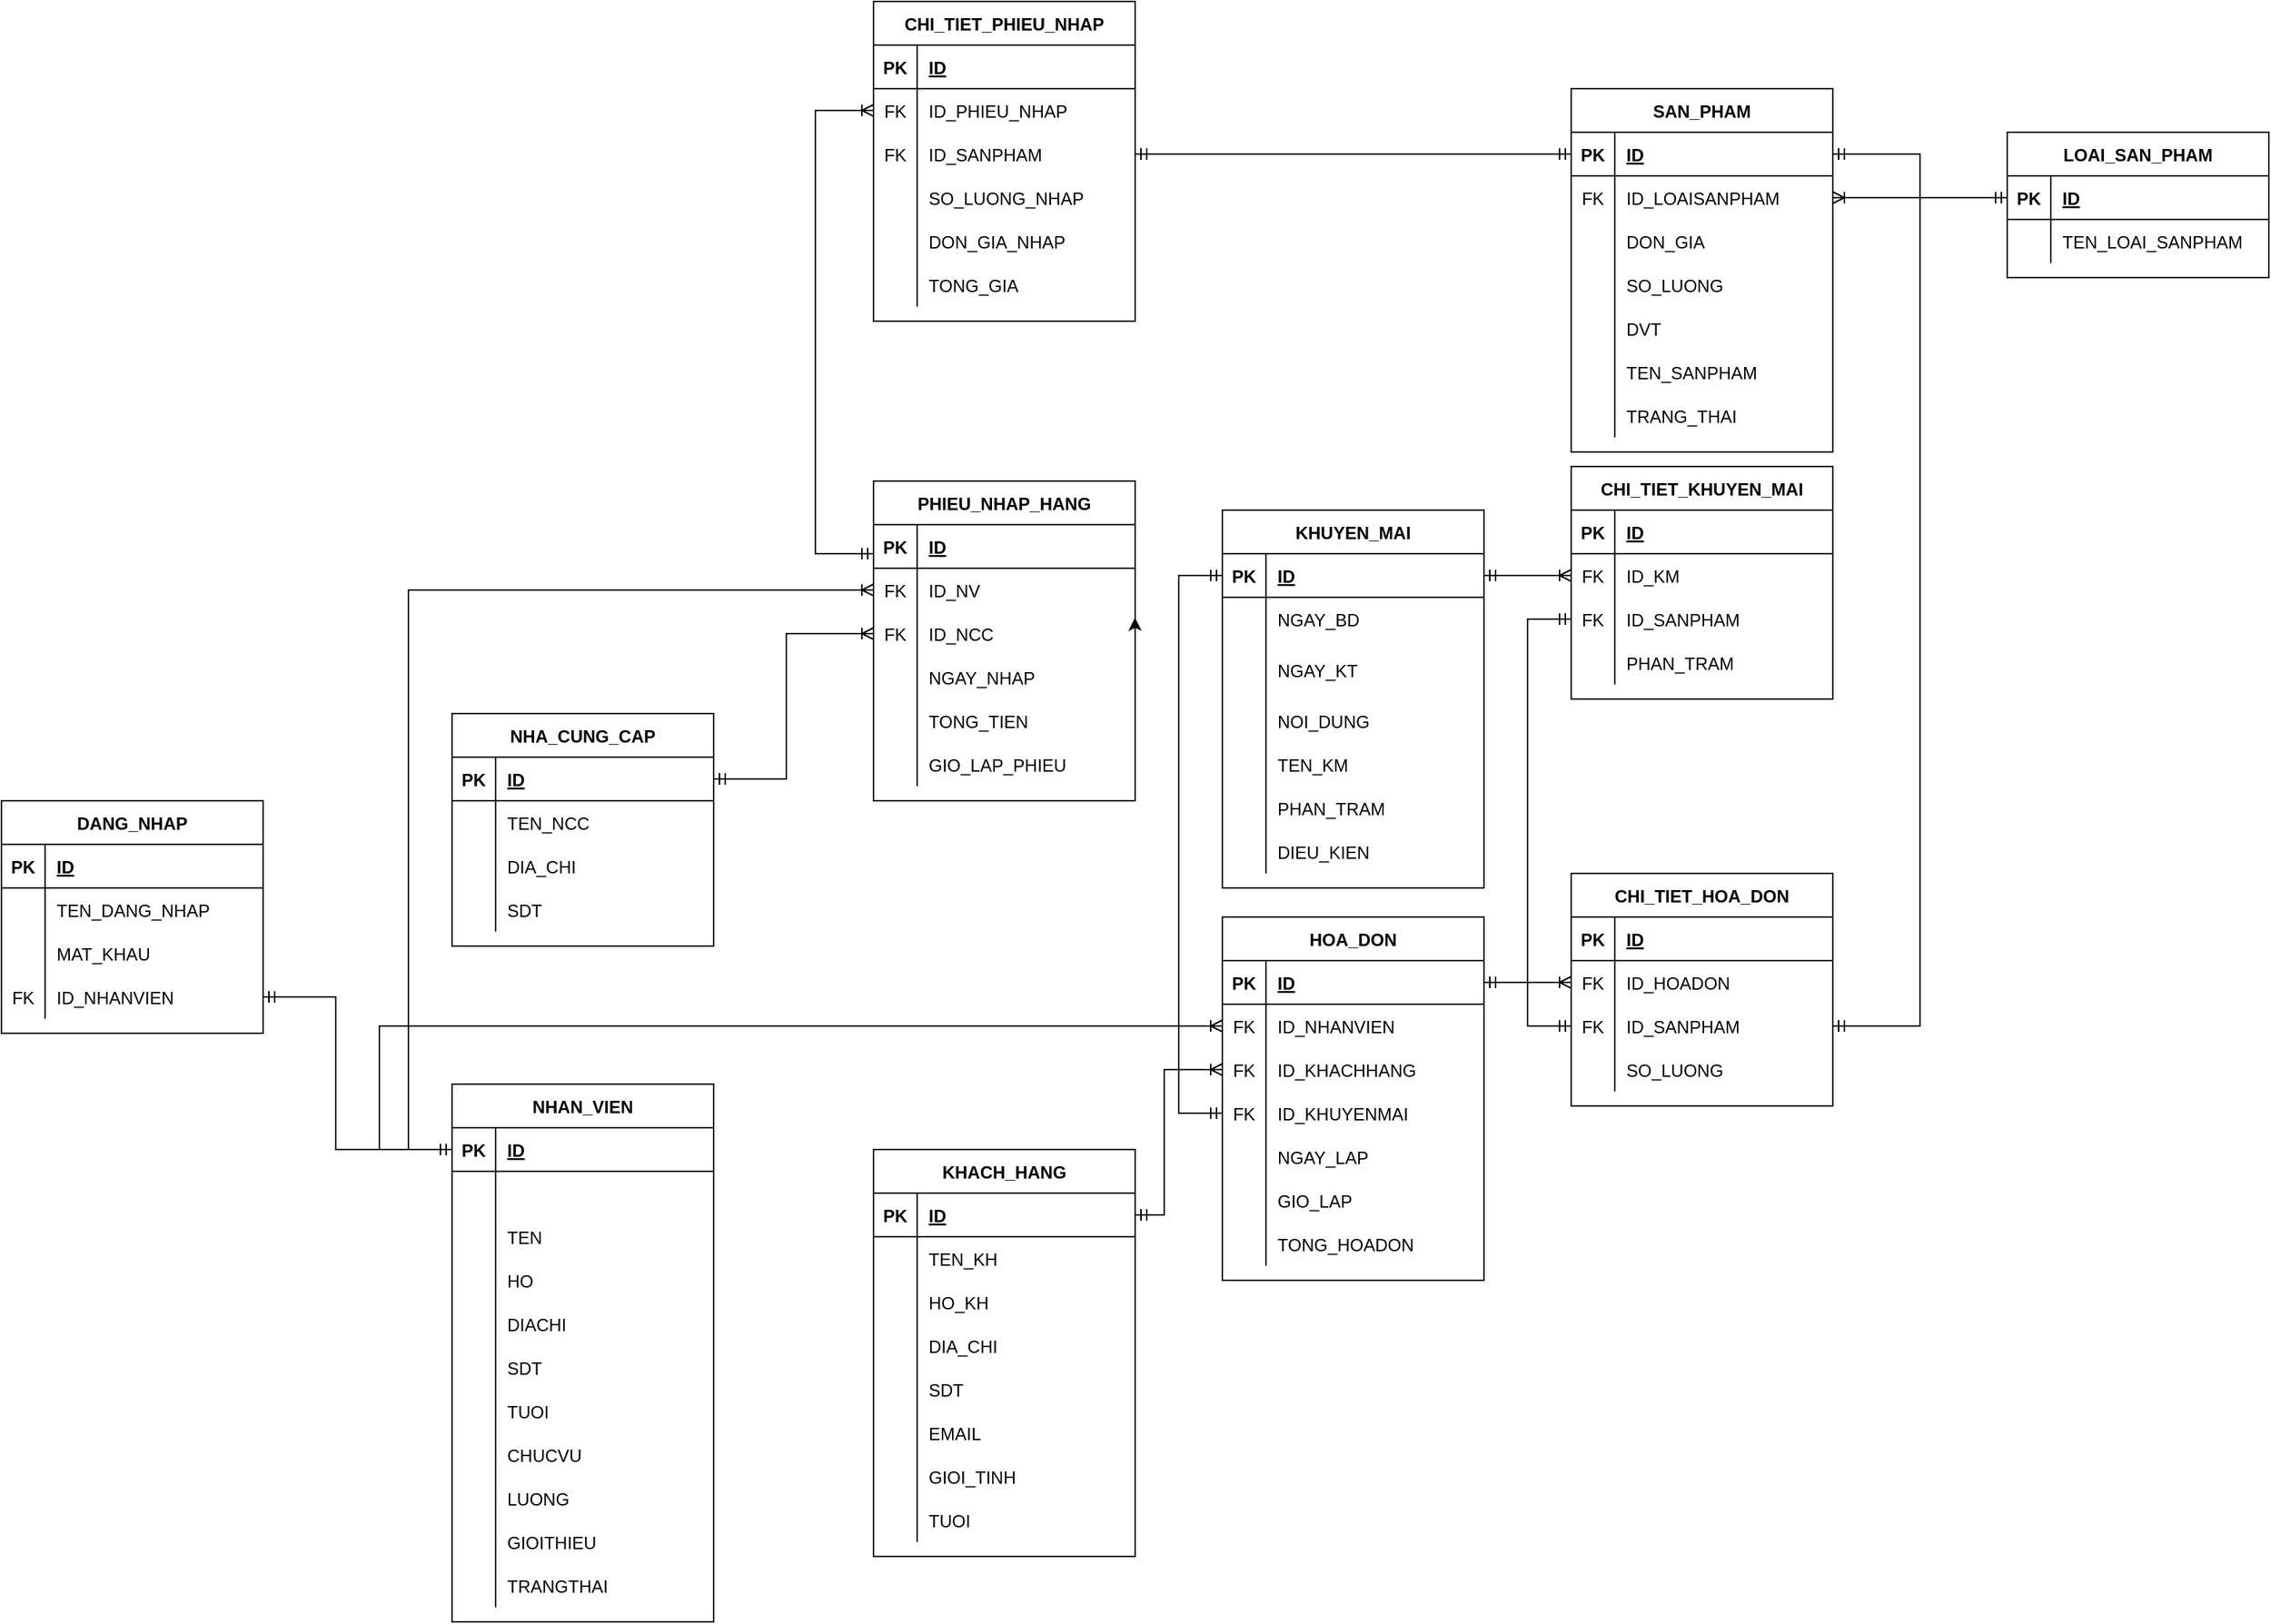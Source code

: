 <mxfile version="16.0.3" type="google" pages="2"><diagram id="e4sYpTJqCMlWc7ZWgXcj" name="Page-1"><mxGraphModel dx="3197" dy="1851" grid="0" gridSize="10" guides="1" tooltips="1" connect="1" arrows="1" fold="1" page="1" pageScale="1" pageWidth="850" pageHeight="1100" math="0" shadow="0"><root><mxCell id="0"/><mxCell id="1" parent="0"/><mxCell id="Rlw6kRkAUvRrao5ZVUDF-1" value="NHA_CUNG_CAP" style="shape=table;startSize=30;container=1;collapsible=1;childLayout=tableLayout;fixedRows=1;rowLines=0;fontStyle=1;align=center;resizeLast=1;" parent="1" vertex="1"><mxGeometry x="-850" y="280" width="180" height="160" as="geometry"/></mxCell><mxCell id="Rlw6kRkAUvRrao5ZVUDF-2" value="" style="shape=partialRectangle;collapsible=0;dropTarget=0;pointerEvents=0;fillColor=none;top=0;left=0;bottom=1;right=0;points=[[0,0.5],[1,0.5]];portConstraint=eastwest;" parent="Rlw6kRkAUvRrao5ZVUDF-1" vertex="1"><mxGeometry y="30" width="180" height="30" as="geometry"/></mxCell><mxCell id="Rlw6kRkAUvRrao5ZVUDF-3" value="PK" style="shape=partialRectangle;connectable=0;fillColor=none;top=0;left=0;bottom=0;right=0;fontStyle=1;overflow=hidden;" parent="Rlw6kRkAUvRrao5ZVUDF-2" vertex="1"><mxGeometry width="30" height="30" as="geometry"><mxRectangle width="30" height="30" as="alternateBounds"/></mxGeometry></mxCell><mxCell id="Rlw6kRkAUvRrao5ZVUDF-4" value="ID" style="shape=partialRectangle;connectable=0;fillColor=none;top=0;left=0;bottom=0;right=0;align=left;spacingLeft=6;fontStyle=5;overflow=hidden;" parent="Rlw6kRkAUvRrao5ZVUDF-2" vertex="1"><mxGeometry x="30" width="150" height="30" as="geometry"><mxRectangle width="150" height="30" as="alternateBounds"/></mxGeometry></mxCell><mxCell id="Rlw6kRkAUvRrao5ZVUDF-5" value="" style="shape=partialRectangle;collapsible=0;dropTarget=0;pointerEvents=0;fillColor=none;top=0;left=0;bottom=0;right=0;points=[[0,0.5],[1,0.5]];portConstraint=eastwest;" parent="Rlw6kRkAUvRrao5ZVUDF-1" vertex="1"><mxGeometry y="60" width="180" height="30" as="geometry"/></mxCell><mxCell id="Rlw6kRkAUvRrao5ZVUDF-6" value="" style="shape=partialRectangle;connectable=0;fillColor=none;top=0;left=0;bottom=0;right=0;editable=1;overflow=hidden;" parent="Rlw6kRkAUvRrao5ZVUDF-5" vertex="1"><mxGeometry width="30" height="30" as="geometry"><mxRectangle width="30" height="30" as="alternateBounds"/></mxGeometry></mxCell><mxCell id="Rlw6kRkAUvRrao5ZVUDF-7" value="TEN_NCC" style="shape=partialRectangle;connectable=0;fillColor=none;top=0;left=0;bottom=0;right=0;align=left;spacingLeft=6;overflow=hidden;" parent="Rlw6kRkAUvRrao5ZVUDF-5" vertex="1"><mxGeometry x="30" width="150" height="30" as="geometry"><mxRectangle width="150" height="30" as="alternateBounds"/></mxGeometry></mxCell><mxCell id="Rlw6kRkAUvRrao5ZVUDF-8" value="" style="shape=partialRectangle;collapsible=0;dropTarget=0;pointerEvents=0;fillColor=none;top=0;left=0;bottom=0;right=0;points=[[0,0.5],[1,0.5]];portConstraint=eastwest;" parent="Rlw6kRkAUvRrao5ZVUDF-1" vertex="1"><mxGeometry y="90" width="180" height="30" as="geometry"/></mxCell><mxCell id="Rlw6kRkAUvRrao5ZVUDF-9" value="" style="shape=partialRectangle;connectable=0;fillColor=none;top=0;left=0;bottom=0;right=0;editable=1;overflow=hidden;" parent="Rlw6kRkAUvRrao5ZVUDF-8" vertex="1"><mxGeometry width="30" height="30" as="geometry"><mxRectangle width="30" height="30" as="alternateBounds"/></mxGeometry></mxCell><mxCell id="Rlw6kRkAUvRrao5ZVUDF-10" value="DIA_CHI" style="shape=partialRectangle;connectable=0;fillColor=none;top=0;left=0;bottom=0;right=0;align=left;spacingLeft=6;overflow=hidden;" parent="Rlw6kRkAUvRrao5ZVUDF-8" vertex="1"><mxGeometry x="30" width="150" height="30" as="geometry"><mxRectangle width="150" height="30" as="alternateBounds"/></mxGeometry></mxCell><mxCell id="Rlw6kRkAUvRrao5ZVUDF-11" value="" style="shape=partialRectangle;collapsible=0;dropTarget=0;pointerEvents=0;fillColor=none;top=0;left=0;bottom=0;right=0;points=[[0,0.5],[1,0.5]];portConstraint=eastwest;" parent="Rlw6kRkAUvRrao5ZVUDF-1" vertex="1"><mxGeometry y="120" width="180" height="30" as="geometry"/></mxCell><mxCell id="Rlw6kRkAUvRrao5ZVUDF-12" value="" style="shape=partialRectangle;connectable=0;fillColor=none;top=0;left=0;bottom=0;right=0;editable=1;overflow=hidden;" parent="Rlw6kRkAUvRrao5ZVUDF-11" vertex="1"><mxGeometry width="30" height="30" as="geometry"><mxRectangle width="30" height="30" as="alternateBounds"/></mxGeometry></mxCell><mxCell id="Rlw6kRkAUvRrao5ZVUDF-13" value="SDT" style="shape=partialRectangle;connectable=0;fillColor=none;top=0;left=0;bottom=0;right=0;align=left;spacingLeft=6;overflow=hidden;" parent="Rlw6kRkAUvRrao5ZVUDF-11" vertex="1"><mxGeometry x="30" width="150" height="30" as="geometry"><mxRectangle width="150" height="30" as="alternateBounds"/></mxGeometry></mxCell><mxCell id="Rlw6kRkAUvRrao5ZVUDF-14" value="PHIEU_NHAP_HANG" style="shape=table;startSize=30;container=1;collapsible=1;childLayout=tableLayout;fixedRows=1;rowLines=0;fontStyle=1;align=center;resizeLast=1;" parent="1" vertex="1"><mxGeometry x="-560" y="120" width="180" height="220" as="geometry"/></mxCell><mxCell id="Rlw6kRkAUvRrao5ZVUDF-15" value="" style="shape=partialRectangle;collapsible=0;dropTarget=0;pointerEvents=0;fillColor=none;top=0;left=0;bottom=1;right=0;points=[[0,0.5],[1,0.5]];portConstraint=eastwest;" parent="Rlw6kRkAUvRrao5ZVUDF-14" vertex="1"><mxGeometry y="30" width="180" height="30" as="geometry"/></mxCell><mxCell id="Rlw6kRkAUvRrao5ZVUDF-16" value="PK" style="shape=partialRectangle;connectable=0;fillColor=none;top=0;left=0;bottom=0;right=0;fontStyle=1;overflow=hidden;" parent="Rlw6kRkAUvRrao5ZVUDF-15" vertex="1"><mxGeometry width="30" height="30" as="geometry"><mxRectangle width="30" height="30" as="alternateBounds"/></mxGeometry></mxCell><mxCell id="Rlw6kRkAUvRrao5ZVUDF-17" value="ID" style="shape=partialRectangle;connectable=0;fillColor=none;top=0;left=0;bottom=0;right=0;align=left;spacingLeft=6;fontStyle=5;overflow=hidden;" parent="Rlw6kRkAUvRrao5ZVUDF-15" vertex="1"><mxGeometry x="30" width="150" height="30" as="geometry"><mxRectangle width="150" height="30" as="alternateBounds"/></mxGeometry></mxCell><mxCell id="Rlw6kRkAUvRrao5ZVUDF-18" value="" style="shape=partialRectangle;collapsible=0;dropTarget=0;pointerEvents=0;fillColor=none;top=0;left=0;bottom=0;right=0;points=[[0,0.5],[1,0.5]];portConstraint=eastwest;" parent="Rlw6kRkAUvRrao5ZVUDF-14" vertex="1"><mxGeometry y="60" width="180" height="30" as="geometry"/></mxCell><mxCell id="Rlw6kRkAUvRrao5ZVUDF-19" value="FK" style="shape=partialRectangle;connectable=0;fillColor=none;top=0;left=0;bottom=0;right=0;editable=1;overflow=hidden;" parent="Rlw6kRkAUvRrao5ZVUDF-18" vertex="1"><mxGeometry width="30" height="30" as="geometry"><mxRectangle width="30" height="30" as="alternateBounds"/></mxGeometry></mxCell><mxCell id="Rlw6kRkAUvRrao5ZVUDF-20" value="ID_NV" style="shape=partialRectangle;connectable=0;fillColor=none;top=0;left=0;bottom=0;right=0;align=left;spacingLeft=6;overflow=hidden;" parent="Rlw6kRkAUvRrao5ZVUDF-18" vertex="1"><mxGeometry x="30" width="150" height="30" as="geometry"><mxRectangle width="150" height="30" as="alternateBounds"/></mxGeometry></mxCell><mxCell id="Rlw6kRkAUvRrao5ZVUDF-21" value="" style="shape=partialRectangle;collapsible=0;dropTarget=0;pointerEvents=0;fillColor=none;top=0;left=0;bottom=0;right=0;points=[[0,0.5],[1,0.5]];portConstraint=eastwest;" parent="Rlw6kRkAUvRrao5ZVUDF-14" vertex="1"><mxGeometry y="90" width="180" height="30" as="geometry"/></mxCell><mxCell id="Rlw6kRkAUvRrao5ZVUDF-22" value="FK" style="shape=partialRectangle;connectable=0;fillColor=none;top=0;left=0;bottom=0;right=0;editable=1;overflow=hidden;" parent="Rlw6kRkAUvRrao5ZVUDF-21" vertex="1"><mxGeometry width="30" height="30" as="geometry"><mxRectangle width="30" height="30" as="alternateBounds"/></mxGeometry></mxCell><mxCell id="Rlw6kRkAUvRrao5ZVUDF-23" value="ID_NCC" style="shape=partialRectangle;connectable=0;fillColor=none;top=0;left=0;bottom=0;right=0;align=left;spacingLeft=6;overflow=hidden;" parent="Rlw6kRkAUvRrao5ZVUDF-21" vertex="1"><mxGeometry x="30" width="150" height="30" as="geometry"><mxRectangle width="150" height="30" as="alternateBounds"/></mxGeometry></mxCell><mxCell id="Rlw6kRkAUvRrao5ZVUDF-24" value="" style="shape=partialRectangle;collapsible=0;dropTarget=0;pointerEvents=0;fillColor=none;top=0;left=0;bottom=0;right=0;points=[[0,0.5],[1,0.5]];portConstraint=eastwest;" parent="Rlw6kRkAUvRrao5ZVUDF-14" vertex="1"><mxGeometry y="120" width="180" height="30" as="geometry"/></mxCell><mxCell id="Rlw6kRkAUvRrao5ZVUDF-25" value="" style="shape=partialRectangle;connectable=0;fillColor=none;top=0;left=0;bottom=0;right=0;editable=1;overflow=hidden;" parent="Rlw6kRkAUvRrao5ZVUDF-24" vertex="1"><mxGeometry width="30" height="30" as="geometry"><mxRectangle width="30" height="30" as="alternateBounds"/></mxGeometry></mxCell><mxCell id="Rlw6kRkAUvRrao5ZVUDF-26" value="NGAY_NHAP" style="shape=partialRectangle;connectable=0;fillColor=none;top=0;left=0;bottom=0;right=0;align=left;spacingLeft=6;overflow=hidden;" parent="Rlw6kRkAUvRrao5ZVUDF-24" vertex="1"><mxGeometry x="30" width="150" height="30" as="geometry"><mxRectangle width="150" height="30" as="alternateBounds"/></mxGeometry></mxCell><mxCell id="Rlw6kRkAUvRrao5ZVUDF-27" value="" style="shape=partialRectangle;collapsible=0;dropTarget=0;pointerEvents=0;fillColor=none;top=0;left=0;bottom=0;right=0;points=[[0,0.5],[1,0.5]];portConstraint=eastwest;" parent="Rlw6kRkAUvRrao5ZVUDF-14" vertex="1"><mxGeometry y="150" width="180" height="30" as="geometry"/></mxCell><mxCell id="Rlw6kRkAUvRrao5ZVUDF-28" value="" style="shape=partialRectangle;connectable=0;fillColor=none;top=0;left=0;bottom=0;right=0;editable=1;overflow=hidden;" parent="Rlw6kRkAUvRrao5ZVUDF-27" vertex="1"><mxGeometry width="30" height="30" as="geometry"><mxRectangle width="30" height="30" as="alternateBounds"/></mxGeometry></mxCell><mxCell id="Rlw6kRkAUvRrao5ZVUDF-29" value="TONG_TIEN" style="shape=partialRectangle;connectable=0;fillColor=none;top=0;left=0;bottom=0;right=0;align=left;spacingLeft=6;overflow=hidden;" parent="Rlw6kRkAUvRrao5ZVUDF-27" vertex="1"><mxGeometry x="30" width="150" height="30" as="geometry"><mxRectangle width="150" height="30" as="alternateBounds"/></mxGeometry></mxCell><mxCell id="Rlw6kRkAUvRrao5ZVUDF-30" value="" style="shape=partialRectangle;collapsible=0;dropTarget=0;pointerEvents=0;fillColor=none;top=0;left=0;bottom=0;right=0;points=[[0,0.5],[1,0.5]];portConstraint=eastwest;" parent="Rlw6kRkAUvRrao5ZVUDF-14" vertex="1"><mxGeometry y="180" width="180" height="30" as="geometry"/></mxCell><mxCell id="Rlw6kRkAUvRrao5ZVUDF-31" value="" style="shape=partialRectangle;connectable=0;fillColor=none;top=0;left=0;bottom=0;right=0;editable=1;overflow=hidden;" parent="Rlw6kRkAUvRrao5ZVUDF-30" vertex="1"><mxGeometry width="30" height="30" as="geometry"><mxRectangle width="30" height="30" as="alternateBounds"/></mxGeometry></mxCell><mxCell id="Rlw6kRkAUvRrao5ZVUDF-32" value="GIO_LAP_PHIEU" style="shape=partialRectangle;connectable=0;fillColor=none;top=0;left=0;bottom=0;right=0;align=left;spacingLeft=6;overflow=hidden;" parent="Rlw6kRkAUvRrao5ZVUDF-30" vertex="1"><mxGeometry x="30" width="150" height="30" as="geometry"><mxRectangle width="150" height="30" as="alternateBounds"/></mxGeometry></mxCell><mxCell id="QbrsiUDohNlXpV6HYdRO-1" style="edgeStyle=orthogonalEdgeStyle;rounded=0;orthogonalLoop=1;jettySize=auto;html=1;exitX=1;exitY=0.5;exitDx=0;exitDy=0;entryX=0.999;entryY=0.134;entryDx=0;entryDy=0;entryPerimeter=0;" parent="Rlw6kRkAUvRrao5ZVUDF-14" source="Rlw6kRkAUvRrao5ZVUDF-21" target="Rlw6kRkAUvRrao5ZVUDF-21" edge="1"><mxGeometry relative="1" as="geometry"/></mxCell><mxCell id="Rlw6kRkAUvRrao5ZVUDF-33" value="" style="edgeStyle=orthogonalEdgeStyle;fontSize=12;html=1;endArrow=ERoneToMany;startArrow=ERmandOne;rounded=0;entryX=0;entryY=0.5;entryDx=0;entryDy=0;exitX=1;exitY=0.5;exitDx=0;exitDy=0;" parent="1" source="Rlw6kRkAUvRrao5ZVUDF-2" target="Rlw6kRkAUvRrao5ZVUDF-21" edge="1"><mxGeometry width="100" height="100" relative="1" as="geometry"><mxPoint x="-670" y="330" as="sourcePoint"/><mxPoint x="-560" y="330" as="targetPoint"/><Array as="points"><mxPoint x="-620" y="325"/><mxPoint x="-620" y="225"/></Array></mxGeometry></mxCell><mxCell id="Rlw6kRkAUvRrao5ZVUDF-34" value="CHI_TIET_PHIEU_NHAP" style="shape=table;startSize=30;container=1;collapsible=1;childLayout=tableLayout;fixedRows=1;rowLines=0;fontStyle=1;align=center;resizeLast=1;" parent="1" vertex="1"><mxGeometry x="-560" y="-210" width="180" height="220" as="geometry"/></mxCell><mxCell id="Rlw6kRkAUvRrao5ZVUDF-35" value="" style="shape=partialRectangle;collapsible=0;dropTarget=0;pointerEvents=0;fillColor=none;top=0;left=0;bottom=1;right=0;points=[[0,0.5],[1,0.5]];portConstraint=eastwest;" parent="Rlw6kRkAUvRrao5ZVUDF-34" vertex="1"><mxGeometry y="30" width="180" height="30" as="geometry"/></mxCell><mxCell id="Rlw6kRkAUvRrao5ZVUDF-36" value="PK" style="shape=partialRectangle;connectable=0;fillColor=none;top=0;left=0;bottom=0;right=0;fontStyle=1;overflow=hidden;" parent="Rlw6kRkAUvRrao5ZVUDF-35" vertex="1"><mxGeometry width="30" height="30" as="geometry"><mxRectangle width="30" height="30" as="alternateBounds"/></mxGeometry></mxCell><mxCell id="Rlw6kRkAUvRrao5ZVUDF-37" value="ID" style="shape=partialRectangle;connectable=0;fillColor=none;top=0;left=0;bottom=0;right=0;align=left;spacingLeft=6;fontStyle=5;overflow=hidden;" parent="Rlw6kRkAUvRrao5ZVUDF-35" vertex="1"><mxGeometry x="30" width="150" height="30" as="geometry"><mxRectangle width="150" height="30" as="alternateBounds"/></mxGeometry></mxCell><mxCell id="Rlw6kRkAUvRrao5ZVUDF-38" value="" style="shape=partialRectangle;collapsible=0;dropTarget=0;pointerEvents=0;fillColor=none;top=0;left=0;bottom=0;right=0;points=[[0,0.5],[1,0.5]];portConstraint=eastwest;" parent="Rlw6kRkAUvRrao5ZVUDF-34" vertex="1"><mxGeometry y="60" width="180" height="30" as="geometry"/></mxCell><mxCell id="Rlw6kRkAUvRrao5ZVUDF-39" value="FK" style="shape=partialRectangle;connectable=0;fillColor=none;top=0;left=0;bottom=0;right=0;editable=1;overflow=hidden;" parent="Rlw6kRkAUvRrao5ZVUDF-38" vertex="1"><mxGeometry width="30" height="30" as="geometry"><mxRectangle width="30" height="30" as="alternateBounds"/></mxGeometry></mxCell><mxCell id="Rlw6kRkAUvRrao5ZVUDF-40" value="ID_PHIEU_NHAP" style="shape=partialRectangle;connectable=0;fillColor=none;top=0;left=0;bottom=0;right=0;align=left;spacingLeft=6;overflow=hidden;" parent="Rlw6kRkAUvRrao5ZVUDF-38" vertex="1"><mxGeometry x="30" width="150" height="30" as="geometry"><mxRectangle width="150" height="30" as="alternateBounds"/></mxGeometry></mxCell><mxCell id="Rlw6kRkAUvRrao5ZVUDF-41" value="" style="shape=partialRectangle;collapsible=0;dropTarget=0;pointerEvents=0;fillColor=none;top=0;left=0;bottom=0;right=0;points=[[0,0.5],[1,0.5]];portConstraint=eastwest;" parent="Rlw6kRkAUvRrao5ZVUDF-34" vertex="1"><mxGeometry y="90" width="180" height="30" as="geometry"/></mxCell><mxCell id="Rlw6kRkAUvRrao5ZVUDF-42" value="FK" style="shape=partialRectangle;connectable=0;fillColor=none;top=0;left=0;bottom=0;right=0;editable=1;overflow=hidden;" parent="Rlw6kRkAUvRrao5ZVUDF-41" vertex="1"><mxGeometry width="30" height="30" as="geometry"><mxRectangle width="30" height="30" as="alternateBounds"/></mxGeometry></mxCell><mxCell id="Rlw6kRkAUvRrao5ZVUDF-43" value="ID_SANPHAM" style="shape=partialRectangle;connectable=0;fillColor=none;top=0;left=0;bottom=0;right=0;align=left;spacingLeft=6;overflow=hidden;" parent="Rlw6kRkAUvRrao5ZVUDF-41" vertex="1"><mxGeometry x="30" width="150" height="30" as="geometry"><mxRectangle width="150" height="30" as="alternateBounds"/></mxGeometry></mxCell><mxCell id="Rlw6kRkAUvRrao5ZVUDF-44" value="" style="shape=partialRectangle;collapsible=0;dropTarget=0;pointerEvents=0;fillColor=none;top=0;left=0;bottom=0;right=0;points=[[0,0.5],[1,0.5]];portConstraint=eastwest;" parent="Rlw6kRkAUvRrao5ZVUDF-34" vertex="1"><mxGeometry y="120" width="180" height="30" as="geometry"/></mxCell><mxCell id="Rlw6kRkAUvRrao5ZVUDF-45" value="" style="shape=partialRectangle;connectable=0;fillColor=none;top=0;left=0;bottom=0;right=0;editable=1;overflow=hidden;" parent="Rlw6kRkAUvRrao5ZVUDF-44" vertex="1"><mxGeometry width="30" height="30" as="geometry"><mxRectangle width="30" height="30" as="alternateBounds"/></mxGeometry></mxCell><mxCell id="Rlw6kRkAUvRrao5ZVUDF-46" value="SO_LUONG_NHAP" style="shape=partialRectangle;connectable=0;fillColor=none;top=0;left=0;bottom=0;right=0;align=left;spacingLeft=6;overflow=hidden;" parent="Rlw6kRkAUvRrao5ZVUDF-44" vertex="1"><mxGeometry x="30" width="150" height="30" as="geometry"><mxRectangle width="150" height="30" as="alternateBounds"/></mxGeometry></mxCell><mxCell id="Rlw6kRkAUvRrao5ZVUDF-47" value="" style="shape=partialRectangle;collapsible=0;dropTarget=0;pointerEvents=0;fillColor=none;top=0;left=0;bottom=0;right=0;points=[[0,0.5],[1,0.5]];portConstraint=eastwest;" parent="Rlw6kRkAUvRrao5ZVUDF-34" vertex="1"><mxGeometry y="150" width="180" height="30" as="geometry"/></mxCell><mxCell id="Rlw6kRkAUvRrao5ZVUDF-48" value="" style="shape=partialRectangle;connectable=0;fillColor=none;top=0;left=0;bottom=0;right=0;editable=1;overflow=hidden;" parent="Rlw6kRkAUvRrao5ZVUDF-47" vertex="1"><mxGeometry width="30" height="30" as="geometry"><mxRectangle width="30" height="30" as="alternateBounds"/></mxGeometry></mxCell><mxCell id="Rlw6kRkAUvRrao5ZVUDF-49" value="DON_GIA_NHAP" style="shape=partialRectangle;connectable=0;fillColor=none;top=0;left=0;bottom=0;right=0;align=left;spacingLeft=6;overflow=hidden;" parent="Rlw6kRkAUvRrao5ZVUDF-47" vertex="1"><mxGeometry x="30" width="150" height="30" as="geometry"><mxRectangle width="150" height="30" as="alternateBounds"/></mxGeometry></mxCell><mxCell id="Rlw6kRkAUvRrao5ZVUDF-50" value="" style="shape=partialRectangle;collapsible=0;dropTarget=0;pointerEvents=0;fillColor=none;top=0;left=0;bottom=0;right=0;points=[[0,0.5],[1,0.5]];portConstraint=eastwest;" parent="Rlw6kRkAUvRrao5ZVUDF-34" vertex="1"><mxGeometry y="180" width="180" height="30" as="geometry"/></mxCell><mxCell id="Rlw6kRkAUvRrao5ZVUDF-51" value="" style="shape=partialRectangle;connectable=0;fillColor=none;top=0;left=0;bottom=0;right=0;editable=1;overflow=hidden;" parent="Rlw6kRkAUvRrao5ZVUDF-50" vertex="1"><mxGeometry width="30" height="30" as="geometry"><mxRectangle width="30" height="30" as="alternateBounds"/></mxGeometry></mxCell><mxCell id="Rlw6kRkAUvRrao5ZVUDF-52" value="TONG_GIA" style="shape=partialRectangle;connectable=0;fillColor=none;top=0;left=0;bottom=0;right=0;align=left;spacingLeft=6;overflow=hidden;" parent="Rlw6kRkAUvRrao5ZVUDF-50" vertex="1"><mxGeometry x="30" width="150" height="30" as="geometry"><mxRectangle width="150" height="30" as="alternateBounds"/></mxGeometry></mxCell><mxCell id="Rlw6kRkAUvRrao5ZVUDF-53" value="" style="edgeStyle=orthogonalEdgeStyle;fontSize=12;html=1;endArrow=ERoneToMany;startArrow=ERmandOne;rounded=0;entryX=0;entryY=0.5;entryDx=0;entryDy=0;" parent="1" target="Rlw6kRkAUvRrao5ZVUDF-38" edge="1"><mxGeometry width="100" height="100" relative="1" as="geometry"><mxPoint x="-560" y="170" as="sourcePoint"/><mxPoint x="-560" y="-10" as="targetPoint"/><Array as="points"><mxPoint x="-560" y="170"/><mxPoint x="-600" y="170"/><mxPoint x="-600" y="-135"/></Array></mxGeometry></mxCell><mxCell id="Rlw6kRkAUvRrao5ZVUDF-54" value="KHACH_HANG" style="shape=table;startSize=30;container=1;collapsible=1;childLayout=tableLayout;fixedRows=1;rowLines=0;fontStyle=1;align=center;resizeLast=1;" parent="1" vertex="1"><mxGeometry x="-560" y="580" width="180" height="280" as="geometry"/></mxCell><mxCell id="Rlw6kRkAUvRrao5ZVUDF-55" value="" style="shape=partialRectangle;collapsible=0;dropTarget=0;pointerEvents=0;fillColor=none;top=0;left=0;bottom=1;right=0;points=[[0,0.5],[1,0.5]];portConstraint=eastwest;" parent="Rlw6kRkAUvRrao5ZVUDF-54" vertex="1"><mxGeometry y="30" width="180" height="30" as="geometry"/></mxCell><mxCell id="Rlw6kRkAUvRrao5ZVUDF-56" value="PK" style="shape=partialRectangle;connectable=0;fillColor=none;top=0;left=0;bottom=0;right=0;fontStyle=1;overflow=hidden;" parent="Rlw6kRkAUvRrao5ZVUDF-55" vertex="1"><mxGeometry width="30" height="30" as="geometry"><mxRectangle width="30" height="30" as="alternateBounds"/></mxGeometry></mxCell><mxCell id="Rlw6kRkAUvRrao5ZVUDF-57" value="ID" style="shape=partialRectangle;connectable=0;fillColor=none;top=0;left=0;bottom=0;right=0;align=left;spacingLeft=6;fontStyle=5;overflow=hidden;" parent="Rlw6kRkAUvRrao5ZVUDF-55" vertex="1"><mxGeometry x="30" width="150" height="30" as="geometry"><mxRectangle width="150" height="30" as="alternateBounds"/></mxGeometry></mxCell><mxCell id="Rlw6kRkAUvRrao5ZVUDF-58" value="" style="shape=partialRectangle;collapsible=0;dropTarget=0;pointerEvents=0;fillColor=none;top=0;left=0;bottom=0;right=0;points=[[0,0.5],[1,0.5]];portConstraint=eastwest;" parent="Rlw6kRkAUvRrao5ZVUDF-54" vertex="1"><mxGeometry y="60" width="180" height="30" as="geometry"/></mxCell><mxCell id="Rlw6kRkAUvRrao5ZVUDF-59" value="" style="shape=partialRectangle;connectable=0;fillColor=none;top=0;left=0;bottom=0;right=0;editable=1;overflow=hidden;" parent="Rlw6kRkAUvRrao5ZVUDF-58" vertex="1"><mxGeometry width="30" height="30" as="geometry"><mxRectangle width="30" height="30" as="alternateBounds"/></mxGeometry></mxCell><mxCell id="Rlw6kRkAUvRrao5ZVUDF-60" value="TEN_KH" style="shape=partialRectangle;connectable=0;fillColor=none;top=0;left=0;bottom=0;right=0;align=left;spacingLeft=6;overflow=hidden;" parent="Rlw6kRkAUvRrao5ZVUDF-58" vertex="1"><mxGeometry x="30" width="150" height="30" as="geometry"><mxRectangle width="150" height="30" as="alternateBounds"/></mxGeometry></mxCell><mxCell id="Rlw6kRkAUvRrao5ZVUDF-61" value="" style="shape=partialRectangle;collapsible=0;dropTarget=0;pointerEvents=0;fillColor=none;top=0;left=0;bottom=0;right=0;points=[[0,0.5],[1,0.5]];portConstraint=eastwest;" parent="Rlw6kRkAUvRrao5ZVUDF-54" vertex="1"><mxGeometry y="90" width="180" height="30" as="geometry"/></mxCell><mxCell id="Rlw6kRkAUvRrao5ZVUDF-62" value="" style="shape=partialRectangle;connectable=0;fillColor=none;top=0;left=0;bottom=0;right=0;editable=1;overflow=hidden;" parent="Rlw6kRkAUvRrao5ZVUDF-61" vertex="1"><mxGeometry width="30" height="30" as="geometry"><mxRectangle width="30" height="30" as="alternateBounds"/></mxGeometry></mxCell><mxCell id="Rlw6kRkAUvRrao5ZVUDF-63" value="HO_KH" style="shape=partialRectangle;connectable=0;fillColor=none;top=0;left=0;bottom=0;right=0;align=left;spacingLeft=6;overflow=hidden;" parent="Rlw6kRkAUvRrao5ZVUDF-61" vertex="1"><mxGeometry x="30" width="150" height="30" as="geometry"><mxRectangle width="150" height="30" as="alternateBounds"/></mxGeometry></mxCell><mxCell id="Rlw6kRkAUvRrao5ZVUDF-64" value="" style="shape=partialRectangle;collapsible=0;dropTarget=0;pointerEvents=0;fillColor=none;top=0;left=0;bottom=0;right=0;points=[[0,0.5],[1,0.5]];portConstraint=eastwest;" parent="Rlw6kRkAUvRrao5ZVUDF-54" vertex="1"><mxGeometry y="120" width="180" height="30" as="geometry"/></mxCell><mxCell id="Rlw6kRkAUvRrao5ZVUDF-65" value="" style="shape=partialRectangle;connectable=0;fillColor=none;top=0;left=0;bottom=0;right=0;editable=1;overflow=hidden;" parent="Rlw6kRkAUvRrao5ZVUDF-64" vertex="1"><mxGeometry width="30" height="30" as="geometry"><mxRectangle width="30" height="30" as="alternateBounds"/></mxGeometry></mxCell><mxCell id="Rlw6kRkAUvRrao5ZVUDF-66" value="DIA_CHI" style="shape=partialRectangle;connectable=0;fillColor=none;top=0;left=0;bottom=0;right=0;align=left;spacingLeft=6;overflow=hidden;" parent="Rlw6kRkAUvRrao5ZVUDF-64" vertex="1"><mxGeometry x="30" width="150" height="30" as="geometry"><mxRectangle width="150" height="30" as="alternateBounds"/></mxGeometry></mxCell><mxCell id="Rlw6kRkAUvRrao5ZVUDF-67" value="" style="shape=partialRectangle;collapsible=0;dropTarget=0;pointerEvents=0;fillColor=none;top=0;left=0;bottom=0;right=0;points=[[0,0.5],[1,0.5]];portConstraint=eastwest;" parent="Rlw6kRkAUvRrao5ZVUDF-54" vertex="1"><mxGeometry y="150" width="180" height="30" as="geometry"/></mxCell><mxCell id="Rlw6kRkAUvRrao5ZVUDF-68" value="" style="shape=partialRectangle;connectable=0;fillColor=none;top=0;left=0;bottom=0;right=0;editable=1;overflow=hidden;" parent="Rlw6kRkAUvRrao5ZVUDF-67" vertex="1"><mxGeometry width="30" height="30" as="geometry"><mxRectangle width="30" height="30" as="alternateBounds"/></mxGeometry></mxCell><mxCell id="Rlw6kRkAUvRrao5ZVUDF-69" value="SDT" style="shape=partialRectangle;connectable=0;fillColor=none;top=0;left=0;bottom=0;right=0;align=left;spacingLeft=6;overflow=hidden;" parent="Rlw6kRkAUvRrao5ZVUDF-67" vertex="1"><mxGeometry x="30" width="150" height="30" as="geometry"><mxRectangle width="150" height="30" as="alternateBounds"/></mxGeometry></mxCell><mxCell id="Rlw6kRkAUvRrao5ZVUDF-70" value="" style="shape=partialRectangle;collapsible=0;dropTarget=0;pointerEvents=0;fillColor=none;top=0;left=0;bottom=0;right=0;points=[[0,0.5],[1,0.5]];portConstraint=eastwest;" parent="Rlw6kRkAUvRrao5ZVUDF-54" vertex="1"><mxGeometry y="180" width="180" height="30" as="geometry"/></mxCell><mxCell id="Rlw6kRkAUvRrao5ZVUDF-71" value="" style="shape=partialRectangle;connectable=0;fillColor=none;top=0;left=0;bottom=0;right=0;editable=1;overflow=hidden;" parent="Rlw6kRkAUvRrao5ZVUDF-70" vertex="1"><mxGeometry width="30" height="30" as="geometry"><mxRectangle width="30" height="30" as="alternateBounds"/></mxGeometry></mxCell><mxCell id="Rlw6kRkAUvRrao5ZVUDF-72" value="EMAIL" style="shape=partialRectangle;connectable=0;fillColor=none;top=0;left=0;bottom=0;right=0;align=left;spacingLeft=6;overflow=hidden;" parent="Rlw6kRkAUvRrao5ZVUDF-70" vertex="1"><mxGeometry x="30" width="150" height="30" as="geometry"><mxRectangle width="150" height="30" as="alternateBounds"/></mxGeometry></mxCell><mxCell id="Rlw6kRkAUvRrao5ZVUDF-73" value="" style="shape=partialRectangle;collapsible=0;dropTarget=0;pointerEvents=0;fillColor=none;top=0;left=0;bottom=0;right=0;points=[[0,0.5],[1,0.5]];portConstraint=eastwest;" parent="Rlw6kRkAUvRrao5ZVUDF-54" vertex="1"><mxGeometry y="210" width="180" height="30" as="geometry"/></mxCell><mxCell id="Rlw6kRkAUvRrao5ZVUDF-74" value="" style="shape=partialRectangle;connectable=0;fillColor=none;top=0;left=0;bottom=0;right=0;editable=1;overflow=hidden;" parent="Rlw6kRkAUvRrao5ZVUDF-73" vertex="1"><mxGeometry width="30" height="30" as="geometry"><mxRectangle width="30" height="30" as="alternateBounds"/></mxGeometry></mxCell><mxCell id="Rlw6kRkAUvRrao5ZVUDF-75" value="GIOI_TINH" style="shape=partialRectangle;connectable=0;fillColor=none;top=0;left=0;bottom=0;right=0;align=left;spacingLeft=6;overflow=hidden;" parent="Rlw6kRkAUvRrao5ZVUDF-73" vertex="1"><mxGeometry x="30" width="150" height="30" as="geometry"><mxRectangle width="150" height="30" as="alternateBounds"/></mxGeometry></mxCell><mxCell id="Rlw6kRkAUvRrao5ZVUDF-76" value="" style="shape=partialRectangle;collapsible=0;dropTarget=0;pointerEvents=0;fillColor=none;top=0;left=0;bottom=0;right=0;points=[[0,0.5],[1,0.5]];portConstraint=eastwest;" parent="Rlw6kRkAUvRrao5ZVUDF-54" vertex="1"><mxGeometry y="240" width="180" height="30" as="geometry"/></mxCell><mxCell id="Rlw6kRkAUvRrao5ZVUDF-77" value="" style="shape=partialRectangle;connectable=0;fillColor=none;top=0;left=0;bottom=0;right=0;editable=1;overflow=hidden;" parent="Rlw6kRkAUvRrao5ZVUDF-76" vertex="1"><mxGeometry width="30" height="30" as="geometry"><mxRectangle width="30" height="30" as="alternateBounds"/></mxGeometry></mxCell><mxCell id="Rlw6kRkAUvRrao5ZVUDF-78" value="TUOI" style="shape=partialRectangle;connectable=0;fillColor=none;top=0;left=0;bottom=0;right=0;align=left;spacingLeft=6;overflow=hidden;" parent="Rlw6kRkAUvRrao5ZVUDF-76" vertex="1"><mxGeometry x="30" width="150" height="30" as="geometry"><mxRectangle width="150" height="30" as="alternateBounds"/></mxGeometry></mxCell><mxCell id="Rlw6kRkAUvRrao5ZVUDF-79" value="HOA_DON" style="shape=table;startSize=30;container=1;collapsible=1;childLayout=tableLayout;fixedRows=1;rowLines=0;fontStyle=1;align=center;resizeLast=1;" parent="1" vertex="1"><mxGeometry x="-320" y="420" width="180" height="250" as="geometry"/></mxCell><mxCell id="Rlw6kRkAUvRrao5ZVUDF-80" value="" style="shape=partialRectangle;collapsible=0;dropTarget=0;pointerEvents=0;fillColor=none;top=0;left=0;bottom=1;right=0;points=[[0,0.5],[1,0.5]];portConstraint=eastwest;" parent="Rlw6kRkAUvRrao5ZVUDF-79" vertex="1"><mxGeometry y="30" width="180" height="30" as="geometry"/></mxCell><mxCell id="Rlw6kRkAUvRrao5ZVUDF-81" value="PK" style="shape=partialRectangle;connectable=0;fillColor=none;top=0;left=0;bottom=0;right=0;fontStyle=1;overflow=hidden;" parent="Rlw6kRkAUvRrao5ZVUDF-80" vertex="1"><mxGeometry width="30" height="30" as="geometry"><mxRectangle width="30" height="30" as="alternateBounds"/></mxGeometry></mxCell><mxCell id="Rlw6kRkAUvRrao5ZVUDF-82" value="ID" style="shape=partialRectangle;connectable=0;fillColor=none;top=0;left=0;bottom=0;right=0;align=left;spacingLeft=6;fontStyle=5;overflow=hidden;" parent="Rlw6kRkAUvRrao5ZVUDF-80" vertex="1"><mxGeometry x="30" width="150" height="30" as="geometry"><mxRectangle width="150" height="30" as="alternateBounds"/></mxGeometry></mxCell><mxCell id="Rlw6kRkAUvRrao5ZVUDF-83" value="" style="shape=partialRectangle;collapsible=0;dropTarget=0;pointerEvents=0;fillColor=none;top=0;left=0;bottom=0;right=0;points=[[0,0.5],[1,0.5]];portConstraint=eastwest;" parent="Rlw6kRkAUvRrao5ZVUDF-79" vertex="1"><mxGeometry y="60" width="180" height="30" as="geometry"/></mxCell><mxCell id="Rlw6kRkAUvRrao5ZVUDF-84" value="FK" style="shape=partialRectangle;connectable=0;fillColor=none;top=0;left=0;bottom=0;right=0;editable=1;overflow=hidden;" parent="Rlw6kRkAUvRrao5ZVUDF-83" vertex="1"><mxGeometry width="30" height="30" as="geometry"><mxRectangle width="30" height="30" as="alternateBounds"/></mxGeometry></mxCell><mxCell id="Rlw6kRkAUvRrao5ZVUDF-85" value="ID_NHANVIEN" style="shape=partialRectangle;connectable=0;fillColor=none;top=0;left=0;bottom=0;right=0;align=left;spacingLeft=6;overflow=hidden;" parent="Rlw6kRkAUvRrao5ZVUDF-83" vertex="1"><mxGeometry x="30" width="150" height="30" as="geometry"><mxRectangle width="150" height="30" as="alternateBounds"/></mxGeometry></mxCell><mxCell id="Rlw6kRkAUvRrao5ZVUDF-86" value="" style="shape=partialRectangle;collapsible=0;dropTarget=0;pointerEvents=0;fillColor=none;top=0;left=0;bottom=0;right=0;points=[[0,0.5],[1,0.5]];portConstraint=eastwest;" parent="Rlw6kRkAUvRrao5ZVUDF-79" vertex="1"><mxGeometry y="90" width="180" height="30" as="geometry"/></mxCell><mxCell id="Rlw6kRkAUvRrao5ZVUDF-87" value="FK" style="shape=partialRectangle;connectable=0;fillColor=none;top=0;left=0;bottom=0;right=0;editable=1;overflow=hidden;" parent="Rlw6kRkAUvRrao5ZVUDF-86" vertex="1"><mxGeometry width="30" height="30" as="geometry"><mxRectangle width="30" height="30" as="alternateBounds"/></mxGeometry></mxCell><mxCell id="Rlw6kRkAUvRrao5ZVUDF-88" value="ID_KHACHHANG" style="shape=partialRectangle;connectable=0;fillColor=none;top=0;left=0;bottom=0;right=0;align=left;spacingLeft=6;overflow=hidden;" parent="Rlw6kRkAUvRrao5ZVUDF-86" vertex="1"><mxGeometry x="30" width="150" height="30" as="geometry"><mxRectangle width="150" height="30" as="alternateBounds"/></mxGeometry></mxCell><mxCell id="Rlw6kRkAUvRrao5ZVUDF-92" value="" style="shape=partialRectangle;collapsible=0;dropTarget=0;pointerEvents=0;fillColor=none;top=0;left=0;bottom=0;right=0;points=[[0,0.5],[1,0.5]];portConstraint=eastwest;" parent="Rlw6kRkAUvRrao5ZVUDF-79" vertex="1"><mxGeometry y="120" width="180" height="30" as="geometry"/></mxCell><mxCell id="Rlw6kRkAUvRrao5ZVUDF-93" value="FK" style="shape=partialRectangle;connectable=0;fillColor=none;top=0;left=0;bottom=0;right=0;editable=1;overflow=hidden;" parent="Rlw6kRkAUvRrao5ZVUDF-92" vertex="1"><mxGeometry width="30" height="30" as="geometry"><mxRectangle width="30" height="30" as="alternateBounds"/></mxGeometry></mxCell><mxCell id="Rlw6kRkAUvRrao5ZVUDF-94" value="ID_KHUYENMAI" style="shape=partialRectangle;connectable=0;fillColor=none;top=0;left=0;bottom=0;right=0;align=left;spacingLeft=6;overflow=hidden;" parent="Rlw6kRkAUvRrao5ZVUDF-92" vertex="1"><mxGeometry x="30" width="150" height="30" as="geometry"><mxRectangle width="150" height="30" as="alternateBounds"/></mxGeometry></mxCell><mxCell id="Rlw6kRkAUvRrao5ZVUDF-95" value="" style="shape=partialRectangle;collapsible=0;dropTarget=0;pointerEvents=0;fillColor=none;top=0;left=0;bottom=0;right=0;points=[[0,0.5],[1,0.5]];portConstraint=eastwest;" parent="Rlw6kRkAUvRrao5ZVUDF-79" vertex="1"><mxGeometry y="150" width="180" height="30" as="geometry"/></mxCell><mxCell id="Rlw6kRkAUvRrao5ZVUDF-96" value="" style="shape=partialRectangle;connectable=0;fillColor=none;top=0;left=0;bottom=0;right=0;editable=1;overflow=hidden;" parent="Rlw6kRkAUvRrao5ZVUDF-95" vertex="1"><mxGeometry width="30" height="30" as="geometry"><mxRectangle width="30" height="30" as="alternateBounds"/></mxGeometry></mxCell><mxCell id="Rlw6kRkAUvRrao5ZVUDF-97" value="NGAY_LAP" style="shape=partialRectangle;connectable=0;fillColor=none;top=0;left=0;bottom=0;right=0;align=left;spacingLeft=6;overflow=hidden;" parent="Rlw6kRkAUvRrao5ZVUDF-95" vertex="1"><mxGeometry x="30" width="150" height="30" as="geometry"><mxRectangle width="150" height="30" as="alternateBounds"/></mxGeometry></mxCell><mxCell id="Rlw6kRkAUvRrao5ZVUDF-98" value="" style="shape=partialRectangle;collapsible=0;dropTarget=0;pointerEvents=0;fillColor=none;top=0;left=0;bottom=0;right=0;points=[[0,0.5],[1,0.5]];portConstraint=eastwest;" parent="Rlw6kRkAUvRrao5ZVUDF-79" vertex="1"><mxGeometry y="180" width="180" height="30" as="geometry"/></mxCell><mxCell id="Rlw6kRkAUvRrao5ZVUDF-99" value="" style="shape=partialRectangle;connectable=0;fillColor=none;top=0;left=0;bottom=0;right=0;editable=1;overflow=hidden;" parent="Rlw6kRkAUvRrao5ZVUDF-98" vertex="1"><mxGeometry width="30" height="30" as="geometry"><mxRectangle width="30" height="30" as="alternateBounds"/></mxGeometry></mxCell><mxCell id="Rlw6kRkAUvRrao5ZVUDF-100" value="GIO_LAP" style="shape=partialRectangle;connectable=0;fillColor=none;top=0;left=0;bottom=0;right=0;align=left;spacingLeft=6;overflow=hidden;" parent="Rlw6kRkAUvRrao5ZVUDF-98" vertex="1"><mxGeometry x="30" width="150" height="30" as="geometry"><mxRectangle width="150" height="30" as="alternateBounds"/></mxGeometry></mxCell><mxCell id="Rlw6kRkAUvRrao5ZVUDF-101" value="" style="shape=partialRectangle;collapsible=0;dropTarget=0;pointerEvents=0;fillColor=none;top=0;left=0;bottom=0;right=0;points=[[0,0.5],[1,0.5]];portConstraint=eastwest;" parent="Rlw6kRkAUvRrao5ZVUDF-79" vertex="1"><mxGeometry y="210" width="180" height="30" as="geometry"/></mxCell><mxCell id="Rlw6kRkAUvRrao5ZVUDF-102" value="" style="shape=partialRectangle;connectable=0;fillColor=none;top=0;left=0;bottom=0;right=0;editable=1;overflow=hidden;" parent="Rlw6kRkAUvRrao5ZVUDF-101" vertex="1"><mxGeometry width="30" height="30" as="geometry"><mxRectangle width="30" height="30" as="alternateBounds"/></mxGeometry></mxCell><mxCell id="Rlw6kRkAUvRrao5ZVUDF-103" value="TONG_HOADON" style="shape=partialRectangle;connectable=0;fillColor=none;top=0;left=0;bottom=0;right=0;align=left;spacingLeft=6;overflow=hidden;" parent="Rlw6kRkAUvRrao5ZVUDF-101" vertex="1"><mxGeometry x="30" width="150" height="30" as="geometry"><mxRectangle width="150" height="30" as="alternateBounds"/></mxGeometry></mxCell><mxCell id="Rlw6kRkAUvRrao5ZVUDF-104" value="" style="edgeStyle=orthogonalEdgeStyle;fontSize=12;html=1;endArrow=ERoneToMany;startArrow=ERmandOne;rounded=0;entryX=0;entryY=0.5;entryDx=0;entryDy=0;" parent="1" source="Rlw6kRkAUvRrao5ZVUDF-54" target="Rlw6kRkAUvRrao5ZVUDF-86" edge="1"><mxGeometry width="100" height="100" relative="1" as="geometry"><mxPoint x="220" y="835" as="sourcePoint"/><mxPoint x="350" y="835" as="targetPoint"/><Array as="points"><mxPoint x="-360" y="625"/><mxPoint x="-360" y="525"/></Array></mxGeometry></mxCell><mxCell id="Rlw6kRkAUvRrao5ZVUDF-106" value="KHUYEN_MAI" style="shape=table;startSize=30;container=1;collapsible=1;childLayout=tableLayout;fixedRows=1;rowLines=0;fontStyle=1;align=center;resizeLast=1;" parent="1" vertex="1"><mxGeometry x="-320" y="140" width="180" height="260" as="geometry"/></mxCell><mxCell id="Rlw6kRkAUvRrao5ZVUDF-107" value="" style="shape=partialRectangle;collapsible=0;dropTarget=0;pointerEvents=0;fillColor=none;top=0;left=0;bottom=1;right=0;points=[[0,0.5],[1,0.5]];portConstraint=eastwest;" parent="Rlw6kRkAUvRrao5ZVUDF-106" vertex="1"><mxGeometry y="30" width="180" height="30" as="geometry"/></mxCell><mxCell id="Rlw6kRkAUvRrao5ZVUDF-108" value="PK" style="shape=partialRectangle;connectable=0;fillColor=none;top=0;left=0;bottom=0;right=0;fontStyle=1;overflow=hidden;" parent="Rlw6kRkAUvRrao5ZVUDF-107" vertex="1"><mxGeometry width="30" height="30" as="geometry"><mxRectangle width="30" height="30" as="alternateBounds"/></mxGeometry></mxCell><mxCell id="Rlw6kRkAUvRrao5ZVUDF-109" value="ID" style="shape=partialRectangle;connectable=0;fillColor=none;top=0;left=0;bottom=0;right=0;align=left;spacingLeft=6;fontStyle=5;overflow=hidden;" parent="Rlw6kRkAUvRrao5ZVUDF-107" vertex="1"><mxGeometry x="30" width="150" height="30" as="geometry"><mxRectangle width="150" height="30" as="alternateBounds"/></mxGeometry></mxCell><mxCell id="Rlw6kRkAUvRrao5ZVUDF-110" value="" style="shape=partialRectangle;collapsible=0;dropTarget=0;pointerEvents=0;fillColor=none;top=0;left=0;bottom=0;right=0;points=[[0,0.5],[1,0.5]];portConstraint=eastwest;" parent="Rlw6kRkAUvRrao5ZVUDF-106" vertex="1"><mxGeometry y="60" width="180" height="30" as="geometry"/></mxCell><mxCell id="Rlw6kRkAUvRrao5ZVUDF-111" value="" style="shape=partialRectangle;connectable=0;fillColor=none;top=0;left=0;bottom=0;right=0;editable=1;overflow=hidden;" parent="Rlw6kRkAUvRrao5ZVUDF-110" vertex="1"><mxGeometry width="30" height="30" as="geometry"><mxRectangle width="30" height="30" as="alternateBounds"/></mxGeometry></mxCell><mxCell id="Rlw6kRkAUvRrao5ZVUDF-112" value="NGAY_BD" style="shape=partialRectangle;connectable=0;fillColor=none;top=0;left=0;bottom=0;right=0;align=left;spacingLeft=6;overflow=hidden;" parent="Rlw6kRkAUvRrao5ZVUDF-110" vertex="1"><mxGeometry x="30" width="150" height="30" as="geometry"><mxRectangle width="150" height="30" as="alternateBounds"/></mxGeometry></mxCell><mxCell id="Rlw6kRkAUvRrao5ZVUDF-113" value="" style="shape=partialRectangle;collapsible=0;dropTarget=0;pointerEvents=0;fillColor=none;top=0;left=0;bottom=0;right=0;points=[[0,0.5],[1,0.5]];portConstraint=eastwest;" parent="Rlw6kRkAUvRrao5ZVUDF-106" vertex="1"><mxGeometry y="90" width="180" height="40" as="geometry"/></mxCell><mxCell id="Rlw6kRkAUvRrao5ZVUDF-114" value="" style="shape=partialRectangle;connectable=0;fillColor=none;top=0;left=0;bottom=0;right=0;editable=1;overflow=hidden;" parent="Rlw6kRkAUvRrao5ZVUDF-113" vertex="1"><mxGeometry width="30" height="40" as="geometry"><mxRectangle width="30" height="40" as="alternateBounds"/></mxGeometry></mxCell><mxCell id="Rlw6kRkAUvRrao5ZVUDF-115" value="NGAY_KT" style="shape=partialRectangle;connectable=0;fillColor=none;top=0;left=0;bottom=0;right=0;align=left;spacingLeft=6;overflow=hidden;" parent="Rlw6kRkAUvRrao5ZVUDF-113" vertex="1"><mxGeometry x="30" width="150" height="40" as="geometry"><mxRectangle width="150" height="40" as="alternateBounds"/></mxGeometry></mxCell><mxCell id="Rlw6kRkAUvRrao5ZVUDF-116" value="" style="shape=partialRectangle;collapsible=0;dropTarget=0;pointerEvents=0;fillColor=none;top=0;left=0;bottom=0;right=0;points=[[0,0.5],[1,0.5]];portConstraint=eastwest;" parent="Rlw6kRkAUvRrao5ZVUDF-106" vertex="1"><mxGeometry y="130" width="180" height="30" as="geometry"/></mxCell><mxCell id="Rlw6kRkAUvRrao5ZVUDF-117" value="" style="shape=partialRectangle;connectable=0;fillColor=none;top=0;left=0;bottom=0;right=0;editable=1;overflow=hidden;" parent="Rlw6kRkAUvRrao5ZVUDF-116" vertex="1"><mxGeometry width="30" height="30" as="geometry"><mxRectangle width="30" height="30" as="alternateBounds"/></mxGeometry></mxCell><mxCell id="Rlw6kRkAUvRrao5ZVUDF-118" value="NOI_DUNG" style="shape=partialRectangle;connectable=0;fillColor=none;top=0;left=0;bottom=0;right=0;align=left;spacingLeft=6;overflow=hidden;" parent="Rlw6kRkAUvRrao5ZVUDF-116" vertex="1"><mxGeometry x="30" width="150" height="30" as="geometry"><mxRectangle width="150" height="30" as="alternateBounds"/></mxGeometry></mxCell><mxCell id="Rlw6kRkAUvRrao5ZVUDF-119" value="" style="shape=partialRectangle;collapsible=0;dropTarget=0;pointerEvents=0;fillColor=none;top=0;left=0;bottom=0;right=0;points=[[0,0.5],[1,0.5]];portConstraint=eastwest;" parent="Rlw6kRkAUvRrao5ZVUDF-106" vertex="1"><mxGeometry y="160" width="180" height="30" as="geometry"/></mxCell><mxCell id="Rlw6kRkAUvRrao5ZVUDF-120" value="" style="shape=partialRectangle;connectable=0;fillColor=none;top=0;left=0;bottom=0;right=0;editable=1;overflow=hidden;" parent="Rlw6kRkAUvRrao5ZVUDF-119" vertex="1"><mxGeometry width="30" height="30" as="geometry"><mxRectangle width="30" height="30" as="alternateBounds"/></mxGeometry></mxCell><mxCell id="Rlw6kRkAUvRrao5ZVUDF-121" value="TEN_KM" style="shape=partialRectangle;connectable=0;fillColor=none;top=0;left=0;bottom=0;right=0;align=left;spacingLeft=6;overflow=hidden;" parent="Rlw6kRkAUvRrao5ZVUDF-119" vertex="1"><mxGeometry x="30" width="150" height="30" as="geometry"><mxRectangle width="150" height="30" as="alternateBounds"/></mxGeometry></mxCell><mxCell id="Rlw6kRkAUvRrao5ZVUDF-122" value="" style="shape=partialRectangle;collapsible=0;dropTarget=0;pointerEvents=0;fillColor=none;top=0;left=0;bottom=0;right=0;points=[[0,0.5],[1,0.5]];portConstraint=eastwest;" parent="Rlw6kRkAUvRrao5ZVUDF-106" vertex="1"><mxGeometry y="190" width="180" height="30" as="geometry"/></mxCell><mxCell id="Rlw6kRkAUvRrao5ZVUDF-123" value="" style="shape=partialRectangle;connectable=0;fillColor=none;top=0;left=0;bottom=0;right=0;editable=1;overflow=hidden;" parent="Rlw6kRkAUvRrao5ZVUDF-122" vertex="1"><mxGeometry width="30" height="30" as="geometry"><mxRectangle width="30" height="30" as="alternateBounds"/></mxGeometry></mxCell><mxCell id="Rlw6kRkAUvRrao5ZVUDF-124" value="PHAN_TRAM" style="shape=partialRectangle;connectable=0;fillColor=none;top=0;left=0;bottom=0;right=0;align=left;spacingLeft=6;overflow=hidden;" parent="Rlw6kRkAUvRrao5ZVUDF-122" vertex="1"><mxGeometry x="30" width="150" height="30" as="geometry"><mxRectangle width="150" height="30" as="alternateBounds"/></mxGeometry></mxCell><mxCell id="Rlw6kRkAUvRrao5ZVUDF-125" value="" style="shape=partialRectangle;collapsible=0;dropTarget=0;pointerEvents=0;fillColor=none;top=0;left=0;bottom=0;right=0;points=[[0,0.5],[1,0.5]];portConstraint=eastwest;" parent="Rlw6kRkAUvRrao5ZVUDF-106" vertex="1"><mxGeometry y="220" width="180" height="30" as="geometry"/></mxCell><mxCell id="Rlw6kRkAUvRrao5ZVUDF-126" value="" style="shape=partialRectangle;connectable=0;fillColor=none;top=0;left=0;bottom=0;right=0;editable=1;overflow=hidden;" parent="Rlw6kRkAUvRrao5ZVUDF-125" vertex="1"><mxGeometry width="30" height="30" as="geometry"><mxRectangle width="30" height="30" as="alternateBounds"/></mxGeometry></mxCell><mxCell id="Rlw6kRkAUvRrao5ZVUDF-127" value="DIEU_KIEN" style="shape=partialRectangle;connectable=0;fillColor=none;top=0;left=0;bottom=0;right=0;align=left;spacingLeft=6;overflow=hidden;" parent="Rlw6kRkAUvRrao5ZVUDF-125" vertex="1"><mxGeometry x="30" width="150" height="30" as="geometry"><mxRectangle width="150" height="30" as="alternateBounds"/></mxGeometry></mxCell><mxCell id="Rlw6kRkAUvRrao5ZVUDF-129" value="SAN_PHAM" style="shape=table;startSize=30;container=1;collapsible=1;childLayout=tableLayout;fixedRows=1;rowLines=0;fontStyle=1;align=center;resizeLast=1;" parent="1" vertex="1"><mxGeometry x="-80" y="-150" width="180" height="250" as="geometry"/></mxCell><mxCell id="Rlw6kRkAUvRrao5ZVUDF-130" value="" style="shape=partialRectangle;collapsible=0;dropTarget=0;pointerEvents=0;fillColor=none;top=0;left=0;bottom=1;right=0;points=[[0,0.5],[1,0.5]];portConstraint=eastwest;" parent="Rlw6kRkAUvRrao5ZVUDF-129" vertex="1"><mxGeometry y="30" width="180" height="30" as="geometry"/></mxCell><mxCell id="Rlw6kRkAUvRrao5ZVUDF-131" value="PK" style="shape=partialRectangle;connectable=0;fillColor=none;top=0;left=0;bottom=0;right=0;fontStyle=1;overflow=hidden;" parent="Rlw6kRkAUvRrao5ZVUDF-130" vertex="1"><mxGeometry width="30" height="30" as="geometry"><mxRectangle width="30" height="30" as="alternateBounds"/></mxGeometry></mxCell><mxCell id="Rlw6kRkAUvRrao5ZVUDF-132" value="ID" style="shape=partialRectangle;connectable=0;fillColor=none;top=0;left=0;bottom=0;right=0;align=left;spacingLeft=6;fontStyle=5;overflow=hidden;" parent="Rlw6kRkAUvRrao5ZVUDF-130" vertex="1"><mxGeometry x="30" width="150" height="30" as="geometry"><mxRectangle width="150" height="30" as="alternateBounds"/></mxGeometry></mxCell><mxCell id="Rlw6kRkAUvRrao5ZVUDF-133" value="" style="shape=partialRectangle;collapsible=0;dropTarget=0;pointerEvents=0;fillColor=none;top=0;left=0;bottom=0;right=0;points=[[0,0.5],[1,0.5]];portConstraint=eastwest;" parent="Rlw6kRkAUvRrao5ZVUDF-129" vertex="1"><mxGeometry y="60" width="180" height="30" as="geometry"/></mxCell><mxCell id="Rlw6kRkAUvRrao5ZVUDF-134" value="FK" style="shape=partialRectangle;connectable=0;fillColor=none;top=0;left=0;bottom=0;right=0;editable=1;overflow=hidden;" parent="Rlw6kRkAUvRrao5ZVUDF-133" vertex="1"><mxGeometry width="30" height="30" as="geometry"><mxRectangle width="30" height="30" as="alternateBounds"/></mxGeometry></mxCell><mxCell id="Rlw6kRkAUvRrao5ZVUDF-135" value="ID_LOAISANPHAM" style="shape=partialRectangle;connectable=0;fillColor=none;top=0;left=0;bottom=0;right=0;align=left;spacingLeft=6;overflow=hidden;" parent="Rlw6kRkAUvRrao5ZVUDF-133" vertex="1"><mxGeometry x="30" width="150" height="30" as="geometry"><mxRectangle width="150" height="30" as="alternateBounds"/></mxGeometry></mxCell><mxCell id="Rlw6kRkAUvRrao5ZVUDF-136" value="" style="shape=partialRectangle;collapsible=0;dropTarget=0;pointerEvents=0;fillColor=none;top=0;left=0;bottom=0;right=0;points=[[0,0.5],[1,0.5]];portConstraint=eastwest;" parent="Rlw6kRkAUvRrao5ZVUDF-129" vertex="1"><mxGeometry y="90" width="180" height="30" as="geometry"/></mxCell><mxCell id="Rlw6kRkAUvRrao5ZVUDF-137" value="" style="shape=partialRectangle;connectable=0;fillColor=none;top=0;left=0;bottom=0;right=0;editable=1;overflow=hidden;" parent="Rlw6kRkAUvRrao5ZVUDF-136" vertex="1"><mxGeometry width="30" height="30" as="geometry"><mxRectangle width="30" height="30" as="alternateBounds"/></mxGeometry></mxCell><mxCell id="Rlw6kRkAUvRrao5ZVUDF-138" value="DON_GIA" style="shape=partialRectangle;connectable=0;fillColor=none;top=0;left=0;bottom=0;right=0;align=left;spacingLeft=6;overflow=hidden;" parent="Rlw6kRkAUvRrao5ZVUDF-136" vertex="1"><mxGeometry x="30" width="150" height="30" as="geometry"><mxRectangle width="150" height="30" as="alternateBounds"/></mxGeometry></mxCell><mxCell id="Rlw6kRkAUvRrao5ZVUDF-139" value="" style="shape=partialRectangle;collapsible=0;dropTarget=0;pointerEvents=0;fillColor=none;top=0;left=0;bottom=0;right=0;points=[[0,0.5],[1,0.5]];portConstraint=eastwest;" parent="Rlw6kRkAUvRrao5ZVUDF-129" vertex="1"><mxGeometry y="120" width="180" height="30" as="geometry"/></mxCell><mxCell id="Rlw6kRkAUvRrao5ZVUDF-140" value="" style="shape=partialRectangle;connectable=0;fillColor=none;top=0;left=0;bottom=0;right=0;editable=1;overflow=hidden;" parent="Rlw6kRkAUvRrao5ZVUDF-139" vertex="1"><mxGeometry width="30" height="30" as="geometry"><mxRectangle width="30" height="30" as="alternateBounds"/></mxGeometry></mxCell><mxCell id="Rlw6kRkAUvRrao5ZVUDF-141" value="SO_LUONG" style="shape=partialRectangle;connectable=0;fillColor=none;top=0;left=0;bottom=0;right=0;align=left;spacingLeft=6;overflow=hidden;" parent="Rlw6kRkAUvRrao5ZVUDF-139" vertex="1"><mxGeometry x="30" width="150" height="30" as="geometry"><mxRectangle width="150" height="30" as="alternateBounds"/></mxGeometry></mxCell><mxCell id="Rlw6kRkAUvRrao5ZVUDF-142" value="" style="shape=partialRectangle;collapsible=0;dropTarget=0;pointerEvents=0;fillColor=none;top=0;left=0;bottom=0;right=0;points=[[0,0.5],[1,0.5]];portConstraint=eastwest;" parent="Rlw6kRkAUvRrao5ZVUDF-129" vertex="1"><mxGeometry y="150" width="180" height="30" as="geometry"/></mxCell><mxCell id="Rlw6kRkAUvRrao5ZVUDF-143" value="" style="shape=partialRectangle;connectable=0;fillColor=none;top=0;left=0;bottom=0;right=0;editable=1;overflow=hidden;" parent="Rlw6kRkAUvRrao5ZVUDF-142" vertex="1"><mxGeometry width="30" height="30" as="geometry"><mxRectangle width="30" height="30" as="alternateBounds"/></mxGeometry></mxCell><mxCell id="Rlw6kRkAUvRrao5ZVUDF-144" value="DVT" style="shape=partialRectangle;connectable=0;fillColor=none;top=0;left=0;bottom=0;right=0;align=left;spacingLeft=6;overflow=hidden;" parent="Rlw6kRkAUvRrao5ZVUDF-142" vertex="1"><mxGeometry x="30" width="150" height="30" as="geometry"><mxRectangle width="150" height="30" as="alternateBounds"/></mxGeometry></mxCell><mxCell id="Rlw6kRkAUvRrao5ZVUDF-145" value="" style="shape=partialRectangle;collapsible=0;dropTarget=0;pointerEvents=0;fillColor=none;top=0;left=0;bottom=0;right=0;points=[[0,0.5],[1,0.5]];portConstraint=eastwest;" parent="Rlw6kRkAUvRrao5ZVUDF-129" vertex="1"><mxGeometry y="180" width="180" height="30" as="geometry"/></mxCell><mxCell id="Rlw6kRkAUvRrao5ZVUDF-146" value="" style="shape=partialRectangle;connectable=0;fillColor=none;top=0;left=0;bottom=0;right=0;editable=1;overflow=hidden;" parent="Rlw6kRkAUvRrao5ZVUDF-145" vertex="1"><mxGeometry width="30" height="30" as="geometry"><mxRectangle width="30" height="30" as="alternateBounds"/></mxGeometry></mxCell><mxCell id="Rlw6kRkAUvRrao5ZVUDF-147" value="TEN_SANPHAM" style="shape=partialRectangle;connectable=0;fillColor=none;top=0;left=0;bottom=0;right=0;align=left;spacingLeft=6;overflow=hidden;" parent="Rlw6kRkAUvRrao5ZVUDF-145" vertex="1"><mxGeometry x="30" width="150" height="30" as="geometry"><mxRectangle width="150" height="30" as="alternateBounds"/></mxGeometry></mxCell><mxCell id="Rlw6kRkAUvRrao5ZVUDF-148" value="" style="shape=partialRectangle;collapsible=0;dropTarget=0;pointerEvents=0;fillColor=none;top=0;left=0;bottom=0;right=0;points=[[0,0.5],[1,0.5]];portConstraint=eastwest;" parent="Rlw6kRkAUvRrao5ZVUDF-129" vertex="1"><mxGeometry y="210" width="180" height="30" as="geometry"/></mxCell><mxCell id="Rlw6kRkAUvRrao5ZVUDF-149" value="" style="shape=partialRectangle;connectable=0;fillColor=none;top=0;left=0;bottom=0;right=0;editable=1;overflow=hidden;" parent="Rlw6kRkAUvRrao5ZVUDF-148" vertex="1"><mxGeometry width="30" height="30" as="geometry"><mxRectangle width="30" height="30" as="alternateBounds"/></mxGeometry></mxCell><mxCell id="Rlw6kRkAUvRrao5ZVUDF-150" value="TRANG_THAI" style="shape=partialRectangle;connectable=0;fillColor=none;top=0;left=0;bottom=0;right=0;align=left;spacingLeft=6;overflow=hidden;" parent="Rlw6kRkAUvRrao5ZVUDF-148" vertex="1"><mxGeometry x="30" width="150" height="30" as="geometry"><mxRectangle width="150" height="30" as="alternateBounds"/></mxGeometry></mxCell><mxCell id="Rlw6kRkAUvRrao5ZVUDF-174" value="CHI_TIET_HOA_DON" style="shape=table;startSize=30;container=1;collapsible=1;childLayout=tableLayout;fixedRows=1;rowLines=0;fontStyle=1;align=center;resizeLast=1;" parent="1" vertex="1"><mxGeometry x="-80" y="390" width="180" height="160" as="geometry"/></mxCell><mxCell id="Rlw6kRkAUvRrao5ZVUDF-175" value="" style="shape=partialRectangle;collapsible=0;dropTarget=0;pointerEvents=0;fillColor=none;top=0;left=0;bottom=1;right=0;points=[[0,0.5],[1,0.5]];portConstraint=eastwest;" parent="Rlw6kRkAUvRrao5ZVUDF-174" vertex="1"><mxGeometry y="30" width="180" height="30" as="geometry"/></mxCell><mxCell id="Rlw6kRkAUvRrao5ZVUDF-176" value="PK" style="shape=partialRectangle;connectable=0;fillColor=none;top=0;left=0;bottom=0;right=0;fontStyle=1;overflow=hidden;" parent="Rlw6kRkAUvRrao5ZVUDF-175" vertex="1"><mxGeometry width="30" height="30" as="geometry"><mxRectangle width="30" height="30" as="alternateBounds"/></mxGeometry></mxCell><mxCell id="Rlw6kRkAUvRrao5ZVUDF-177" value="ID" style="shape=partialRectangle;connectable=0;fillColor=none;top=0;left=0;bottom=0;right=0;align=left;spacingLeft=6;fontStyle=5;overflow=hidden;" parent="Rlw6kRkAUvRrao5ZVUDF-175" vertex="1"><mxGeometry x="30" width="150" height="30" as="geometry"><mxRectangle width="150" height="30" as="alternateBounds"/></mxGeometry></mxCell><mxCell id="Rlw6kRkAUvRrao5ZVUDF-178" value="" style="shape=partialRectangle;collapsible=0;dropTarget=0;pointerEvents=0;fillColor=none;top=0;left=0;bottom=0;right=0;points=[[0,0.5],[1,0.5]];portConstraint=eastwest;" parent="Rlw6kRkAUvRrao5ZVUDF-174" vertex="1"><mxGeometry y="60" width="180" height="30" as="geometry"/></mxCell><mxCell id="Rlw6kRkAUvRrao5ZVUDF-179" value="FK" style="shape=partialRectangle;connectable=0;fillColor=none;top=0;left=0;bottom=0;right=0;editable=1;overflow=hidden;" parent="Rlw6kRkAUvRrao5ZVUDF-178" vertex="1"><mxGeometry width="30" height="30" as="geometry"><mxRectangle width="30" height="30" as="alternateBounds"/></mxGeometry></mxCell><mxCell id="Rlw6kRkAUvRrao5ZVUDF-180" value="ID_HOADON" style="shape=partialRectangle;connectable=0;fillColor=none;top=0;left=0;bottom=0;right=0;align=left;spacingLeft=6;overflow=hidden;" parent="Rlw6kRkAUvRrao5ZVUDF-178" vertex="1"><mxGeometry x="30" width="150" height="30" as="geometry"><mxRectangle width="150" height="30" as="alternateBounds"/></mxGeometry></mxCell><mxCell id="Rlw6kRkAUvRrao5ZVUDF-181" value="" style="shape=partialRectangle;collapsible=0;dropTarget=0;pointerEvents=0;fillColor=none;top=0;left=0;bottom=0;right=0;points=[[0,0.5],[1,0.5]];portConstraint=eastwest;" parent="Rlw6kRkAUvRrao5ZVUDF-174" vertex="1"><mxGeometry y="90" width="180" height="30" as="geometry"/></mxCell><mxCell id="Rlw6kRkAUvRrao5ZVUDF-182" value="FK" style="shape=partialRectangle;connectable=0;fillColor=none;top=0;left=0;bottom=0;right=0;editable=1;overflow=hidden;" parent="Rlw6kRkAUvRrao5ZVUDF-181" vertex="1"><mxGeometry width="30" height="30" as="geometry"><mxRectangle width="30" height="30" as="alternateBounds"/></mxGeometry></mxCell><mxCell id="Rlw6kRkAUvRrao5ZVUDF-183" value="ID_SANPHAM" style="shape=partialRectangle;connectable=0;fillColor=none;top=0;left=0;bottom=0;right=0;align=left;spacingLeft=6;overflow=hidden;" parent="Rlw6kRkAUvRrao5ZVUDF-181" vertex="1"><mxGeometry x="30" width="150" height="30" as="geometry"><mxRectangle width="150" height="30" as="alternateBounds"/></mxGeometry></mxCell><mxCell id="Rlw6kRkAUvRrao5ZVUDF-184" value="" style="shape=partialRectangle;collapsible=0;dropTarget=0;pointerEvents=0;fillColor=none;top=0;left=0;bottom=0;right=0;points=[[0,0.5],[1,0.5]];portConstraint=eastwest;" parent="Rlw6kRkAUvRrao5ZVUDF-174" vertex="1"><mxGeometry y="120" width="180" height="30" as="geometry"/></mxCell><mxCell id="Rlw6kRkAUvRrao5ZVUDF-185" value="" style="shape=partialRectangle;connectable=0;fillColor=none;top=0;left=0;bottom=0;right=0;editable=1;overflow=hidden;" parent="Rlw6kRkAUvRrao5ZVUDF-184" vertex="1"><mxGeometry width="30" height="30" as="geometry"><mxRectangle width="30" height="30" as="alternateBounds"/></mxGeometry></mxCell><mxCell id="Rlw6kRkAUvRrao5ZVUDF-186" value="SO_LUONG" style="shape=partialRectangle;connectable=0;fillColor=none;top=0;left=0;bottom=0;right=0;align=left;spacingLeft=6;overflow=hidden;" parent="Rlw6kRkAUvRrao5ZVUDF-184" vertex="1"><mxGeometry x="30" width="150" height="30" as="geometry"><mxRectangle width="150" height="30" as="alternateBounds"/></mxGeometry></mxCell><mxCell id="Rlw6kRkAUvRrao5ZVUDF-187" value="CHI_TIET_KHUYEN_MAI" style="shape=table;startSize=30;container=1;collapsible=1;childLayout=tableLayout;fixedRows=1;rowLines=0;fontStyle=1;align=center;resizeLast=1;" parent="1" vertex="1"><mxGeometry x="-80" y="110" width="180" height="160" as="geometry"/></mxCell><mxCell id="Rlw6kRkAUvRrao5ZVUDF-188" value="" style="shape=partialRectangle;collapsible=0;dropTarget=0;pointerEvents=0;fillColor=none;top=0;left=0;bottom=1;right=0;points=[[0,0.5],[1,0.5]];portConstraint=eastwest;" parent="Rlw6kRkAUvRrao5ZVUDF-187" vertex="1"><mxGeometry y="30" width="180" height="30" as="geometry"/></mxCell><mxCell id="Rlw6kRkAUvRrao5ZVUDF-189" value="PK" style="shape=partialRectangle;connectable=0;fillColor=none;top=0;left=0;bottom=0;right=0;fontStyle=1;overflow=hidden;" parent="Rlw6kRkAUvRrao5ZVUDF-188" vertex="1"><mxGeometry width="30" height="30" as="geometry"><mxRectangle width="30" height="30" as="alternateBounds"/></mxGeometry></mxCell><mxCell id="Rlw6kRkAUvRrao5ZVUDF-190" value="ID" style="shape=partialRectangle;connectable=0;fillColor=none;top=0;left=0;bottom=0;right=0;align=left;spacingLeft=6;fontStyle=5;overflow=hidden;" parent="Rlw6kRkAUvRrao5ZVUDF-188" vertex="1"><mxGeometry x="30" width="150" height="30" as="geometry"><mxRectangle width="150" height="30" as="alternateBounds"/></mxGeometry></mxCell><mxCell id="Rlw6kRkAUvRrao5ZVUDF-191" value="" style="shape=partialRectangle;collapsible=0;dropTarget=0;pointerEvents=0;fillColor=none;top=0;left=0;bottom=0;right=0;points=[[0,0.5],[1,0.5]];portConstraint=eastwest;" parent="Rlw6kRkAUvRrao5ZVUDF-187" vertex="1"><mxGeometry y="60" width="180" height="30" as="geometry"/></mxCell><mxCell id="Rlw6kRkAUvRrao5ZVUDF-192" value="FK" style="shape=partialRectangle;connectable=0;fillColor=none;top=0;left=0;bottom=0;right=0;editable=1;overflow=hidden;" parent="Rlw6kRkAUvRrao5ZVUDF-191" vertex="1"><mxGeometry width="30" height="30" as="geometry"><mxRectangle width="30" height="30" as="alternateBounds"/></mxGeometry></mxCell><mxCell id="Rlw6kRkAUvRrao5ZVUDF-193" value="ID_KM" style="shape=partialRectangle;connectable=0;fillColor=none;top=0;left=0;bottom=0;right=0;align=left;spacingLeft=6;overflow=hidden;" parent="Rlw6kRkAUvRrao5ZVUDF-191" vertex="1"><mxGeometry x="30" width="150" height="30" as="geometry"><mxRectangle width="150" height="30" as="alternateBounds"/></mxGeometry></mxCell><mxCell id="Rlw6kRkAUvRrao5ZVUDF-194" value="" style="shape=partialRectangle;collapsible=0;dropTarget=0;pointerEvents=0;fillColor=none;top=0;left=0;bottom=0;right=0;points=[[0,0.5],[1,0.5]];portConstraint=eastwest;" parent="Rlw6kRkAUvRrao5ZVUDF-187" vertex="1"><mxGeometry y="90" width="180" height="30" as="geometry"/></mxCell><mxCell id="Rlw6kRkAUvRrao5ZVUDF-195" value="FK" style="shape=partialRectangle;connectable=0;fillColor=none;top=0;left=0;bottom=0;right=0;editable=1;overflow=hidden;" parent="Rlw6kRkAUvRrao5ZVUDF-194" vertex="1"><mxGeometry width="30" height="30" as="geometry"><mxRectangle width="30" height="30" as="alternateBounds"/></mxGeometry></mxCell><mxCell id="Rlw6kRkAUvRrao5ZVUDF-196" value="ID_SANPHAM" style="shape=partialRectangle;connectable=0;fillColor=none;top=0;left=0;bottom=0;right=0;align=left;spacingLeft=6;overflow=hidden;" parent="Rlw6kRkAUvRrao5ZVUDF-194" vertex="1"><mxGeometry x="30" width="150" height="30" as="geometry"><mxRectangle width="150" height="30" as="alternateBounds"/></mxGeometry></mxCell><mxCell id="Rlw6kRkAUvRrao5ZVUDF-197" value="" style="shape=partialRectangle;collapsible=0;dropTarget=0;pointerEvents=0;fillColor=none;top=0;left=0;bottom=0;right=0;points=[[0,0.5],[1,0.5]];portConstraint=eastwest;" parent="Rlw6kRkAUvRrao5ZVUDF-187" vertex="1"><mxGeometry y="120" width="180" height="30" as="geometry"/></mxCell><mxCell id="Rlw6kRkAUvRrao5ZVUDF-198" value="" style="shape=partialRectangle;connectable=0;fillColor=none;top=0;left=0;bottom=0;right=0;editable=1;overflow=hidden;" parent="Rlw6kRkAUvRrao5ZVUDF-197" vertex="1"><mxGeometry width="30" height="30" as="geometry"><mxRectangle width="30" height="30" as="alternateBounds"/></mxGeometry></mxCell><mxCell id="Rlw6kRkAUvRrao5ZVUDF-199" value="PHAN_TRAM" style="shape=partialRectangle;connectable=0;fillColor=none;top=0;left=0;bottom=0;right=0;align=left;spacingLeft=6;overflow=hidden;" parent="Rlw6kRkAUvRrao5ZVUDF-197" vertex="1"><mxGeometry x="30" width="150" height="30" as="geometry"><mxRectangle width="150" height="30" as="alternateBounds"/></mxGeometry></mxCell><mxCell id="Rlw6kRkAUvRrao5ZVUDF-200" value="" style="edgeStyle=orthogonalEdgeStyle;fontSize=12;html=1;endArrow=ERoneToMany;startArrow=ERmandOne;rounded=0;exitX=1;exitY=0.5;exitDx=0;exitDy=0;entryX=0;entryY=0.5;entryDx=0;entryDy=0;" parent="1" source="Rlw6kRkAUvRrao5ZVUDF-80" target="Rlw6kRkAUvRrao5ZVUDF-178" edge="1"><mxGeometry width="100" height="100" relative="1" as="geometry"><mxPoint x="50" y="600" as="sourcePoint"/><mxPoint x="110" y="600" as="targetPoint"/><Array as="points"><mxPoint x="-110" y="465"/><mxPoint x="-110" y="465"/></Array></mxGeometry></mxCell><mxCell id="Rlw6kRkAUvRrao5ZVUDF-221" value="" style="edgeStyle=orthogonalEdgeStyle;fontSize=12;html=1;endArrow=ERoneToMany;startArrow=ERmandOne;rounded=0;exitX=1;exitY=0.5;exitDx=0;exitDy=0;entryX=0;entryY=0.5;entryDx=0;entryDy=0;" parent="1" source="Rlw6kRkAUvRrao5ZVUDF-107" target="Rlw6kRkAUvRrao5ZVUDF-191" edge="1"><mxGeometry width="100" height="100" relative="1" as="geometry"><mxPoint x="-30" y="310" as="sourcePoint"/><mxPoint x="30" y="310" as="targetPoint"/><Array as="points"><mxPoint x="-110" y="185"/><mxPoint x="-110" y="185"/></Array></mxGeometry></mxCell><mxCell id="Rlw6kRkAUvRrao5ZVUDF-223" value="LOAI_SAN_PHAM" style="shape=table;startSize=30;container=1;collapsible=1;childLayout=tableLayout;fixedRows=1;rowLines=0;fontStyle=1;align=center;resizeLast=1;" parent="1" vertex="1"><mxGeometry x="220" y="-120" width="180" height="100" as="geometry"/></mxCell><mxCell id="Rlw6kRkAUvRrao5ZVUDF-224" value="" style="shape=partialRectangle;collapsible=0;dropTarget=0;pointerEvents=0;fillColor=none;top=0;left=0;bottom=1;right=0;points=[[0,0.5],[1,0.5]];portConstraint=eastwest;" parent="Rlw6kRkAUvRrao5ZVUDF-223" vertex="1"><mxGeometry y="30" width="180" height="30" as="geometry"/></mxCell><mxCell id="Rlw6kRkAUvRrao5ZVUDF-225" value="PK" style="shape=partialRectangle;connectable=0;fillColor=none;top=0;left=0;bottom=0;right=0;fontStyle=1;overflow=hidden;" parent="Rlw6kRkAUvRrao5ZVUDF-224" vertex="1"><mxGeometry width="30" height="30" as="geometry"><mxRectangle width="30" height="30" as="alternateBounds"/></mxGeometry></mxCell><mxCell id="Rlw6kRkAUvRrao5ZVUDF-226" value="ID" style="shape=partialRectangle;connectable=0;fillColor=none;top=0;left=0;bottom=0;right=0;align=left;spacingLeft=6;fontStyle=5;overflow=hidden;" parent="Rlw6kRkAUvRrao5ZVUDF-224" vertex="1"><mxGeometry x="30" width="150" height="30" as="geometry"><mxRectangle width="150" height="30" as="alternateBounds"/></mxGeometry></mxCell><mxCell id="Rlw6kRkAUvRrao5ZVUDF-227" value="" style="shape=partialRectangle;collapsible=0;dropTarget=0;pointerEvents=0;fillColor=none;top=0;left=0;bottom=0;right=0;points=[[0,0.5],[1,0.5]];portConstraint=eastwest;" parent="Rlw6kRkAUvRrao5ZVUDF-223" vertex="1"><mxGeometry y="60" width="180" height="30" as="geometry"/></mxCell><mxCell id="Rlw6kRkAUvRrao5ZVUDF-228" value="" style="shape=partialRectangle;connectable=0;fillColor=none;top=0;left=0;bottom=0;right=0;editable=1;overflow=hidden;" parent="Rlw6kRkAUvRrao5ZVUDF-227" vertex="1"><mxGeometry width="30" height="30" as="geometry"><mxRectangle width="30" height="30" as="alternateBounds"/></mxGeometry></mxCell><mxCell id="Rlw6kRkAUvRrao5ZVUDF-229" value="TEN_LOAI_SANPHAM" style="shape=partialRectangle;connectable=0;fillColor=none;top=0;left=0;bottom=0;right=0;align=left;spacingLeft=6;overflow=hidden;" parent="Rlw6kRkAUvRrao5ZVUDF-227" vertex="1"><mxGeometry x="30" width="150" height="30" as="geometry"><mxRectangle width="150" height="30" as="alternateBounds"/></mxGeometry></mxCell><mxCell id="Rlw6kRkAUvRrao5ZVUDF-230" value="" style="edgeStyle=orthogonalEdgeStyle;fontSize=12;html=1;endArrow=ERoneToMany;startArrow=ERmandOne;rounded=0;entryX=1;entryY=0.5;entryDx=0;entryDy=0;exitX=0;exitY=0.5;exitDx=0;exitDy=0;" parent="1" source="Rlw6kRkAUvRrao5ZVUDF-224" target="Rlw6kRkAUvRrao5ZVUDF-133" edge="1"><mxGeometry width="100" height="100" relative="1" as="geometry"><mxPoint x="180" y="-40" as="sourcePoint"/><mxPoint x="190" y="80" as="targetPoint"/><Array as="points"/></mxGeometry></mxCell><mxCell id="Rlw6kRkAUvRrao5ZVUDF-232" value="NHAN_VIEN" style="shape=table;startSize=30;container=1;collapsible=1;childLayout=tableLayout;fixedRows=1;rowLines=0;fontStyle=1;align=center;resizeLast=1;" parent="1" vertex="1"><mxGeometry x="-850" y="535" width="180" height="370" as="geometry"/></mxCell><mxCell id="Rlw6kRkAUvRrao5ZVUDF-233" value="" style="shape=partialRectangle;collapsible=0;dropTarget=0;pointerEvents=0;fillColor=none;top=0;left=0;bottom=1;right=0;points=[[0,0.5],[1,0.5]];portConstraint=eastwest;" parent="Rlw6kRkAUvRrao5ZVUDF-232" vertex="1"><mxGeometry y="30" width="180" height="30" as="geometry"/></mxCell><mxCell id="Rlw6kRkAUvRrao5ZVUDF-234" value="PK" style="shape=partialRectangle;connectable=0;fillColor=none;top=0;left=0;bottom=0;right=0;fontStyle=1;overflow=hidden;" parent="Rlw6kRkAUvRrao5ZVUDF-233" vertex="1"><mxGeometry width="30" height="30" as="geometry"><mxRectangle width="30" height="30" as="alternateBounds"/></mxGeometry></mxCell><mxCell id="Rlw6kRkAUvRrao5ZVUDF-235" value="ID" style="shape=partialRectangle;connectable=0;fillColor=none;top=0;left=0;bottom=0;right=0;align=left;spacingLeft=6;fontStyle=5;overflow=hidden;" parent="Rlw6kRkAUvRrao5ZVUDF-233" vertex="1"><mxGeometry x="30" width="150" height="30" as="geometry"><mxRectangle width="150" height="30" as="alternateBounds"/></mxGeometry></mxCell><mxCell id="Rlw6kRkAUvRrao5ZVUDF-236" value="" style="shape=partialRectangle;collapsible=0;dropTarget=0;pointerEvents=0;fillColor=none;top=0;left=0;bottom=0;right=0;points=[[0,0.5],[1,0.5]];portConstraint=eastwest;" parent="Rlw6kRkAUvRrao5ZVUDF-232" vertex="1"><mxGeometry y="60" width="180" height="30" as="geometry"/></mxCell><mxCell id="Rlw6kRkAUvRrao5ZVUDF-237" value="" style="shape=partialRectangle;connectable=0;fillColor=none;top=0;left=0;bottom=0;right=0;editable=1;overflow=hidden;" parent="Rlw6kRkAUvRrao5ZVUDF-236" vertex="1"><mxGeometry width="30" height="30" as="geometry"><mxRectangle width="30" height="30" as="alternateBounds"/></mxGeometry></mxCell><mxCell id="Rlw6kRkAUvRrao5ZVUDF-238" value="" style="shape=partialRectangle;connectable=0;fillColor=none;top=0;left=0;bottom=0;right=0;align=left;spacingLeft=6;overflow=hidden;" parent="Rlw6kRkAUvRrao5ZVUDF-236" vertex="1"><mxGeometry x="30" width="150" height="30" as="geometry"><mxRectangle width="150" height="30" as="alternateBounds"/></mxGeometry></mxCell><mxCell id="Rlw6kRkAUvRrao5ZVUDF-239" value="" style="shape=partialRectangle;collapsible=0;dropTarget=0;pointerEvents=0;fillColor=none;top=0;left=0;bottom=0;right=0;points=[[0,0.5],[1,0.5]];portConstraint=eastwest;" parent="Rlw6kRkAUvRrao5ZVUDF-232" vertex="1"><mxGeometry y="90" width="180" height="30" as="geometry"/></mxCell><mxCell id="Rlw6kRkAUvRrao5ZVUDF-240" value="" style="shape=partialRectangle;connectable=0;fillColor=none;top=0;left=0;bottom=0;right=0;editable=1;overflow=hidden;" parent="Rlw6kRkAUvRrao5ZVUDF-239" vertex="1"><mxGeometry width="30" height="30" as="geometry"><mxRectangle width="30" height="30" as="alternateBounds"/></mxGeometry></mxCell><mxCell id="Rlw6kRkAUvRrao5ZVUDF-241" value="TEN" style="shape=partialRectangle;connectable=0;fillColor=none;top=0;left=0;bottom=0;right=0;align=left;spacingLeft=6;overflow=hidden;" parent="Rlw6kRkAUvRrao5ZVUDF-239" vertex="1"><mxGeometry x="30" width="150" height="30" as="geometry"><mxRectangle width="150" height="30" as="alternateBounds"/></mxGeometry></mxCell><mxCell id="Rlw6kRkAUvRrao5ZVUDF-242" value="" style="shape=partialRectangle;collapsible=0;dropTarget=0;pointerEvents=0;fillColor=none;top=0;left=0;bottom=0;right=0;points=[[0,0.5],[1,0.5]];portConstraint=eastwest;" parent="Rlw6kRkAUvRrao5ZVUDF-232" vertex="1"><mxGeometry y="120" width="180" height="30" as="geometry"/></mxCell><mxCell id="Rlw6kRkAUvRrao5ZVUDF-243" value="" style="shape=partialRectangle;connectable=0;fillColor=none;top=0;left=0;bottom=0;right=0;editable=1;overflow=hidden;" parent="Rlw6kRkAUvRrao5ZVUDF-242" vertex="1"><mxGeometry width="30" height="30" as="geometry"><mxRectangle width="30" height="30" as="alternateBounds"/></mxGeometry></mxCell><mxCell id="Rlw6kRkAUvRrao5ZVUDF-244" value="HO" style="shape=partialRectangle;connectable=0;fillColor=none;top=0;left=0;bottom=0;right=0;align=left;spacingLeft=6;overflow=hidden;" parent="Rlw6kRkAUvRrao5ZVUDF-242" vertex="1"><mxGeometry x="30" width="150" height="30" as="geometry"><mxRectangle width="150" height="30" as="alternateBounds"/></mxGeometry></mxCell><mxCell id="Rlw6kRkAUvRrao5ZVUDF-245" value="" style="shape=partialRectangle;collapsible=0;dropTarget=0;pointerEvents=0;fillColor=none;top=0;left=0;bottom=0;right=0;points=[[0,0.5],[1,0.5]];portConstraint=eastwest;" parent="Rlw6kRkAUvRrao5ZVUDF-232" vertex="1"><mxGeometry y="150" width="180" height="30" as="geometry"/></mxCell><mxCell id="Rlw6kRkAUvRrao5ZVUDF-246" value="" style="shape=partialRectangle;connectable=0;fillColor=none;top=0;left=0;bottom=0;right=0;editable=1;overflow=hidden;" parent="Rlw6kRkAUvRrao5ZVUDF-245" vertex="1"><mxGeometry width="30" height="30" as="geometry"><mxRectangle width="30" height="30" as="alternateBounds"/></mxGeometry></mxCell><mxCell id="Rlw6kRkAUvRrao5ZVUDF-247" value="DIACHI" style="shape=partialRectangle;connectable=0;fillColor=none;top=0;left=0;bottom=0;right=0;align=left;spacingLeft=6;overflow=hidden;" parent="Rlw6kRkAUvRrao5ZVUDF-245" vertex="1"><mxGeometry x="30" width="150" height="30" as="geometry"><mxRectangle width="150" height="30" as="alternateBounds"/></mxGeometry></mxCell><mxCell id="Rlw6kRkAUvRrao5ZVUDF-248" value="" style="shape=partialRectangle;collapsible=0;dropTarget=0;pointerEvents=0;fillColor=none;top=0;left=0;bottom=0;right=0;points=[[0,0.5],[1,0.5]];portConstraint=eastwest;" parent="Rlw6kRkAUvRrao5ZVUDF-232" vertex="1"><mxGeometry y="180" width="180" height="30" as="geometry"/></mxCell><mxCell id="Rlw6kRkAUvRrao5ZVUDF-249" value="" style="shape=partialRectangle;connectable=0;fillColor=none;top=0;left=0;bottom=0;right=0;editable=1;overflow=hidden;" parent="Rlw6kRkAUvRrao5ZVUDF-248" vertex="1"><mxGeometry width="30" height="30" as="geometry"><mxRectangle width="30" height="30" as="alternateBounds"/></mxGeometry></mxCell><mxCell id="Rlw6kRkAUvRrao5ZVUDF-250" value="SDT" style="shape=partialRectangle;connectable=0;fillColor=none;top=0;left=0;bottom=0;right=0;align=left;spacingLeft=6;overflow=hidden;" parent="Rlw6kRkAUvRrao5ZVUDF-248" vertex="1"><mxGeometry x="30" width="150" height="30" as="geometry"><mxRectangle width="150" height="30" as="alternateBounds"/></mxGeometry></mxCell><mxCell id="Rlw6kRkAUvRrao5ZVUDF-251" value="" style="shape=partialRectangle;collapsible=0;dropTarget=0;pointerEvents=0;fillColor=none;top=0;left=0;bottom=0;right=0;points=[[0,0.5],[1,0.5]];portConstraint=eastwest;" parent="Rlw6kRkAUvRrao5ZVUDF-232" vertex="1"><mxGeometry y="210" width="180" height="30" as="geometry"/></mxCell><mxCell id="Rlw6kRkAUvRrao5ZVUDF-252" value="" style="shape=partialRectangle;connectable=0;fillColor=none;top=0;left=0;bottom=0;right=0;editable=1;overflow=hidden;" parent="Rlw6kRkAUvRrao5ZVUDF-251" vertex="1"><mxGeometry width="30" height="30" as="geometry"><mxRectangle width="30" height="30" as="alternateBounds"/></mxGeometry></mxCell><mxCell id="Rlw6kRkAUvRrao5ZVUDF-253" value="TUOI" style="shape=partialRectangle;connectable=0;fillColor=none;top=0;left=0;bottom=0;right=0;align=left;spacingLeft=6;overflow=hidden;" parent="Rlw6kRkAUvRrao5ZVUDF-251" vertex="1"><mxGeometry x="30" width="150" height="30" as="geometry"><mxRectangle width="150" height="30" as="alternateBounds"/></mxGeometry></mxCell><mxCell id="Rlw6kRkAUvRrao5ZVUDF-254" value="" style="shape=partialRectangle;collapsible=0;dropTarget=0;pointerEvents=0;fillColor=none;top=0;left=0;bottom=0;right=0;points=[[0,0.5],[1,0.5]];portConstraint=eastwest;" parent="Rlw6kRkAUvRrao5ZVUDF-232" vertex="1"><mxGeometry y="240" width="180" height="30" as="geometry"/></mxCell><mxCell id="Rlw6kRkAUvRrao5ZVUDF-255" value="" style="shape=partialRectangle;connectable=0;fillColor=none;top=0;left=0;bottom=0;right=0;editable=1;overflow=hidden;" parent="Rlw6kRkAUvRrao5ZVUDF-254" vertex="1"><mxGeometry width="30" height="30" as="geometry"><mxRectangle width="30" height="30" as="alternateBounds"/></mxGeometry></mxCell><mxCell id="Rlw6kRkAUvRrao5ZVUDF-256" value="CHUCVU" style="shape=partialRectangle;connectable=0;fillColor=none;top=0;left=0;bottom=0;right=0;align=left;spacingLeft=6;overflow=hidden;" parent="Rlw6kRkAUvRrao5ZVUDF-254" vertex="1"><mxGeometry x="30" width="150" height="30" as="geometry"><mxRectangle width="150" height="30" as="alternateBounds"/></mxGeometry></mxCell><mxCell id="Rlw6kRkAUvRrao5ZVUDF-257" value="" style="shape=partialRectangle;collapsible=0;dropTarget=0;pointerEvents=0;fillColor=none;top=0;left=0;bottom=0;right=0;points=[[0,0.5],[1,0.5]];portConstraint=eastwest;" parent="Rlw6kRkAUvRrao5ZVUDF-232" vertex="1"><mxGeometry y="270" width="180" height="30" as="geometry"/></mxCell><mxCell id="Rlw6kRkAUvRrao5ZVUDF-258" value="" style="shape=partialRectangle;connectable=0;fillColor=none;top=0;left=0;bottom=0;right=0;editable=1;overflow=hidden;" parent="Rlw6kRkAUvRrao5ZVUDF-257" vertex="1"><mxGeometry width="30" height="30" as="geometry"><mxRectangle width="30" height="30" as="alternateBounds"/></mxGeometry></mxCell><mxCell id="Rlw6kRkAUvRrao5ZVUDF-259" value="LUONG" style="shape=partialRectangle;connectable=0;fillColor=none;top=0;left=0;bottom=0;right=0;align=left;spacingLeft=6;overflow=hidden;" parent="Rlw6kRkAUvRrao5ZVUDF-257" vertex="1"><mxGeometry x="30" width="150" height="30" as="geometry"><mxRectangle width="150" height="30" as="alternateBounds"/></mxGeometry></mxCell><mxCell id="Rlw6kRkAUvRrao5ZVUDF-260" value="" style="shape=partialRectangle;collapsible=0;dropTarget=0;pointerEvents=0;fillColor=none;top=0;left=0;bottom=0;right=0;points=[[0,0.5],[1,0.5]];portConstraint=eastwest;" parent="Rlw6kRkAUvRrao5ZVUDF-232" vertex="1"><mxGeometry y="300" width="180" height="30" as="geometry"/></mxCell><mxCell id="Rlw6kRkAUvRrao5ZVUDF-261" value="" style="shape=partialRectangle;connectable=0;fillColor=none;top=0;left=0;bottom=0;right=0;editable=1;overflow=hidden;" parent="Rlw6kRkAUvRrao5ZVUDF-260" vertex="1"><mxGeometry width="30" height="30" as="geometry"><mxRectangle width="30" height="30" as="alternateBounds"/></mxGeometry></mxCell><mxCell id="Rlw6kRkAUvRrao5ZVUDF-262" value="GIOITHIEU" style="shape=partialRectangle;connectable=0;fillColor=none;top=0;left=0;bottom=0;right=0;align=left;spacingLeft=6;overflow=hidden;" parent="Rlw6kRkAUvRrao5ZVUDF-260" vertex="1"><mxGeometry x="30" width="150" height="30" as="geometry"><mxRectangle width="150" height="30" as="alternateBounds"/></mxGeometry></mxCell><mxCell id="Rlw6kRkAUvRrao5ZVUDF-263" value="" style="shape=partialRectangle;collapsible=0;dropTarget=0;pointerEvents=0;fillColor=none;top=0;left=0;bottom=0;right=0;points=[[0,0.5],[1,0.5]];portConstraint=eastwest;" parent="Rlw6kRkAUvRrao5ZVUDF-232" vertex="1"><mxGeometry y="330" width="180" height="30" as="geometry"/></mxCell><mxCell id="Rlw6kRkAUvRrao5ZVUDF-264" value="" style="shape=partialRectangle;connectable=0;fillColor=none;top=0;left=0;bottom=0;right=0;editable=1;overflow=hidden;" parent="Rlw6kRkAUvRrao5ZVUDF-263" vertex="1"><mxGeometry width="30" height="30" as="geometry"><mxRectangle width="30" height="30" as="alternateBounds"/></mxGeometry></mxCell><mxCell id="Rlw6kRkAUvRrao5ZVUDF-265" value="TRANGTHAI" style="shape=partialRectangle;connectable=0;fillColor=none;top=0;left=0;bottom=0;right=0;align=left;spacingLeft=6;overflow=hidden;" parent="Rlw6kRkAUvRrao5ZVUDF-263" vertex="1"><mxGeometry x="30" width="150" height="30" as="geometry"><mxRectangle width="150" height="30" as="alternateBounds"/></mxGeometry></mxCell><mxCell id="Rlw6kRkAUvRrao5ZVUDF-266" value="DANG_NHAP" style="shape=table;startSize=30;container=1;collapsible=1;childLayout=tableLayout;fixedRows=1;rowLines=0;fontStyle=1;align=center;resizeLast=1;" parent="1" vertex="1"><mxGeometry x="-1160" y="340" width="180" height="160" as="geometry"/></mxCell><mxCell id="Rlw6kRkAUvRrao5ZVUDF-267" value="" style="shape=partialRectangle;collapsible=0;dropTarget=0;pointerEvents=0;fillColor=none;top=0;left=0;bottom=1;right=0;points=[[0,0.5],[1,0.5]];portConstraint=eastwest;" parent="Rlw6kRkAUvRrao5ZVUDF-266" vertex="1"><mxGeometry y="30" width="180" height="30" as="geometry"/></mxCell><mxCell id="Rlw6kRkAUvRrao5ZVUDF-268" value="PK" style="shape=partialRectangle;connectable=0;fillColor=none;top=0;left=0;bottom=0;right=0;fontStyle=1;overflow=hidden;" parent="Rlw6kRkAUvRrao5ZVUDF-267" vertex="1"><mxGeometry width="30" height="30" as="geometry"><mxRectangle width="30" height="30" as="alternateBounds"/></mxGeometry></mxCell><mxCell id="Rlw6kRkAUvRrao5ZVUDF-269" value="ID" style="shape=partialRectangle;connectable=0;fillColor=none;top=0;left=0;bottom=0;right=0;align=left;spacingLeft=6;fontStyle=5;overflow=hidden;" parent="Rlw6kRkAUvRrao5ZVUDF-267" vertex="1"><mxGeometry x="30" width="150" height="30" as="geometry"><mxRectangle width="150" height="30" as="alternateBounds"/></mxGeometry></mxCell><mxCell id="Rlw6kRkAUvRrao5ZVUDF-270" value="" style="shape=partialRectangle;collapsible=0;dropTarget=0;pointerEvents=0;fillColor=none;top=0;left=0;bottom=0;right=0;points=[[0,0.5],[1,0.5]];portConstraint=eastwest;" parent="Rlw6kRkAUvRrao5ZVUDF-266" vertex="1"><mxGeometry y="60" width="180" height="30" as="geometry"/></mxCell><mxCell id="Rlw6kRkAUvRrao5ZVUDF-271" value="" style="shape=partialRectangle;connectable=0;fillColor=none;top=0;left=0;bottom=0;right=0;editable=1;overflow=hidden;" parent="Rlw6kRkAUvRrao5ZVUDF-270" vertex="1"><mxGeometry width="30" height="30" as="geometry"><mxRectangle width="30" height="30" as="alternateBounds"/></mxGeometry></mxCell><mxCell id="Rlw6kRkAUvRrao5ZVUDF-272" value="TEN_DANG_NHAP" style="shape=partialRectangle;connectable=0;fillColor=none;top=0;left=0;bottom=0;right=0;align=left;spacingLeft=6;overflow=hidden;" parent="Rlw6kRkAUvRrao5ZVUDF-270" vertex="1"><mxGeometry x="30" width="150" height="30" as="geometry"><mxRectangle width="150" height="30" as="alternateBounds"/></mxGeometry></mxCell><mxCell id="Rlw6kRkAUvRrao5ZVUDF-273" value="" style="shape=partialRectangle;collapsible=0;dropTarget=0;pointerEvents=0;fillColor=none;top=0;left=0;bottom=0;right=0;points=[[0,0.5],[1,0.5]];portConstraint=eastwest;" parent="Rlw6kRkAUvRrao5ZVUDF-266" vertex="1"><mxGeometry y="90" width="180" height="30" as="geometry"/></mxCell><mxCell id="Rlw6kRkAUvRrao5ZVUDF-274" value="" style="shape=partialRectangle;connectable=0;fillColor=none;top=0;left=0;bottom=0;right=0;editable=1;overflow=hidden;" parent="Rlw6kRkAUvRrao5ZVUDF-273" vertex="1"><mxGeometry width="30" height="30" as="geometry"><mxRectangle width="30" height="30" as="alternateBounds"/></mxGeometry></mxCell><mxCell id="Rlw6kRkAUvRrao5ZVUDF-275" value="MAT_KHAU" style="shape=partialRectangle;connectable=0;fillColor=none;top=0;left=0;bottom=0;right=0;align=left;spacingLeft=6;overflow=hidden;" parent="Rlw6kRkAUvRrao5ZVUDF-273" vertex="1"><mxGeometry x="30" width="150" height="30" as="geometry"><mxRectangle width="150" height="30" as="alternateBounds"/></mxGeometry></mxCell><mxCell id="Rlw6kRkAUvRrao5ZVUDF-276" value="" style="shape=partialRectangle;collapsible=0;dropTarget=0;pointerEvents=0;fillColor=none;top=0;left=0;bottom=0;right=0;points=[[0,0.5],[1,0.5]];portConstraint=eastwest;" parent="Rlw6kRkAUvRrao5ZVUDF-266" vertex="1"><mxGeometry y="120" width="180" height="30" as="geometry"/></mxCell><mxCell id="Rlw6kRkAUvRrao5ZVUDF-277" value="FK" style="shape=partialRectangle;connectable=0;fillColor=none;top=0;left=0;bottom=0;right=0;editable=1;overflow=hidden;" parent="Rlw6kRkAUvRrao5ZVUDF-276" vertex="1"><mxGeometry width="30" height="30" as="geometry"><mxRectangle width="30" height="30" as="alternateBounds"/></mxGeometry></mxCell><mxCell id="Rlw6kRkAUvRrao5ZVUDF-278" value="ID_NHANVIEN" style="shape=partialRectangle;connectable=0;fillColor=none;top=0;left=0;bottom=0;right=0;align=left;spacingLeft=6;overflow=hidden;" parent="Rlw6kRkAUvRrao5ZVUDF-276" vertex="1"><mxGeometry x="30" width="150" height="30" as="geometry"><mxRectangle width="150" height="30" as="alternateBounds"/></mxGeometry></mxCell><mxCell id="Rlw6kRkAUvRrao5ZVUDF-279" value="" style="edgeStyle=orthogonalEdgeStyle;fontSize=12;html=1;endArrow=ERmandOne;startArrow=ERmandOne;rounded=0;entryX=1;entryY=0.5;entryDx=0;entryDy=0;exitX=0;exitY=0.5;exitDx=0;exitDy=0;" parent="1" source="Rlw6kRkAUvRrao5ZVUDF-233" target="Rlw6kRkAUvRrao5ZVUDF-276" edge="1"><mxGeometry width="100" height="100" relative="1" as="geometry"><mxPoint x="-1278.06" y="714" as="sourcePoint"/><mxPoint x="-1245.06" y="510" as="targetPoint"/><Array as="points"><mxPoint x="-930" y="580"/><mxPoint x="-930" y="475"/></Array></mxGeometry></mxCell><mxCell id="Rlw6kRkAUvRrao5ZVUDF-280" value="" style="edgeStyle=orthogonalEdgeStyle;fontSize=12;html=1;endArrow=ERoneToMany;startArrow=ERmandOne;rounded=0;exitX=0;exitY=0.5;exitDx=0;exitDy=0;entryX=0;entryY=0.5;entryDx=0;entryDy=0;" parent="1" source="Rlw6kRkAUvRrao5ZVUDF-233" target="Rlw6kRkAUvRrao5ZVUDF-18" edge="1"><mxGeometry width="100" height="100" relative="1" as="geometry"><mxPoint x="-825.03" y="200" as="sourcePoint"/><mxPoint x="-695.03" y="200" as="targetPoint"/><Array as="points"><mxPoint x="-880" y="580"/><mxPoint x="-880" y="195"/></Array></mxGeometry></mxCell><mxCell id="Rlw6kRkAUvRrao5ZVUDF-281" value="" style="edgeStyle=orthogonalEdgeStyle;fontSize=12;html=1;endArrow=ERoneToMany;startArrow=ERmandOne;rounded=0;exitX=0;exitY=0.5;exitDx=0;exitDy=0;entryX=0;entryY=0.5;entryDx=0;entryDy=0;" parent="1" source="Rlw6kRkAUvRrao5ZVUDF-233" target="Rlw6kRkAUvRrao5ZVUDF-83" edge="1"><mxGeometry width="100" height="100" relative="1" as="geometry"><mxPoint x="-590" y="550" as="sourcePoint"/><mxPoint x="-530" y="550" as="targetPoint"/><Array as="points"><mxPoint x="-900" y="580"/><mxPoint x="-900" y="495"/></Array></mxGeometry></mxCell><mxCell id="Rlw6kRkAUvRrao5ZVUDF-282" value="" style="edgeStyle=orthogonalEdgeStyle;fontSize=12;html=1;endArrow=ERmandOne;startArrow=ERmandOne;rounded=0;entryX=0;entryY=0.5;entryDx=0;entryDy=0;exitX=0;exitY=0.5;exitDx=0;exitDy=0;" parent="1" source="Rlw6kRkAUvRrao5ZVUDF-92" target="Rlw6kRkAUvRrao5ZVUDF-107" edge="1"><mxGeometry width="100" height="100" relative="1" as="geometry"><mxPoint x="310" y="979" as="sourcePoint"/><mxPoint x="380" y="240" as="targetPoint"/><Array as="points"><mxPoint x="-350" y="555"/><mxPoint x="-350" y="185"/></Array></mxGeometry></mxCell><mxCell id="Rlw6kRkAUvRrao5ZVUDF-283" value="" style="edgeStyle=orthogonalEdgeStyle;fontSize=12;html=1;endArrow=ERmandOne;startArrow=ERmandOne;rounded=0;exitX=1;exitY=0.5;exitDx=0;exitDy=0;entryX=0;entryY=0.5;entryDx=0;entryDy=0;" parent="1" source="Rlw6kRkAUvRrao5ZVUDF-41" target="Rlw6kRkAUvRrao5ZVUDF-130" edge="1"><mxGeometry width="100" height="100" relative="1" as="geometry"><mxPoint x="-690" y="390" as="sourcePoint"/><mxPoint x="-80" y="-110" as="targetPoint"/><Array as="points"><mxPoint x="-200" y="-105"/><mxPoint x="-200" y="-105"/></Array></mxGeometry></mxCell><mxCell id="Rlw6kRkAUvRrao5ZVUDF-284" value="" style="edgeStyle=orthogonalEdgeStyle;fontSize=12;html=1;endArrow=ERmandOne;startArrow=ERmandOne;rounded=0;exitX=1;exitY=0.5;exitDx=0;exitDy=0;entryX=1;entryY=0.5;entryDx=0;entryDy=0;" parent="1" source="Rlw6kRkAUvRrao5ZVUDF-130" target="Rlw6kRkAUvRrao5ZVUDF-181" edge="1"><mxGeometry width="100" height="100" relative="1" as="geometry"><mxPoint x="350" y="170" as="sourcePoint"/><mxPoint x="650" y="170" as="targetPoint"/><Array as="points"><mxPoint x="160" y="-105"/><mxPoint x="160" y="495"/></Array></mxGeometry></mxCell><mxCell id="Rlw6kRkAUvRrao5ZVUDF-285" value="" style="edgeStyle=orthogonalEdgeStyle;fontSize=12;html=1;endArrow=ERmandOne;startArrow=ERmandOne;rounded=0;exitX=0;exitY=0.5;exitDx=0;exitDy=0;entryX=0;entryY=0.5;entryDx=0;entryDy=0;" parent="1" source="Rlw6kRkAUvRrao5ZVUDF-194" target="Rlw6kRkAUvRrao5ZVUDF-181" edge="1"><mxGeometry width="100" height="100" relative="1" as="geometry"><mxPoint x="360" y="230" as="sourcePoint"/><mxPoint x="660" y="230" as="targetPoint"/><Array as="points"><mxPoint x="-110" y="215"/><mxPoint x="-110" y="495"/></Array></mxGeometry></mxCell></root></mxGraphModel></diagram><diagram name="Copy of Page-1" id="CDe32PrsQZaSwiOv9hc7"><mxGraphModel dx="3578" dy="1184" grid="0" gridSize="10" guides="1" tooltips="1" connect="1" arrows="1" fold="1" page="1" pageScale="1" pageWidth="850" pageHeight="1100" math="0" shadow="0"><root><mxCell id="HQ1NgBbjvuG6whzxuT2O-0"/><mxCell id="HQ1NgBbjvuG6whzxuT2O-1" parent="HQ1NgBbjvuG6whzxuT2O-0"/><mxCell id="HQ1NgBbjvuG6whzxuT2O-2" value="NHA_CUNG_CAP" style="shape=table;startSize=30;container=1;collapsible=1;childLayout=tableLayout;fixedRows=1;rowLines=0;fontStyle=1;align=center;resizeLast=1;" vertex="1" parent="HQ1NgBbjvuG6whzxuT2O-1"><mxGeometry x="-850" y="15" width="180" height="150" as="geometry"/></mxCell><mxCell id="HQ1NgBbjvuG6whzxuT2O-3" value="" style="shape=partialRectangle;collapsible=0;dropTarget=0;pointerEvents=0;fillColor=none;top=0;left=0;bottom=1;right=0;points=[[0,0.5],[1,0.5]];portConstraint=eastwest;" vertex="1" parent="HQ1NgBbjvuG6whzxuT2O-2"><mxGeometry y="30" width="180" height="30" as="geometry"/></mxCell><mxCell id="HQ1NgBbjvuG6whzxuT2O-4" value="PK" style="shape=partialRectangle;connectable=0;fillColor=none;top=0;left=0;bottom=0;right=0;fontStyle=1;overflow=hidden;" vertex="1" parent="HQ1NgBbjvuG6whzxuT2O-3"><mxGeometry width="30" height="30" as="geometry"><mxRectangle width="30" height="30" as="alternateBounds"/></mxGeometry></mxCell><mxCell id="HQ1NgBbjvuG6whzxuT2O-5" value="ID" style="shape=partialRectangle;connectable=0;fillColor=none;top=0;left=0;bottom=0;right=0;align=left;spacingLeft=6;fontStyle=5;overflow=hidden;" vertex="1" parent="HQ1NgBbjvuG6whzxuT2O-3"><mxGeometry x="30" width="150" height="30" as="geometry"><mxRectangle width="150" height="30" as="alternateBounds"/></mxGeometry></mxCell><mxCell id="HQ1NgBbjvuG6whzxuT2O-6" value="" style="shape=partialRectangle;collapsible=0;dropTarget=0;pointerEvents=0;fillColor=none;top=0;left=0;bottom=0;right=0;points=[[0,0.5],[1,0.5]];portConstraint=eastwest;" vertex="1" parent="HQ1NgBbjvuG6whzxuT2O-2"><mxGeometry y="60" width="180" height="30" as="geometry"/></mxCell><mxCell id="HQ1NgBbjvuG6whzxuT2O-7" value="" style="shape=partialRectangle;connectable=0;fillColor=none;top=0;left=0;bottom=0;right=0;editable=1;overflow=hidden;" vertex="1" parent="HQ1NgBbjvuG6whzxuT2O-6"><mxGeometry width="30" height="30" as="geometry"><mxRectangle width="30" height="30" as="alternateBounds"/></mxGeometry></mxCell><mxCell id="HQ1NgBbjvuG6whzxuT2O-8" value="TEN_NCC" style="shape=partialRectangle;connectable=0;fillColor=none;top=0;left=0;bottom=0;right=0;align=left;spacingLeft=6;overflow=hidden;" vertex="1" parent="HQ1NgBbjvuG6whzxuT2O-6"><mxGeometry x="30" width="150" height="30" as="geometry"><mxRectangle width="150" height="30" as="alternateBounds"/></mxGeometry></mxCell><mxCell id="HQ1NgBbjvuG6whzxuT2O-9" value="" style="shape=partialRectangle;collapsible=0;dropTarget=0;pointerEvents=0;fillColor=none;top=0;left=0;bottom=0;right=0;points=[[0,0.5],[1,0.5]];portConstraint=eastwest;" vertex="1" parent="HQ1NgBbjvuG6whzxuT2O-2"><mxGeometry y="90" width="180" height="30" as="geometry"/></mxCell><mxCell id="HQ1NgBbjvuG6whzxuT2O-10" value="" style="shape=partialRectangle;connectable=0;fillColor=none;top=0;left=0;bottom=0;right=0;editable=1;overflow=hidden;" vertex="1" parent="HQ1NgBbjvuG6whzxuT2O-9"><mxGeometry width="30" height="30" as="geometry"><mxRectangle width="30" height="30" as="alternateBounds"/></mxGeometry></mxCell><mxCell id="HQ1NgBbjvuG6whzxuT2O-11" value="DIA_CHI" style="shape=partialRectangle;connectable=0;fillColor=none;top=0;left=0;bottom=0;right=0;align=left;spacingLeft=6;overflow=hidden;" vertex="1" parent="HQ1NgBbjvuG6whzxuT2O-9"><mxGeometry x="30" width="150" height="30" as="geometry"><mxRectangle width="150" height="30" as="alternateBounds"/></mxGeometry></mxCell><mxCell id="HQ1NgBbjvuG6whzxuT2O-12" value="" style="shape=partialRectangle;collapsible=0;dropTarget=0;pointerEvents=0;fillColor=none;top=0;left=0;bottom=0;right=0;points=[[0,0.5],[1,0.5]];portConstraint=eastwest;" vertex="1" parent="HQ1NgBbjvuG6whzxuT2O-2"><mxGeometry y="120" width="180" height="30" as="geometry"/></mxCell><mxCell id="HQ1NgBbjvuG6whzxuT2O-13" value="" style="shape=partialRectangle;connectable=0;fillColor=none;top=0;left=0;bottom=0;right=0;editable=1;overflow=hidden;" vertex="1" parent="HQ1NgBbjvuG6whzxuT2O-12"><mxGeometry width="30" height="30" as="geometry"><mxRectangle width="30" height="30" as="alternateBounds"/></mxGeometry></mxCell><mxCell id="HQ1NgBbjvuG6whzxuT2O-14" value="SDT" style="shape=partialRectangle;connectable=0;fillColor=none;top=0;left=0;bottom=0;right=0;align=left;spacingLeft=6;overflow=hidden;" vertex="1" parent="HQ1NgBbjvuG6whzxuT2O-12"><mxGeometry x="30" width="150" height="30" as="geometry"><mxRectangle width="150" height="30" as="alternateBounds"/></mxGeometry></mxCell><mxCell id="HQ1NgBbjvuG6whzxuT2O-15" value="PHIEU_NHAP_HANG" style="shape=table;startSize=30;container=1;collapsible=1;childLayout=tableLayout;fixedRows=1;rowLines=0;fontStyle=1;align=center;resizeLast=1;" vertex="1" parent="HQ1NgBbjvuG6whzxuT2O-1"><mxGeometry x="-555" y="20" width="180" height="210" as="geometry"/></mxCell><mxCell id="HQ1NgBbjvuG6whzxuT2O-16" value="" style="shape=partialRectangle;collapsible=0;dropTarget=0;pointerEvents=0;fillColor=none;top=0;left=0;bottom=1;right=0;points=[[0,0.5],[1,0.5]];portConstraint=eastwest;" vertex="1" parent="HQ1NgBbjvuG6whzxuT2O-15"><mxGeometry y="30" width="180" height="30" as="geometry"/></mxCell><mxCell id="HQ1NgBbjvuG6whzxuT2O-17" value="PK" style="shape=partialRectangle;connectable=0;fillColor=none;top=0;left=0;bottom=0;right=0;fontStyle=1;overflow=hidden;" vertex="1" parent="HQ1NgBbjvuG6whzxuT2O-16"><mxGeometry width="30" height="30" as="geometry"><mxRectangle width="30" height="30" as="alternateBounds"/></mxGeometry></mxCell><mxCell id="HQ1NgBbjvuG6whzxuT2O-18" value="ID" style="shape=partialRectangle;connectable=0;fillColor=none;top=0;left=0;bottom=0;right=0;align=left;spacingLeft=6;fontStyle=5;overflow=hidden;" vertex="1" parent="HQ1NgBbjvuG6whzxuT2O-16"><mxGeometry x="30" width="150" height="30" as="geometry"><mxRectangle width="150" height="30" as="alternateBounds"/></mxGeometry></mxCell><mxCell id="HQ1NgBbjvuG6whzxuT2O-19" value="" style="shape=partialRectangle;collapsible=0;dropTarget=0;pointerEvents=0;fillColor=none;top=0;left=0;bottom=0;right=0;points=[[0,0.5],[1,0.5]];portConstraint=eastwest;" vertex="1" parent="HQ1NgBbjvuG6whzxuT2O-15"><mxGeometry y="60" width="180" height="30" as="geometry"/></mxCell><mxCell id="HQ1NgBbjvuG6whzxuT2O-20" value="FK" style="shape=partialRectangle;connectable=0;fillColor=none;top=0;left=0;bottom=0;right=0;editable=1;overflow=hidden;" vertex="1" parent="HQ1NgBbjvuG6whzxuT2O-19"><mxGeometry width="30" height="30" as="geometry"><mxRectangle width="30" height="30" as="alternateBounds"/></mxGeometry></mxCell><mxCell id="HQ1NgBbjvuG6whzxuT2O-21" value="ID_NV" style="shape=partialRectangle;connectable=0;fillColor=none;top=0;left=0;bottom=0;right=0;align=left;spacingLeft=6;overflow=hidden;" vertex="1" parent="HQ1NgBbjvuG6whzxuT2O-19"><mxGeometry x="30" width="150" height="30" as="geometry"><mxRectangle width="150" height="30" as="alternateBounds"/></mxGeometry></mxCell><mxCell id="HQ1NgBbjvuG6whzxuT2O-22" value="" style="shape=partialRectangle;collapsible=0;dropTarget=0;pointerEvents=0;fillColor=none;top=0;left=0;bottom=0;right=0;points=[[0,0.5],[1,0.5]];portConstraint=eastwest;" vertex="1" parent="HQ1NgBbjvuG6whzxuT2O-15"><mxGeometry y="90" width="180" height="30" as="geometry"/></mxCell><mxCell id="HQ1NgBbjvuG6whzxuT2O-23" value="FK" style="shape=partialRectangle;connectable=0;fillColor=none;top=0;left=0;bottom=0;right=0;editable=1;overflow=hidden;" vertex="1" parent="HQ1NgBbjvuG6whzxuT2O-22"><mxGeometry width="30" height="30" as="geometry"><mxRectangle width="30" height="30" as="alternateBounds"/></mxGeometry></mxCell><mxCell id="HQ1NgBbjvuG6whzxuT2O-24" value="ID_NCC" style="shape=partialRectangle;connectable=0;fillColor=none;top=0;left=0;bottom=0;right=0;align=left;spacingLeft=6;overflow=hidden;" vertex="1" parent="HQ1NgBbjvuG6whzxuT2O-22"><mxGeometry x="30" width="150" height="30" as="geometry"><mxRectangle width="150" height="30" as="alternateBounds"/></mxGeometry></mxCell><mxCell id="HQ1NgBbjvuG6whzxuT2O-25" value="" style="shape=partialRectangle;collapsible=0;dropTarget=0;pointerEvents=0;fillColor=none;top=0;left=0;bottom=0;right=0;points=[[0,0.5],[1,0.5]];portConstraint=eastwest;" vertex="1" parent="HQ1NgBbjvuG6whzxuT2O-15"><mxGeometry y="120" width="180" height="30" as="geometry"/></mxCell><mxCell id="HQ1NgBbjvuG6whzxuT2O-26" value="" style="shape=partialRectangle;connectable=0;fillColor=none;top=0;left=0;bottom=0;right=0;editable=1;overflow=hidden;" vertex="1" parent="HQ1NgBbjvuG6whzxuT2O-25"><mxGeometry width="30" height="30" as="geometry"><mxRectangle width="30" height="30" as="alternateBounds"/></mxGeometry></mxCell><mxCell id="HQ1NgBbjvuG6whzxuT2O-27" value="NGAY_NHAP" style="shape=partialRectangle;connectable=0;fillColor=none;top=0;left=0;bottom=0;right=0;align=left;spacingLeft=6;overflow=hidden;" vertex="1" parent="HQ1NgBbjvuG6whzxuT2O-25"><mxGeometry x="30" width="150" height="30" as="geometry"><mxRectangle width="150" height="30" as="alternateBounds"/></mxGeometry></mxCell><mxCell id="HQ1NgBbjvuG6whzxuT2O-28" value="" style="shape=partialRectangle;collapsible=0;dropTarget=0;pointerEvents=0;fillColor=none;top=0;left=0;bottom=0;right=0;points=[[0,0.5],[1,0.5]];portConstraint=eastwest;" vertex="1" parent="HQ1NgBbjvuG6whzxuT2O-15"><mxGeometry y="150" width="180" height="30" as="geometry"/></mxCell><mxCell id="HQ1NgBbjvuG6whzxuT2O-29" value="" style="shape=partialRectangle;connectable=0;fillColor=none;top=0;left=0;bottom=0;right=0;editable=1;overflow=hidden;" vertex="1" parent="HQ1NgBbjvuG6whzxuT2O-28"><mxGeometry width="30" height="30" as="geometry"><mxRectangle width="30" height="30" as="alternateBounds"/></mxGeometry></mxCell><mxCell id="HQ1NgBbjvuG6whzxuT2O-30" value="TONG_TIEN" style="shape=partialRectangle;connectable=0;fillColor=none;top=0;left=0;bottom=0;right=0;align=left;spacingLeft=6;overflow=hidden;" vertex="1" parent="HQ1NgBbjvuG6whzxuT2O-28"><mxGeometry x="30" width="150" height="30" as="geometry"><mxRectangle width="150" height="30" as="alternateBounds"/></mxGeometry></mxCell><mxCell id="HQ1NgBbjvuG6whzxuT2O-31" value="" style="shape=partialRectangle;collapsible=0;dropTarget=0;pointerEvents=0;fillColor=none;top=0;left=0;bottom=0;right=0;points=[[0,0.5],[1,0.5]];portConstraint=eastwest;" vertex="1" parent="HQ1NgBbjvuG6whzxuT2O-15"><mxGeometry y="180" width="180" height="30" as="geometry"/></mxCell><mxCell id="HQ1NgBbjvuG6whzxuT2O-32" value="" style="shape=partialRectangle;connectable=0;fillColor=none;top=0;left=0;bottom=0;right=0;editable=1;overflow=hidden;" vertex="1" parent="HQ1NgBbjvuG6whzxuT2O-31"><mxGeometry width="30" height="30" as="geometry"><mxRectangle width="30" height="30" as="alternateBounds"/></mxGeometry></mxCell><mxCell id="HQ1NgBbjvuG6whzxuT2O-33" value="GIO_LAP_PHIEU" style="shape=partialRectangle;connectable=0;fillColor=none;top=0;left=0;bottom=0;right=0;align=left;spacingLeft=6;overflow=hidden;" vertex="1" parent="HQ1NgBbjvuG6whzxuT2O-31"><mxGeometry x="30" width="150" height="30" as="geometry"><mxRectangle width="150" height="30" as="alternateBounds"/></mxGeometry></mxCell><mxCell id="HQ1NgBbjvuG6whzxuT2O-35" value="CHI_TIET_PHIEU_NHAP" style="shape=table;startSize=30;container=1;collapsible=1;childLayout=tableLayout;fixedRows=1;rowLines=0;fontStyle=1;align=center;resizeLast=1;" vertex="1" parent="HQ1NgBbjvuG6whzxuT2O-1"><mxGeometry x="-268" y="65" width="180" height="210" as="geometry"/></mxCell><mxCell id="HQ1NgBbjvuG6whzxuT2O-36" value="" style="shape=partialRectangle;collapsible=0;dropTarget=0;pointerEvents=0;fillColor=none;top=0;left=0;bottom=1;right=0;points=[[0,0.5],[1,0.5]];portConstraint=eastwest;" vertex="1" parent="HQ1NgBbjvuG6whzxuT2O-35"><mxGeometry y="30" width="180" height="30" as="geometry"/></mxCell><mxCell id="HQ1NgBbjvuG6whzxuT2O-37" value="PK" style="shape=partialRectangle;connectable=0;fillColor=none;top=0;left=0;bottom=0;right=0;fontStyle=1;overflow=hidden;" vertex="1" parent="HQ1NgBbjvuG6whzxuT2O-36"><mxGeometry width="30" height="30" as="geometry"><mxRectangle width="30" height="30" as="alternateBounds"/></mxGeometry></mxCell><mxCell id="HQ1NgBbjvuG6whzxuT2O-38" value="ID" style="shape=partialRectangle;connectable=0;fillColor=none;top=0;left=0;bottom=0;right=0;align=left;spacingLeft=6;fontStyle=5;overflow=hidden;" vertex="1" parent="HQ1NgBbjvuG6whzxuT2O-36"><mxGeometry x="30" width="150" height="30" as="geometry"><mxRectangle width="150" height="30" as="alternateBounds"/></mxGeometry></mxCell><mxCell id="HQ1NgBbjvuG6whzxuT2O-39" value="" style="shape=partialRectangle;collapsible=0;dropTarget=0;pointerEvents=0;fillColor=none;top=0;left=0;bottom=0;right=0;points=[[0,0.5],[1,0.5]];portConstraint=eastwest;" vertex="1" parent="HQ1NgBbjvuG6whzxuT2O-35"><mxGeometry y="60" width="180" height="30" as="geometry"/></mxCell><mxCell id="HQ1NgBbjvuG6whzxuT2O-40" value="FK" style="shape=partialRectangle;connectable=0;fillColor=none;top=0;left=0;bottom=0;right=0;editable=1;overflow=hidden;" vertex="1" parent="HQ1NgBbjvuG6whzxuT2O-39"><mxGeometry width="30" height="30" as="geometry"><mxRectangle width="30" height="30" as="alternateBounds"/></mxGeometry></mxCell><mxCell id="HQ1NgBbjvuG6whzxuT2O-41" value="ID_PHIEU_NHAP" style="shape=partialRectangle;connectable=0;fillColor=none;top=0;left=0;bottom=0;right=0;align=left;spacingLeft=6;overflow=hidden;" vertex="1" parent="HQ1NgBbjvuG6whzxuT2O-39"><mxGeometry x="30" width="150" height="30" as="geometry"><mxRectangle width="150" height="30" as="alternateBounds"/></mxGeometry></mxCell><mxCell id="HQ1NgBbjvuG6whzxuT2O-42" value="" style="shape=partialRectangle;collapsible=0;dropTarget=0;pointerEvents=0;fillColor=none;top=0;left=0;bottom=0;right=0;points=[[0,0.5],[1,0.5]];portConstraint=eastwest;" vertex="1" parent="HQ1NgBbjvuG6whzxuT2O-35"><mxGeometry y="90" width="180" height="30" as="geometry"/></mxCell><mxCell id="HQ1NgBbjvuG6whzxuT2O-43" value="FK" style="shape=partialRectangle;connectable=0;fillColor=none;top=0;left=0;bottom=0;right=0;editable=1;overflow=hidden;" vertex="1" parent="HQ1NgBbjvuG6whzxuT2O-42"><mxGeometry width="30" height="30" as="geometry"><mxRectangle width="30" height="30" as="alternateBounds"/></mxGeometry></mxCell><mxCell id="HQ1NgBbjvuG6whzxuT2O-44" value="ID_SANPHAM" style="shape=partialRectangle;connectable=0;fillColor=none;top=0;left=0;bottom=0;right=0;align=left;spacingLeft=6;overflow=hidden;" vertex="1" parent="HQ1NgBbjvuG6whzxuT2O-42"><mxGeometry x="30" width="150" height="30" as="geometry"><mxRectangle width="150" height="30" as="alternateBounds"/></mxGeometry></mxCell><mxCell id="HQ1NgBbjvuG6whzxuT2O-45" value="" style="shape=partialRectangle;collapsible=0;dropTarget=0;pointerEvents=0;fillColor=none;top=0;left=0;bottom=0;right=0;points=[[0,0.5],[1,0.5]];portConstraint=eastwest;" vertex="1" parent="HQ1NgBbjvuG6whzxuT2O-35"><mxGeometry y="120" width="180" height="30" as="geometry"/></mxCell><mxCell id="HQ1NgBbjvuG6whzxuT2O-46" value="" style="shape=partialRectangle;connectable=0;fillColor=none;top=0;left=0;bottom=0;right=0;editable=1;overflow=hidden;" vertex="1" parent="HQ1NgBbjvuG6whzxuT2O-45"><mxGeometry width="30" height="30" as="geometry"><mxRectangle width="30" height="30" as="alternateBounds"/></mxGeometry></mxCell><mxCell id="HQ1NgBbjvuG6whzxuT2O-47" value="SO_LUONG_NHAP" style="shape=partialRectangle;connectable=0;fillColor=none;top=0;left=0;bottom=0;right=0;align=left;spacingLeft=6;overflow=hidden;" vertex="1" parent="HQ1NgBbjvuG6whzxuT2O-45"><mxGeometry x="30" width="150" height="30" as="geometry"><mxRectangle width="150" height="30" as="alternateBounds"/></mxGeometry></mxCell><mxCell id="HQ1NgBbjvuG6whzxuT2O-48" value="" style="shape=partialRectangle;collapsible=0;dropTarget=0;pointerEvents=0;fillColor=none;top=0;left=0;bottom=0;right=0;points=[[0,0.5],[1,0.5]];portConstraint=eastwest;" vertex="1" parent="HQ1NgBbjvuG6whzxuT2O-35"><mxGeometry y="150" width="180" height="30" as="geometry"/></mxCell><mxCell id="HQ1NgBbjvuG6whzxuT2O-49" value="" style="shape=partialRectangle;connectable=0;fillColor=none;top=0;left=0;bottom=0;right=0;editable=1;overflow=hidden;" vertex="1" parent="HQ1NgBbjvuG6whzxuT2O-48"><mxGeometry width="30" height="30" as="geometry"><mxRectangle width="30" height="30" as="alternateBounds"/></mxGeometry></mxCell><mxCell id="HQ1NgBbjvuG6whzxuT2O-50" value="DON_GIA_NHAP" style="shape=partialRectangle;connectable=0;fillColor=none;top=0;left=0;bottom=0;right=0;align=left;spacingLeft=6;overflow=hidden;" vertex="1" parent="HQ1NgBbjvuG6whzxuT2O-48"><mxGeometry x="30" width="150" height="30" as="geometry"><mxRectangle width="150" height="30" as="alternateBounds"/></mxGeometry></mxCell><mxCell id="HQ1NgBbjvuG6whzxuT2O-51" value="" style="shape=partialRectangle;collapsible=0;dropTarget=0;pointerEvents=0;fillColor=none;top=0;left=0;bottom=0;right=0;points=[[0,0.5],[1,0.5]];portConstraint=eastwest;" vertex="1" parent="HQ1NgBbjvuG6whzxuT2O-35"><mxGeometry y="180" width="180" height="30" as="geometry"/></mxCell><mxCell id="HQ1NgBbjvuG6whzxuT2O-52" value="" style="shape=partialRectangle;connectable=0;fillColor=none;top=0;left=0;bottom=0;right=0;editable=1;overflow=hidden;" vertex="1" parent="HQ1NgBbjvuG6whzxuT2O-51"><mxGeometry width="30" height="30" as="geometry"><mxRectangle width="30" height="30" as="alternateBounds"/></mxGeometry></mxCell><mxCell id="HQ1NgBbjvuG6whzxuT2O-53" value="TONG_GIA" style="shape=partialRectangle;connectable=0;fillColor=none;top=0;left=0;bottom=0;right=0;align=left;spacingLeft=6;overflow=hidden;" vertex="1" parent="HQ1NgBbjvuG6whzxuT2O-51"><mxGeometry x="30" width="150" height="30" as="geometry"><mxRectangle width="150" height="30" as="alternateBounds"/></mxGeometry></mxCell><mxCell id="HQ1NgBbjvuG6whzxuT2O-55" value="KHACH_HANG" style="shape=table;startSize=30;container=1;collapsible=1;childLayout=tableLayout;fixedRows=1;rowLines=0;fontStyle=1;align=center;resizeLast=1;" vertex="1" parent="HQ1NgBbjvuG6whzxuT2O-1"><mxGeometry x="-850" y="577" width="180" height="270" as="geometry"/></mxCell><mxCell id="HQ1NgBbjvuG6whzxuT2O-56" value="" style="shape=partialRectangle;collapsible=0;dropTarget=0;pointerEvents=0;fillColor=none;top=0;left=0;bottom=1;right=0;points=[[0,0.5],[1,0.5]];portConstraint=eastwest;" vertex="1" parent="HQ1NgBbjvuG6whzxuT2O-55"><mxGeometry y="30" width="180" height="30" as="geometry"/></mxCell><mxCell id="HQ1NgBbjvuG6whzxuT2O-57" value="PK" style="shape=partialRectangle;connectable=0;fillColor=none;top=0;left=0;bottom=0;right=0;fontStyle=1;overflow=hidden;" vertex="1" parent="HQ1NgBbjvuG6whzxuT2O-56"><mxGeometry width="30" height="30" as="geometry"><mxRectangle width="30" height="30" as="alternateBounds"/></mxGeometry></mxCell><mxCell id="HQ1NgBbjvuG6whzxuT2O-58" value="ID" style="shape=partialRectangle;connectable=0;fillColor=none;top=0;left=0;bottom=0;right=0;align=left;spacingLeft=6;fontStyle=5;overflow=hidden;" vertex="1" parent="HQ1NgBbjvuG6whzxuT2O-56"><mxGeometry x="30" width="150" height="30" as="geometry"><mxRectangle width="150" height="30" as="alternateBounds"/></mxGeometry></mxCell><mxCell id="HQ1NgBbjvuG6whzxuT2O-59" value="" style="shape=partialRectangle;collapsible=0;dropTarget=0;pointerEvents=0;fillColor=none;top=0;left=0;bottom=0;right=0;points=[[0,0.5],[1,0.5]];portConstraint=eastwest;" vertex="1" parent="HQ1NgBbjvuG6whzxuT2O-55"><mxGeometry y="60" width="180" height="30" as="geometry"/></mxCell><mxCell id="HQ1NgBbjvuG6whzxuT2O-60" value="" style="shape=partialRectangle;connectable=0;fillColor=none;top=0;left=0;bottom=0;right=0;editable=1;overflow=hidden;" vertex="1" parent="HQ1NgBbjvuG6whzxuT2O-59"><mxGeometry width="30" height="30" as="geometry"><mxRectangle width="30" height="30" as="alternateBounds"/></mxGeometry></mxCell><mxCell id="HQ1NgBbjvuG6whzxuT2O-61" value="TEN_KH" style="shape=partialRectangle;connectable=0;fillColor=none;top=0;left=0;bottom=0;right=0;align=left;spacingLeft=6;overflow=hidden;" vertex="1" parent="HQ1NgBbjvuG6whzxuT2O-59"><mxGeometry x="30" width="150" height="30" as="geometry"><mxRectangle width="150" height="30" as="alternateBounds"/></mxGeometry></mxCell><mxCell id="HQ1NgBbjvuG6whzxuT2O-62" value="" style="shape=partialRectangle;collapsible=0;dropTarget=0;pointerEvents=0;fillColor=none;top=0;left=0;bottom=0;right=0;points=[[0,0.5],[1,0.5]];portConstraint=eastwest;" vertex="1" parent="HQ1NgBbjvuG6whzxuT2O-55"><mxGeometry y="90" width="180" height="30" as="geometry"/></mxCell><mxCell id="HQ1NgBbjvuG6whzxuT2O-63" value="" style="shape=partialRectangle;connectable=0;fillColor=none;top=0;left=0;bottom=0;right=0;editable=1;overflow=hidden;" vertex="1" parent="HQ1NgBbjvuG6whzxuT2O-62"><mxGeometry width="30" height="30" as="geometry"><mxRectangle width="30" height="30" as="alternateBounds"/></mxGeometry></mxCell><mxCell id="HQ1NgBbjvuG6whzxuT2O-64" value="HO_KH" style="shape=partialRectangle;connectable=0;fillColor=none;top=0;left=0;bottom=0;right=0;align=left;spacingLeft=6;overflow=hidden;" vertex="1" parent="HQ1NgBbjvuG6whzxuT2O-62"><mxGeometry x="30" width="150" height="30" as="geometry"><mxRectangle width="150" height="30" as="alternateBounds"/></mxGeometry></mxCell><mxCell id="HQ1NgBbjvuG6whzxuT2O-65" value="" style="shape=partialRectangle;collapsible=0;dropTarget=0;pointerEvents=0;fillColor=none;top=0;left=0;bottom=0;right=0;points=[[0,0.5],[1,0.5]];portConstraint=eastwest;" vertex="1" parent="HQ1NgBbjvuG6whzxuT2O-55"><mxGeometry y="120" width="180" height="30" as="geometry"/></mxCell><mxCell id="HQ1NgBbjvuG6whzxuT2O-66" value="" style="shape=partialRectangle;connectable=0;fillColor=none;top=0;left=0;bottom=0;right=0;editable=1;overflow=hidden;" vertex="1" parent="HQ1NgBbjvuG6whzxuT2O-65"><mxGeometry width="30" height="30" as="geometry"><mxRectangle width="30" height="30" as="alternateBounds"/></mxGeometry></mxCell><mxCell id="HQ1NgBbjvuG6whzxuT2O-67" value="DIA_CHI" style="shape=partialRectangle;connectable=0;fillColor=none;top=0;left=0;bottom=0;right=0;align=left;spacingLeft=6;overflow=hidden;" vertex="1" parent="HQ1NgBbjvuG6whzxuT2O-65"><mxGeometry x="30" width="150" height="30" as="geometry"><mxRectangle width="150" height="30" as="alternateBounds"/></mxGeometry></mxCell><mxCell id="HQ1NgBbjvuG6whzxuT2O-68" value="" style="shape=partialRectangle;collapsible=0;dropTarget=0;pointerEvents=0;fillColor=none;top=0;left=0;bottom=0;right=0;points=[[0,0.5],[1,0.5]];portConstraint=eastwest;" vertex="1" parent="HQ1NgBbjvuG6whzxuT2O-55"><mxGeometry y="150" width="180" height="30" as="geometry"/></mxCell><mxCell id="HQ1NgBbjvuG6whzxuT2O-69" value="" style="shape=partialRectangle;connectable=0;fillColor=none;top=0;left=0;bottom=0;right=0;editable=1;overflow=hidden;" vertex="1" parent="HQ1NgBbjvuG6whzxuT2O-68"><mxGeometry width="30" height="30" as="geometry"><mxRectangle width="30" height="30" as="alternateBounds"/></mxGeometry></mxCell><mxCell id="HQ1NgBbjvuG6whzxuT2O-70" value="SDT" style="shape=partialRectangle;connectable=0;fillColor=none;top=0;left=0;bottom=0;right=0;align=left;spacingLeft=6;overflow=hidden;" vertex="1" parent="HQ1NgBbjvuG6whzxuT2O-68"><mxGeometry x="30" width="150" height="30" as="geometry"><mxRectangle width="150" height="30" as="alternateBounds"/></mxGeometry></mxCell><mxCell id="HQ1NgBbjvuG6whzxuT2O-71" value="" style="shape=partialRectangle;collapsible=0;dropTarget=0;pointerEvents=0;fillColor=none;top=0;left=0;bottom=0;right=0;points=[[0,0.5],[1,0.5]];portConstraint=eastwest;" vertex="1" parent="HQ1NgBbjvuG6whzxuT2O-55"><mxGeometry y="180" width="180" height="30" as="geometry"/></mxCell><mxCell id="HQ1NgBbjvuG6whzxuT2O-72" value="" style="shape=partialRectangle;connectable=0;fillColor=none;top=0;left=0;bottom=0;right=0;editable=1;overflow=hidden;" vertex="1" parent="HQ1NgBbjvuG6whzxuT2O-71"><mxGeometry width="30" height="30" as="geometry"><mxRectangle width="30" height="30" as="alternateBounds"/></mxGeometry></mxCell><mxCell id="HQ1NgBbjvuG6whzxuT2O-73" value="EMAIL" style="shape=partialRectangle;connectable=0;fillColor=none;top=0;left=0;bottom=0;right=0;align=left;spacingLeft=6;overflow=hidden;" vertex="1" parent="HQ1NgBbjvuG6whzxuT2O-71"><mxGeometry x="30" width="150" height="30" as="geometry"><mxRectangle width="150" height="30" as="alternateBounds"/></mxGeometry></mxCell><mxCell id="HQ1NgBbjvuG6whzxuT2O-74" value="" style="shape=partialRectangle;collapsible=0;dropTarget=0;pointerEvents=0;fillColor=none;top=0;left=0;bottom=0;right=0;points=[[0,0.5],[1,0.5]];portConstraint=eastwest;" vertex="1" parent="HQ1NgBbjvuG6whzxuT2O-55"><mxGeometry y="210" width="180" height="30" as="geometry"/></mxCell><mxCell id="HQ1NgBbjvuG6whzxuT2O-75" value="" style="shape=partialRectangle;connectable=0;fillColor=none;top=0;left=0;bottom=0;right=0;editable=1;overflow=hidden;" vertex="1" parent="HQ1NgBbjvuG6whzxuT2O-74"><mxGeometry width="30" height="30" as="geometry"><mxRectangle width="30" height="30" as="alternateBounds"/></mxGeometry></mxCell><mxCell id="HQ1NgBbjvuG6whzxuT2O-76" value="GIOI_TINH" style="shape=partialRectangle;connectable=0;fillColor=none;top=0;left=0;bottom=0;right=0;align=left;spacingLeft=6;overflow=hidden;" vertex="1" parent="HQ1NgBbjvuG6whzxuT2O-74"><mxGeometry x="30" width="150" height="30" as="geometry"><mxRectangle width="150" height="30" as="alternateBounds"/></mxGeometry></mxCell><mxCell id="HQ1NgBbjvuG6whzxuT2O-77" value="" style="shape=partialRectangle;collapsible=0;dropTarget=0;pointerEvents=0;fillColor=none;top=0;left=0;bottom=0;right=0;points=[[0,0.5],[1,0.5]];portConstraint=eastwest;" vertex="1" parent="HQ1NgBbjvuG6whzxuT2O-55"><mxGeometry y="240" width="180" height="30" as="geometry"/></mxCell><mxCell id="HQ1NgBbjvuG6whzxuT2O-78" value="" style="shape=partialRectangle;connectable=0;fillColor=none;top=0;left=0;bottom=0;right=0;editable=1;overflow=hidden;" vertex="1" parent="HQ1NgBbjvuG6whzxuT2O-77"><mxGeometry width="30" height="30" as="geometry"><mxRectangle width="30" height="30" as="alternateBounds"/></mxGeometry></mxCell><mxCell id="HQ1NgBbjvuG6whzxuT2O-79" value="TUOI" style="shape=partialRectangle;connectable=0;fillColor=none;top=0;left=0;bottom=0;right=0;align=left;spacingLeft=6;overflow=hidden;" vertex="1" parent="HQ1NgBbjvuG6whzxuT2O-77"><mxGeometry x="30" width="150" height="30" as="geometry"><mxRectangle width="150" height="30" as="alternateBounds"/></mxGeometry></mxCell><mxCell id="HQ1NgBbjvuG6whzxuT2O-80" value="HOA_DON" style="shape=table;startSize=30;container=1;collapsible=1;childLayout=tableLayout;fixedRows=1;rowLines=0;fontStyle=1;align=center;resizeLast=1;" vertex="1" parent="HQ1NgBbjvuG6whzxuT2O-1"><mxGeometry x="-555" y="277" width="180" height="240" as="geometry"/></mxCell><mxCell id="HQ1NgBbjvuG6whzxuT2O-81" value="" style="shape=partialRectangle;collapsible=0;dropTarget=0;pointerEvents=0;fillColor=none;top=0;left=0;bottom=1;right=0;points=[[0,0.5],[1,0.5]];portConstraint=eastwest;" vertex="1" parent="HQ1NgBbjvuG6whzxuT2O-80"><mxGeometry y="30" width="180" height="30" as="geometry"/></mxCell><mxCell id="HQ1NgBbjvuG6whzxuT2O-82" value="PK" style="shape=partialRectangle;connectable=0;fillColor=none;top=0;left=0;bottom=0;right=0;fontStyle=1;overflow=hidden;" vertex="1" parent="HQ1NgBbjvuG6whzxuT2O-81"><mxGeometry width="30" height="30" as="geometry"><mxRectangle width="30" height="30" as="alternateBounds"/></mxGeometry></mxCell><mxCell id="HQ1NgBbjvuG6whzxuT2O-83" value="ID" style="shape=partialRectangle;connectable=0;fillColor=none;top=0;left=0;bottom=0;right=0;align=left;spacingLeft=6;fontStyle=5;overflow=hidden;" vertex="1" parent="HQ1NgBbjvuG6whzxuT2O-81"><mxGeometry x="30" width="150" height="30" as="geometry"><mxRectangle width="150" height="30" as="alternateBounds"/></mxGeometry></mxCell><mxCell id="HQ1NgBbjvuG6whzxuT2O-84" value="" style="shape=partialRectangle;collapsible=0;dropTarget=0;pointerEvents=0;fillColor=none;top=0;left=0;bottom=0;right=0;points=[[0,0.5],[1,0.5]];portConstraint=eastwest;" vertex="1" parent="HQ1NgBbjvuG6whzxuT2O-80"><mxGeometry y="60" width="180" height="30" as="geometry"/></mxCell><mxCell id="HQ1NgBbjvuG6whzxuT2O-85" value="FK" style="shape=partialRectangle;connectable=0;fillColor=none;top=0;left=0;bottom=0;right=0;editable=1;overflow=hidden;" vertex="1" parent="HQ1NgBbjvuG6whzxuT2O-84"><mxGeometry width="30" height="30" as="geometry"><mxRectangle width="30" height="30" as="alternateBounds"/></mxGeometry></mxCell><mxCell id="HQ1NgBbjvuG6whzxuT2O-86" value="ID_NHANVIEN" style="shape=partialRectangle;connectable=0;fillColor=none;top=0;left=0;bottom=0;right=0;align=left;spacingLeft=6;overflow=hidden;" vertex="1" parent="HQ1NgBbjvuG6whzxuT2O-84"><mxGeometry x="30" width="150" height="30" as="geometry"><mxRectangle width="150" height="30" as="alternateBounds"/></mxGeometry></mxCell><mxCell id="HQ1NgBbjvuG6whzxuT2O-87" value="" style="shape=partialRectangle;collapsible=0;dropTarget=0;pointerEvents=0;fillColor=none;top=0;left=0;bottom=0;right=0;points=[[0,0.5],[1,0.5]];portConstraint=eastwest;" vertex="1" parent="HQ1NgBbjvuG6whzxuT2O-80"><mxGeometry y="90" width="180" height="30" as="geometry"/></mxCell><mxCell id="HQ1NgBbjvuG6whzxuT2O-88" value="FK" style="shape=partialRectangle;connectable=0;fillColor=none;top=0;left=0;bottom=0;right=0;editable=1;overflow=hidden;" vertex="1" parent="HQ1NgBbjvuG6whzxuT2O-87"><mxGeometry width="30" height="30" as="geometry"><mxRectangle width="30" height="30" as="alternateBounds"/></mxGeometry></mxCell><mxCell id="HQ1NgBbjvuG6whzxuT2O-89" value="ID_KHACHHANG" style="shape=partialRectangle;connectable=0;fillColor=none;top=0;left=0;bottom=0;right=0;align=left;spacingLeft=6;overflow=hidden;" vertex="1" parent="HQ1NgBbjvuG6whzxuT2O-87"><mxGeometry x="30" width="150" height="30" as="geometry"><mxRectangle width="150" height="30" as="alternateBounds"/></mxGeometry></mxCell><mxCell id="HQ1NgBbjvuG6whzxuT2O-90" value="" style="shape=partialRectangle;collapsible=0;dropTarget=0;pointerEvents=0;fillColor=none;top=0;left=0;bottom=0;right=0;points=[[0,0.5],[1,0.5]];portConstraint=eastwest;" vertex="1" parent="HQ1NgBbjvuG6whzxuT2O-80"><mxGeometry y="120" width="180" height="30" as="geometry"/></mxCell><mxCell id="HQ1NgBbjvuG6whzxuT2O-91" value="FK" style="shape=partialRectangle;connectable=0;fillColor=none;top=0;left=0;bottom=0;right=0;editable=1;overflow=hidden;" vertex="1" parent="HQ1NgBbjvuG6whzxuT2O-90"><mxGeometry width="30" height="30" as="geometry"><mxRectangle width="30" height="30" as="alternateBounds"/></mxGeometry></mxCell><mxCell id="HQ1NgBbjvuG6whzxuT2O-92" value="ID_KHUYENMAI" style="shape=partialRectangle;connectable=0;fillColor=none;top=0;left=0;bottom=0;right=0;align=left;spacingLeft=6;overflow=hidden;" vertex="1" parent="HQ1NgBbjvuG6whzxuT2O-90"><mxGeometry x="30" width="150" height="30" as="geometry"><mxRectangle width="150" height="30" as="alternateBounds"/></mxGeometry></mxCell><mxCell id="HQ1NgBbjvuG6whzxuT2O-93" value="" style="shape=partialRectangle;collapsible=0;dropTarget=0;pointerEvents=0;fillColor=none;top=0;left=0;bottom=0;right=0;points=[[0,0.5],[1,0.5]];portConstraint=eastwest;" vertex="1" parent="HQ1NgBbjvuG6whzxuT2O-80"><mxGeometry y="150" width="180" height="30" as="geometry"/></mxCell><mxCell id="HQ1NgBbjvuG6whzxuT2O-94" value="" style="shape=partialRectangle;connectable=0;fillColor=none;top=0;left=0;bottom=0;right=0;editable=1;overflow=hidden;" vertex="1" parent="HQ1NgBbjvuG6whzxuT2O-93"><mxGeometry width="30" height="30" as="geometry"><mxRectangle width="30" height="30" as="alternateBounds"/></mxGeometry></mxCell><mxCell id="HQ1NgBbjvuG6whzxuT2O-95" value="NGAY_LAP" style="shape=partialRectangle;connectable=0;fillColor=none;top=0;left=0;bottom=0;right=0;align=left;spacingLeft=6;overflow=hidden;" vertex="1" parent="HQ1NgBbjvuG6whzxuT2O-93"><mxGeometry x="30" width="150" height="30" as="geometry"><mxRectangle width="150" height="30" as="alternateBounds"/></mxGeometry></mxCell><mxCell id="HQ1NgBbjvuG6whzxuT2O-96" value="" style="shape=partialRectangle;collapsible=0;dropTarget=0;pointerEvents=0;fillColor=none;top=0;left=0;bottom=0;right=0;points=[[0,0.5],[1,0.5]];portConstraint=eastwest;" vertex="1" parent="HQ1NgBbjvuG6whzxuT2O-80"><mxGeometry y="180" width="180" height="30" as="geometry"/></mxCell><mxCell id="HQ1NgBbjvuG6whzxuT2O-97" value="" style="shape=partialRectangle;connectable=0;fillColor=none;top=0;left=0;bottom=0;right=0;editable=1;overflow=hidden;" vertex="1" parent="HQ1NgBbjvuG6whzxuT2O-96"><mxGeometry width="30" height="30" as="geometry"><mxRectangle width="30" height="30" as="alternateBounds"/></mxGeometry></mxCell><mxCell id="HQ1NgBbjvuG6whzxuT2O-98" value="GIO_LAP" style="shape=partialRectangle;connectable=0;fillColor=none;top=0;left=0;bottom=0;right=0;align=left;spacingLeft=6;overflow=hidden;" vertex="1" parent="HQ1NgBbjvuG6whzxuT2O-96"><mxGeometry x="30" width="150" height="30" as="geometry"><mxRectangle width="150" height="30" as="alternateBounds"/></mxGeometry></mxCell><mxCell id="HQ1NgBbjvuG6whzxuT2O-99" value="" style="shape=partialRectangle;collapsible=0;dropTarget=0;pointerEvents=0;fillColor=none;top=0;left=0;bottom=0;right=0;points=[[0,0.5],[1,0.5]];portConstraint=eastwest;" vertex="1" parent="HQ1NgBbjvuG6whzxuT2O-80"><mxGeometry y="210" width="180" height="30" as="geometry"/></mxCell><mxCell id="HQ1NgBbjvuG6whzxuT2O-100" value="" style="shape=partialRectangle;connectable=0;fillColor=none;top=0;left=0;bottom=0;right=0;editable=1;overflow=hidden;" vertex="1" parent="HQ1NgBbjvuG6whzxuT2O-99"><mxGeometry width="30" height="30" as="geometry"><mxRectangle width="30" height="30" as="alternateBounds"/></mxGeometry></mxCell><mxCell id="HQ1NgBbjvuG6whzxuT2O-101" value="TONG_HOADON" style="shape=partialRectangle;connectable=0;fillColor=none;top=0;left=0;bottom=0;right=0;align=left;spacingLeft=6;overflow=hidden;" vertex="1" parent="HQ1NgBbjvuG6whzxuT2O-99"><mxGeometry x="30" width="150" height="30" as="geometry"><mxRectangle width="150" height="30" as="alternateBounds"/></mxGeometry></mxCell><mxCell id="HQ1NgBbjvuG6whzxuT2O-103" value="KHUYEN_MAI" style="shape=table;startSize=30;container=1;collapsible=1;childLayout=tableLayout;fixedRows=1;rowLines=0;fontStyle=1;align=center;resizeLast=1;" vertex="1" parent="HQ1NgBbjvuG6whzxuT2O-1"><mxGeometry x="-555" y="568" width="180" height="250" as="geometry"/></mxCell><mxCell id="HQ1NgBbjvuG6whzxuT2O-104" value="" style="shape=partialRectangle;collapsible=0;dropTarget=0;pointerEvents=0;fillColor=none;top=0;left=0;bottom=1;right=0;points=[[0,0.5],[1,0.5]];portConstraint=eastwest;" vertex="1" parent="HQ1NgBbjvuG6whzxuT2O-103"><mxGeometry y="30" width="180" height="30" as="geometry"/></mxCell><mxCell id="HQ1NgBbjvuG6whzxuT2O-105" value="PK" style="shape=partialRectangle;connectable=0;fillColor=none;top=0;left=0;bottom=0;right=0;fontStyle=1;overflow=hidden;" vertex="1" parent="HQ1NgBbjvuG6whzxuT2O-104"><mxGeometry width="30" height="30" as="geometry"><mxRectangle width="30" height="30" as="alternateBounds"/></mxGeometry></mxCell><mxCell id="HQ1NgBbjvuG6whzxuT2O-106" value="ID" style="shape=partialRectangle;connectable=0;fillColor=none;top=0;left=0;bottom=0;right=0;align=left;spacingLeft=6;fontStyle=5;overflow=hidden;" vertex="1" parent="HQ1NgBbjvuG6whzxuT2O-104"><mxGeometry x="30" width="150" height="30" as="geometry"><mxRectangle width="150" height="30" as="alternateBounds"/></mxGeometry></mxCell><mxCell id="HQ1NgBbjvuG6whzxuT2O-107" value="" style="shape=partialRectangle;collapsible=0;dropTarget=0;pointerEvents=0;fillColor=none;top=0;left=0;bottom=0;right=0;points=[[0,0.5],[1,0.5]];portConstraint=eastwest;" vertex="1" parent="HQ1NgBbjvuG6whzxuT2O-103"><mxGeometry y="60" width="180" height="30" as="geometry"/></mxCell><mxCell id="HQ1NgBbjvuG6whzxuT2O-108" value="" style="shape=partialRectangle;connectable=0;fillColor=none;top=0;left=0;bottom=0;right=0;editable=1;overflow=hidden;" vertex="1" parent="HQ1NgBbjvuG6whzxuT2O-107"><mxGeometry width="30" height="30" as="geometry"><mxRectangle width="30" height="30" as="alternateBounds"/></mxGeometry></mxCell><mxCell id="HQ1NgBbjvuG6whzxuT2O-109" value="NGAY_BD" style="shape=partialRectangle;connectable=0;fillColor=none;top=0;left=0;bottom=0;right=0;align=left;spacingLeft=6;overflow=hidden;" vertex="1" parent="HQ1NgBbjvuG6whzxuT2O-107"><mxGeometry x="30" width="150" height="30" as="geometry"><mxRectangle width="150" height="30" as="alternateBounds"/></mxGeometry></mxCell><mxCell id="HQ1NgBbjvuG6whzxuT2O-110" value="" style="shape=partialRectangle;collapsible=0;dropTarget=0;pointerEvents=0;fillColor=none;top=0;left=0;bottom=0;right=0;points=[[0,0.5],[1,0.5]];portConstraint=eastwest;" vertex="1" parent="HQ1NgBbjvuG6whzxuT2O-103"><mxGeometry y="90" width="180" height="40" as="geometry"/></mxCell><mxCell id="HQ1NgBbjvuG6whzxuT2O-111" value="" style="shape=partialRectangle;connectable=0;fillColor=none;top=0;left=0;bottom=0;right=0;editable=1;overflow=hidden;" vertex="1" parent="HQ1NgBbjvuG6whzxuT2O-110"><mxGeometry width="30" height="40" as="geometry"><mxRectangle width="30" height="40" as="alternateBounds"/></mxGeometry></mxCell><mxCell id="HQ1NgBbjvuG6whzxuT2O-112" value="NGAY_KT" style="shape=partialRectangle;connectable=0;fillColor=none;top=0;left=0;bottom=0;right=0;align=left;spacingLeft=6;overflow=hidden;" vertex="1" parent="HQ1NgBbjvuG6whzxuT2O-110"><mxGeometry x="30" width="150" height="40" as="geometry"><mxRectangle width="150" height="40" as="alternateBounds"/></mxGeometry></mxCell><mxCell id="HQ1NgBbjvuG6whzxuT2O-113" value="" style="shape=partialRectangle;collapsible=0;dropTarget=0;pointerEvents=0;fillColor=none;top=0;left=0;bottom=0;right=0;points=[[0,0.5],[1,0.5]];portConstraint=eastwest;" vertex="1" parent="HQ1NgBbjvuG6whzxuT2O-103"><mxGeometry y="130" width="180" height="30" as="geometry"/></mxCell><mxCell id="HQ1NgBbjvuG6whzxuT2O-114" value="" style="shape=partialRectangle;connectable=0;fillColor=none;top=0;left=0;bottom=0;right=0;editable=1;overflow=hidden;" vertex="1" parent="HQ1NgBbjvuG6whzxuT2O-113"><mxGeometry width="30" height="30" as="geometry"><mxRectangle width="30" height="30" as="alternateBounds"/></mxGeometry></mxCell><mxCell id="HQ1NgBbjvuG6whzxuT2O-115" value="NOI_DUNG" style="shape=partialRectangle;connectable=0;fillColor=none;top=0;left=0;bottom=0;right=0;align=left;spacingLeft=6;overflow=hidden;" vertex="1" parent="HQ1NgBbjvuG6whzxuT2O-113"><mxGeometry x="30" width="150" height="30" as="geometry"><mxRectangle width="150" height="30" as="alternateBounds"/></mxGeometry></mxCell><mxCell id="HQ1NgBbjvuG6whzxuT2O-116" value="" style="shape=partialRectangle;collapsible=0;dropTarget=0;pointerEvents=0;fillColor=none;top=0;left=0;bottom=0;right=0;points=[[0,0.5],[1,0.5]];portConstraint=eastwest;" vertex="1" parent="HQ1NgBbjvuG6whzxuT2O-103"><mxGeometry y="160" width="180" height="30" as="geometry"/></mxCell><mxCell id="HQ1NgBbjvuG6whzxuT2O-117" value="" style="shape=partialRectangle;connectable=0;fillColor=none;top=0;left=0;bottom=0;right=0;editable=1;overflow=hidden;" vertex="1" parent="HQ1NgBbjvuG6whzxuT2O-116"><mxGeometry width="30" height="30" as="geometry"><mxRectangle width="30" height="30" as="alternateBounds"/></mxGeometry></mxCell><mxCell id="HQ1NgBbjvuG6whzxuT2O-118" value="TEN_KM" style="shape=partialRectangle;connectable=0;fillColor=none;top=0;left=0;bottom=0;right=0;align=left;spacingLeft=6;overflow=hidden;" vertex="1" parent="HQ1NgBbjvuG6whzxuT2O-116"><mxGeometry x="30" width="150" height="30" as="geometry"><mxRectangle width="150" height="30" as="alternateBounds"/></mxGeometry></mxCell><mxCell id="HQ1NgBbjvuG6whzxuT2O-119" value="" style="shape=partialRectangle;collapsible=0;dropTarget=0;pointerEvents=0;fillColor=none;top=0;left=0;bottom=0;right=0;points=[[0,0.5],[1,0.5]];portConstraint=eastwest;" vertex="1" parent="HQ1NgBbjvuG6whzxuT2O-103"><mxGeometry y="190" width="180" height="30" as="geometry"/></mxCell><mxCell id="HQ1NgBbjvuG6whzxuT2O-120" value="" style="shape=partialRectangle;connectable=0;fillColor=none;top=0;left=0;bottom=0;right=0;editable=1;overflow=hidden;" vertex="1" parent="HQ1NgBbjvuG6whzxuT2O-119"><mxGeometry width="30" height="30" as="geometry"><mxRectangle width="30" height="30" as="alternateBounds"/></mxGeometry></mxCell><mxCell id="HQ1NgBbjvuG6whzxuT2O-121" value="PHAN_TRAM" style="shape=partialRectangle;connectable=0;fillColor=none;top=0;left=0;bottom=0;right=0;align=left;spacingLeft=6;overflow=hidden;" vertex="1" parent="HQ1NgBbjvuG6whzxuT2O-119"><mxGeometry x="30" width="150" height="30" as="geometry"><mxRectangle width="150" height="30" as="alternateBounds"/></mxGeometry></mxCell><mxCell id="HQ1NgBbjvuG6whzxuT2O-122" value="" style="shape=partialRectangle;collapsible=0;dropTarget=0;pointerEvents=0;fillColor=none;top=0;left=0;bottom=0;right=0;points=[[0,0.5],[1,0.5]];portConstraint=eastwest;" vertex="1" parent="HQ1NgBbjvuG6whzxuT2O-103"><mxGeometry y="220" width="180" height="30" as="geometry"/></mxCell><mxCell id="HQ1NgBbjvuG6whzxuT2O-123" value="" style="shape=partialRectangle;connectable=0;fillColor=none;top=0;left=0;bottom=0;right=0;editable=1;overflow=hidden;" vertex="1" parent="HQ1NgBbjvuG6whzxuT2O-122"><mxGeometry width="30" height="30" as="geometry"><mxRectangle width="30" height="30" as="alternateBounds"/></mxGeometry></mxCell><mxCell id="HQ1NgBbjvuG6whzxuT2O-124" value="DIEU_KIEN" style="shape=partialRectangle;connectable=0;fillColor=none;top=0;left=0;bottom=0;right=0;align=left;spacingLeft=6;overflow=hidden;" vertex="1" parent="HQ1NgBbjvuG6whzxuT2O-122"><mxGeometry x="30" width="150" height="30" as="geometry"><mxRectangle width="150" height="30" as="alternateBounds"/></mxGeometry></mxCell><mxCell id="HQ1NgBbjvuG6whzxuT2O-125" value="SAN_PHAM" style="shape=table;startSize=30;container=1;collapsible=1;childLayout=tableLayout;fixedRows=1;rowLines=0;fontStyle=1;align=center;resizeLast=1;" vertex="1" parent="HQ1NgBbjvuG6whzxuT2O-1"><mxGeometry x="-3" y="301" width="180" height="240" as="geometry"/></mxCell><mxCell id="HQ1NgBbjvuG6whzxuT2O-126" value="" style="shape=partialRectangle;collapsible=0;dropTarget=0;pointerEvents=0;fillColor=none;top=0;left=0;bottom=1;right=0;points=[[0,0.5],[1,0.5]];portConstraint=eastwest;" vertex="1" parent="HQ1NgBbjvuG6whzxuT2O-125"><mxGeometry y="30" width="180" height="30" as="geometry"/></mxCell><mxCell id="HQ1NgBbjvuG6whzxuT2O-127" value="PK" style="shape=partialRectangle;connectable=0;fillColor=none;top=0;left=0;bottom=0;right=0;fontStyle=1;overflow=hidden;" vertex="1" parent="HQ1NgBbjvuG6whzxuT2O-126"><mxGeometry width="30" height="30" as="geometry"><mxRectangle width="30" height="30" as="alternateBounds"/></mxGeometry></mxCell><mxCell id="HQ1NgBbjvuG6whzxuT2O-128" value="ID" style="shape=partialRectangle;connectable=0;fillColor=none;top=0;left=0;bottom=0;right=0;align=left;spacingLeft=6;fontStyle=5;overflow=hidden;" vertex="1" parent="HQ1NgBbjvuG6whzxuT2O-126"><mxGeometry x="30" width="150" height="30" as="geometry"><mxRectangle width="150" height="30" as="alternateBounds"/></mxGeometry></mxCell><mxCell id="HQ1NgBbjvuG6whzxuT2O-129" value="" style="shape=partialRectangle;collapsible=0;dropTarget=0;pointerEvents=0;fillColor=none;top=0;left=0;bottom=0;right=0;points=[[0,0.5],[1,0.5]];portConstraint=eastwest;" vertex="1" parent="HQ1NgBbjvuG6whzxuT2O-125"><mxGeometry y="60" width="180" height="30" as="geometry"/></mxCell><mxCell id="HQ1NgBbjvuG6whzxuT2O-130" value="FK" style="shape=partialRectangle;connectable=0;fillColor=none;top=0;left=0;bottom=0;right=0;editable=1;overflow=hidden;" vertex="1" parent="HQ1NgBbjvuG6whzxuT2O-129"><mxGeometry width="30" height="30" as="geometry"><mxRectangle width="30" height="30" as="alternateBounds"/></mxGeometry></mxCell><mxCell id="HQ1NgBbjvuG6whzxuT2O-131" value="ID_LOAISANPHAM" style="shape=partialRectangle;connectable=0;fillColor=none;top=0;left=0;bottom=0;right=0;align=left;spacingLeft=6;overflow=hidden;" vertex="1" parent="HQ1NgBbjvuG6whzxuT2O-129"><mxGeometry x="30" width="150" height="30" as="geometry"><mxRectangle width="150" height="30" as="alternateBounds"/></mxGeometry></mxCell><mxCell id="HQ1NgBbjvuG6whzxuT2O-132" value="" style="shape=partialRectangle;collapsible=0;dropTarget=0;pointerEvents=0;fillColor=none;top=0;left=0;bottom=0;right=0;points=[[0,0.5],[1,0.5]];portConstraint=eastwest;" vertex="1" parent="HQ1NgBbjvuG6whzxuT2O-125"><mxGeometry y="90" width="180" height="30" as="geometry"/></mxCell><mxCell id="HQ1NgBbjvuG6whzxuT2O-133" value="" style="shape=partialRectangle;connectable=0;fillColor=none;top=0;left=0;bottom=0;right=0;editable=1;overflow=hidden;" vertex="1" parent="HQ1NgBbjvuG6whzxuT2O-132"><mxGeometry width="30" height="30" as="geometry"><mxRectangle width="30" height="30" as="alternateBounds"/></mxGeometry></mxCell><mxCell id="HQ1NgBbjvuG6whzxuT2O-134" value="DON_GIA" style="shape=partialRectangle;connectable=0;fillColor=none;top=0;left=0;bottom=0;right=0;align=left;spacingLeft=6;overflow=hidden;" vertex="1" parent="HQ1NgBbjvuG6whzxuT2O-132"><mxGeometry x="30" width="150" height="30" as="geometry"><mxRectangle width="150" height="30" as="alternateBounds"/></mxGeometry></mxCell><mxCell id="HQ1NgBbjvuG6whzxuT2O-135" value="" style="shape=partialRectangle;collapsible=0;dropTarget=0;pointerEvents=0;fillColor=none;top=0;left=0;bottom=0;right=0;points=[[0,0.5],[1,0.5]];portConstraint=eastwest;" vertex="1" parent="HQ1NgBbjvuG6whzxuT2O-125"><mxGeometry y="120" width="180" height="30" as="geometry"/></mxCell><mxCell id="HQ1NgBbjvuG6whzxuT2O-136" value="" style="shape=partialRectangle;connectable=0;fillColor=none;top=0;left=0;bottom=0;right=0;editable=1;overflow=hidden;" vertex="1" parent="HQ1NgBbjvuG6whzxuT2O-135"><mxGeometry width="30" height="30" as="geometry"><mxRectangle width="30" height="30" as="alternateBounds"/></mxGeometry></mxCell><mxCell id="HQ1NgBbjvuG6whzxuT2O-137" value="SO_LUONG" style="shape=partialRectangle;connectable=0;fillColor=none;top=0;left=0;bottom=0;right=0;align=left;spacingLeft=6;overflow=hidden;" vertex="1" parent="HQ1NgBbjvuG6whzxuT2O-135"><mxGeometry x="30" width="150" height="30" as="geometry"><mxRectangle width="150" height="30" as="alternateBounds"/></mxGeometry></mxCell><mxCell id="HQ1NgBbjvuG6whzxuT2O-138" value="" style="shape=partialRectangle;collapsible=0;dropTarget=0;pointerEvents=0;fillColor=none;top=0;left=0;bottom=0;right=0;points=[[0,0.5],[1,0.5]];portConstraint=eastwest;" vertex="1" parent="HQ1NgBbjvuG6whzxuT2O-125"><mxGeometry y="150" width="180" height="30" as="geometry"/></mxCell><mxCell id="HQ1NgBbjvuG6whzxuT2O-139" value="" style="shape=partialRectangle;connectable=0;fillColor=none;top=0;left=0;bottom=0;right=0;editable=1;overflow=hidden;" vertex="1" parent="HQ1NgBbjvuG6whzxuT2O-138"><mxGeometry width="30" height="30" as="geometry"><mxRectangle width="30" height="30" as="alternateBounds"/></mxGeometry></mxCell><mxCell id="HQ1NgBbjvuG6whzxuT2O-140" value="DVT" style="shape=partialRectangle;connectable=0;fillColor=none;top=0;left=0;bottom=0;right=0;align=left;spacingLeft=6;overflow=hidden;" vertex="1" parent="HQ1NgBbjvuG6whzxuT2O-138"><mxGeometry x="30" width="150" height="30" as="geometry"><mxRectangle width="150" height="30" as="alternateBounds"/></mxGeometry></mxCell><mxCell id="HQ1NgBbjvuG6whzxuT2O-141" value="" style="shape=partialRectangle;collapsible=0;dropTarget=0;pointerEvents=0;fillColor=none;top=0;left=0;bottom=0;right=0;points=[[0,0.5],[1,0.5]];portConstraint=eastwest;" vertex="1" parent="HQ1NgBbjvuG6whzxuT2O-125"><mxGeometry y="180" width="180" height="30" as="geometry"/></mxCell><mxCell id="HQ1NgBbjvuG6whzxuT2O-142" value="" style="shape=partialRectangle;connectable=0;fillColor=none;top=0;left=0;bottom=0;right=0;editable=1;overflow=hidden;" vertex="1" parent="HQ1NgBbjvuG6whzxuT2O-141"><mxGeometry width="30" height="30" as="geometry"><mxRectangle width="30" height="30" as="alternateBounds"/></mxGeometry></mxCell><mxCell id="HQ1NgBbjvuG6whzxuT2O-143" value="TEN_SANPHAM" style="shape=partialRectangle;connectable=0;fillColor=none;top=0;left=0;bottom=0;right=0;align=left;spacingLeft=6;overflow=hidden;" vertex="1" parent="HQ1NgBbjvuG6whzxuT2O-141"><mxGeometry x="30" width="150" height="30" as="geometry"><mxRectangle width="150" height="30" as="alternateBounds"/></mxGeometry></mxCell><mxCell id="HQ1NgBbjvuG6whzxuT2O-144" value="" style="shape=partialRectangle;collapsible=0;dropTarget=0;pointerEvents=0;fillColor=none;top=0;left=0;bottom=0;right=0;points=[[0,0.5],[1,0.5]];portConstraint=eastwest;" vertex="1" parent="HQ1NgBbjvuG6whzxuT2O-125"><mxGeometry y="210" width="180" height="30" as="geometry"/></mxCell><mxCell id="HQ1NgBbjvuG6whzxuT2O-145" value="" style="shape=partialRectangle;connectable=0;fillColor=none;top=0;left=0;bottom=0;right=0;editable=1;overflow=hidden;" vertex="1" parent="HQ1NgBbjvuG6whzxuT2O-144"><mxGeometry width="30" height="30" as="geometry"><mxRectangle width="30" height="30" as="alternateBounds"/></mxGeometry></mxCell><mxCell id="HQ1NgBbjvuG6whzxuT2O-146" value="TRANG_THAI" style="shape=partialRectangle;connectable=0;fillColor=none;top=0;left=0;bottom=0;right=0;align=left;spacingLeft=6;overflow=hidden;" vertex="1" parent="HQ1NgBbjvuG6whzxuT2O-144"><mxGeometry x="30" width="150" height="30" as="geometry"><mxRectangle width="150" height="30" as="alternateBounds"/></mxGeometry></mxCell><mxCell id="HQ1NgBbjvuG6whzxuT2O-147" value="CHI_TIET_HOA_DON" style="shape=table;startSize=30;container=1;collapsible=1;childLayout=tableLayout;fixedRows=1;rowLines=0;fontStyle=1;align=center;resizeLast=1;" vertex="1" parent="HQ1NgBbjvuG6whzxuT2O-1"><mxGeometry x="-268" y="317" width="180" height="150" as="geometry"/></mxCell><mxCell id="HQ1NgBbjvuG6whzxuT2O-148" value="" style="shape=partialRectangle;collapsible=0;dropTarget=0;pointerEvents=0;fillColor=none;top=0;left=0;bottom=1;right=0;points=[[0,0.5],[1,0.5]];portConstraint=eastwest;" vertex="1" parent="HQ1NgBbjvuG6whzxuT2O-147"><mxGeometry y="30" width="180" height="30" as="geometry"/></mxCell><mxCell id="HQ1NgBbjvuG6whzxuT2O-149" value="PK" style="shape=partialRectangle;connectable=0;fillColor=none;top=0;left=0;bottom=0;right=0;fontStyle=1;overflow=hidden;" vertex="1" parent="HQ1NgBbjvuG6whzxuT2O-148"><mxGeometry width="30" height="30" as="geometry"><mxRectangle width="30" height="30" as="alternateBounds"/></mxGeometry></mxCell><mxCell id="HQ1NgBbjvuG6whzxuT2O-150" value="ID" style="shape=partialRectangle;connectable=0;fillColor=none;top=0;left=0;bottom=0;right=0;align=left;spacingLeft=6;fontStyle=5;overflow=hidden;" vertex="1" parent="HQ1NgBbjvuG6whzxuT2O-148"><mxGeometry x="30" width="150" height="30" as="geometry"><mxRectangle width="150" height="30" as="alternateBounds"/></mxGeometry></mxCell><mxCell id="HQ1NgBbjvuG6whzxuT2O-151" value="" style="shape=partialRectangle;collapsible=0;dropTarget=0;pointerEvents=0;fillColor=none;top=0;left=0;bottom=0;right=0;points=[[0,0.5],[1,0.5]];portConstraint=eastwest;" vertex="1" parent="HQ1NgBbjvuG6whzxuT2O-147"><mxGeometry y="60" width="180" height="30" as="geometry"/></mxCell><mxCell id="HQ1NgBbjvuG6whzxuT2O-152" value="FK" style="shape=partialRectangle;connectable=0;fillColor=none;top=0;left=0;bottom=0;right=0;editable=1;overflow=hidden;" vertex="1" parent="HQ1NgBbjvuG6whzxuT2O-151"><mxGeometry width="30" height="30" as="geometry"><mxRectangle width="30" height="30" as="alternateBounds"/></mxGeometry></mxCell><mxCell id="HQ1NgBbjvuG6whzxuT2O-153" value="ID_HOADON" style="shape=partialRectangle;connectable=0;fillColor=none;top=0;left=0;bottom=0;right=0;align=left;spacingLeft=6;overflow=hidden;" vertex="1" parent="HQ1NgBbjvuG6whzxuT2O-151"><mxGeometry x="30" width="150" height="30" as="geometry"><mxRectangle width="150" height="30" as="alternateBounds"/></mxGeometry></mxCell><mxCell id="HQ1NgBbjvuG6whzxuT2O-154" value="" style="shape=partialRectangle;collapsible=0;dropTarget=0;pointerEvents=0;fillColor=none;top=0;left=0;bottom=0;right=0;points=[[0,0.5],[1,0.5]];portConstraint=eastwest;" vertex="1" parent="HQ1NgBbjvuG6whzxuT2O-147"><mxGeometry y="90" width="180" height="30" as="geometry"/></mxCell><mxCell id="HQ1NgBbjvuG6whzxuT2O-155" value="FK" style="shape=partialRectangle;connectable=0;fillColor=none;top=0;left=0;bottom=0;right=0;editable=1;overflow=hidden;" vertex="1" parent="HQ1NgBbjvuG6whzxuT2O-154"><mxGeometry width="30" height="30" as="geometry"><mxRectangle width="30" height="30" as="alternateBounds"/></mxGeometry></mxCell><mxCell id="HQ1NgBbjvuG6whzxuT2O-156" value="ID_SANPHAM" style="shape=partialRectangle;connectable=0;fillColor=none;top=0;left=0;bottom=0;right=0;align=left;spacingLeft=6;overflow=hidden;" vertex="1" parent="HQ1NgBbjvuG6whzxuT2O-154"><mxGeometry x="30" width="150" height="30" as="geometry"><mxRectangle width="150" height="30" as="alternateBounds"/></mxGeometry></mxCell><mxCell id="HQ1NgBbjvuG6whzxuT2O-157" value="" style="shape=partialRectangle;collapsible=0;dropTarget=0;pointerEvents=0;fillColor=none;top=0;left=0;bottom=0;right=0;points=[[0,0.5],[1,0.5]];portConstraint=eastwest;" vertex="1" parent="HQ1NgBbjvuG6whzxuT2O-147"><mxGeometry y="120" width="180" height="30" as="geometry"/></mxCell><mxCell id="HQ1NgBbjvuG6whzxuT2O-158" value="" style="shape=partialRectangle;connectable=0;fillColor=none;top=0;left=0;bottom=0;right=0;editable=1;overflow=hidden;" vertex="1" parent="HQ1NgBbjvuG6whzxuT2O-157"><mxGeometry width="30" height="30" as="geometry"><mxRectangle width="30" height="30" as="alternateBounds"/></mxGeometry></mxCell><mxCell id="HQ1NgBbjvuG6whzxuT2O-159" value="SO_LUONG" style="shape=partialRectangle;connectable=0;fillColor=none;top=0;left=0;bottom=0;right=0;align=left;spacingLeft=6;overflow=hidden;" vertex="1" parent="HQ1NgBbjvuG6whzxuT2O-157"><mxGeometry x="30" width="150" height="30" as="geometry"><mxRectangle width="150" height="30" as="alternateBounds"/></mxGeometry></mxCell><mxCell id="HQ1NgBbjvuG6whzxuT2O-160" value="CHI_TIET_KHUYEN_MAI" style="shape=table;startSize=30;container=1;collapsible=1;childLayout=tableLayout;fixedRows=1;rowLines=0;fontStyle=1;align=center;resizeLast=1;" vertex="1" parent="HQ1NgBbjvuG6whzxuT2O-1"><mxGeometry x="-268" y="509" width="180" height="150" as="geometry"/></mxCell><mxCell id="HQ1NgBbjvuG6whzxuT2O-161" value="" style="shape=partialRectangle;collapsible=0;dropTarget=0;pointerEvents=0;fillColor=none;top=0;left=0;bottom=1;right=0;points=[[0,0.5],[1,0.5]];portConstraint=eastwest;" vertex="1" parent="HQ1NgBbjvuG6whzxuT2O-160"><mxGeometry y="30" width="180" height="30" as="geometry"/></mxCell><mxCell id="HQ1NgBbjvuG6whzxuT2O-162" value="PK" style="shape=partialRectangle;connectable=0;fillColor=none;top=0;left=0;bottom=0;right=0;fontStyle=1;overflow=hidden;" vertex="1" parent="HQ1NgBbjvuG6whzxuT2O-161"><mxGeometry width="30" height="30" as="geometry"><mxRectangle width="30" height="30" as="alternateBounds"/></mxGeometry></mxCell><mxCell id="HQ1NgBbjvuG6whzxuT2O-163" value="ID" style="shape=partialRectangle;connectable=0;fillColor=none;top=0;left=0;bottom=0;right=0;align=left;spacingLeft=6;fontStyle=5;overflow=hidden;" vertex="1" parent="HQ1NgBbjvuG6whzxuT2O-161"><mxGeometry x="30" width="150" height="30" as="geometry"><mxRectangle width="150" height="30" as="alternateBounds"/></mxGeometry></mxCell><mxCell id="HQ1NgBbjvuG6whzxuT2O-164" value="" style="shape=partialRectangle;collapsible=0;dropTarget=0;pointerEvents=0;fillColor=none;top=0;left=0;bottom=0;right=0;points=[[0,0.5],[1,0.5]];portConstraint=eastwest;" vertex="1" parent="HQ1NgBbjvuG6whzxuT2O-160"><mxGeometry y="60" width="180" height="30" as="geometry"/></mxCell><mxCell id="HQ1NgBbjvuG6whzxuT2O-165" value="FK" style="shape=partialRectangle;connectable=0;fillColor=none;top=0;left=0;bottom=0;right=0;editable=1;overflow=hidden;" vertex="1" parent="HQ1NgBbjvuG6whzxuT2O-164"><mxGeometry width="30" height="30" as="geometry"><mxRectangle width="30" height="30" as="alternateBounds"/></mxGeometry></mxCell><mxCell id="HQ1NgBbjvuG6whzxuT2O-166" value="ID_KM" style="shape=partialRectangle;connectable=0;fillColor=none;top=0;left=0;bottom=0;right=0;align=left;spacingLeft=6;overflow=hidden;" vertex="1" parent="HQ1NgBbjvuG6whzxuT2O-164"><mxGeometry x="30" width="150" height="30" as="geometry"><mxRectangle width="150" height="30" as="alternateBounds"/></mxGeometry></mxCell><mxCell id="HQ1NgBbjvuG6whzxuT2O-167" value="" style="shape=partialRectangle;collapsible=0;dropTarget=0;pointerEvents=0;fillColor=none;top=0;left=0;bottom=0;right=0;points=[[0,0.5],[1,0.5]];portConstraint=eastwest;" vertex="1" parent="HQ1NgBbjvuG6whzxuT2O-160"><mxGeometry y="90" width="180" height="30" as="geometry"/></mxCell><mxCell id="HQ1NgBbjvuG6whzxuT2O-168" value="FK" style="shape=partialRectangle;connectable=0;fillColor=none;top=0;left=0;bottom=0;right=0;editable=1;overflow=hidden;" vertex="1" parent="HQ1NgBbjvuG6whzxuT2O-167"><mxGeometry width="30" height="30" as="geometry"><mxRectangle width="30" height="30" as="alternateBounds"/></mxGeometry></mxCell><mxCell id="HQ1NgBbjvuG6whzxuT2O-169" value="ID_SANPHAM" style="shape=partialRectangle;connectable=0;fillColor=none;top=0;left=0;bottom=0;right=0;align=left;spacingLeft=6;overflow=hidden;" vertex="1" parent="HQ1NgBbjvuG6whzxuT2O-167"><mxGeometry x="30" width="150" height="30" as="geometry"><mxRectangle width="150" height="30" as="alternateBounds"/></mxGeometry></mxCell><mxCell id="HQ1NgBbjvuG6whzxuT2O-170" value="" style="shape=partialRectangle;collapsible=0;dropTarget=0;pointerEvents=0;fillColor=none;top=0;left=0;bottom=0;right=0;points=[[0,0.5],[1,0.5]];portConstraint=eastwest;" vertex="1" parent="HQ1NgBbjvuG6whzxuT2O-160"><mxGeometry y="120" width="180" height="30" as="geometry"/></mxCell><mxCell id="HQ1NgBbjvuG6whzxuT2O-171" value="" style="shape=partialRectangle;connectable=0;fillColor=none;top=0;left=0;bottom=0;right=0;editable=1;overflow=hidden;" vertex="1" parent="HQ1NgBbjvuG6whzxuT2O-170"><mxGeometry width="30" height="30" as="geometry"><mxRectangle width="30" height="30" as="alternateBounds"/></mxGeometry></mxCell><mxCell id="HQ1NgBbjvuG6whzxuT2O-172" value="PHAN_TRAM" style="shape=partialRectangle;connectable=0;fillColor=none;top=0;left=0;bottom=0;right=0;align=left;spacingLeft=6;overflow=hidden;" vertex="1" parent="HQ1NgBbjvuG6whzxuT2O-170"><mxGeometry x="30" width="150" height="30" as="geometry"><mxRectangle width="150" height="30" as="alternateBounds"/></mxGeometry></mxCell><mxCell id="HQ1NgBbjvuG6whzxuT2O-175" value="LOAI_SAN_PHAM" style="shape=table;startSize=30;container=1;collapsible=1;childLayout=tableLayout;fixedRows=1;rowLines=0;fontStyle=1;align=center;resizeLast=1;" vertex="1" parent="HQ1NgBbjvuG6whzxuT2O-1"><mxGeometry x="2" y="90" width="180" height="90" as="geometry"/></mxCell><mxCell id="HQ1NgBbjvuG6whzxuT2O-176" value="" style="shape=partialRectangle;collapsible=0;dropTarget=0;pointerEvents=0;fillColor=none;top=0;left=0;bottom=1;right=0;points=[[0,0.5],[1,0.5]];portConstraint=eastwest;" vertex="1" parent="HQ1NgBbjvuG6whzxuT2O-175"><mxGeometry y="30" width="180" height="30" as="geometry"/></mxCell><mxCell id="HQ1NgBbjvuG6whzxuT2O-177" value="PK" style="shape=partialRectangle;connectable=0;fillColor=none;top=0;left=0;bottom=0;right=0;fontStyle=1;overflow=hidden;" vertex="1" parent="HQ1NgBbjvuG6whzxuT2O-176"><mxGeometry width="30" height="30" as="geometry"><mxRectangle width="30" height="30" as="alternateBounds"/></mxGeometry></mxCell><mxCell id="HQ1NgBbjvuG6whzxuT2O-178" value="ID" style="shape=partialRectangle;connectable=0;fillColor=none;top=0;left=0;bottom=0;right=0;align=left;spacingLeft=6;fontStyle=5;overflow=hidden;" vertex="1" parent="HQ1NgBbjvuG6whzxuT2O-176"><mxGeometry x="30" width="150" height="30" as="geometry"><mxRectangle width="150" height="30" as="alternateBounds"/></mxGeometry></mxCell><mxCell id="HQ1NgBbjvuG6whzxuT2O-179" value="" style="shape=partialRectangle;collapsible=0;dropTarget=0;pointerEvents=0;fillColor=none;top=0;left=0;bottom=0;right=0;points=[[0,0.5],[1,0.5]];portConstraint=eastwest;" vertex="1" parent="HQ1NgBbjvuG6whzxuT2O-175"><mxGeometry y="60" width="180" height="30" as="geometry"/></mxCell><mxCell id="HQ1NgBbjvuG6whzxuT2O-180" value="" style="shape=partialRectangle;connectable=0;fillColor=none;top=0;left=0;bottom=0;right=0;editable=1;overflow=hidden;" vertex="1" parent="HQ1NgBbjvuG6whzxuT2O-179"><mxGeometry width="30" height="30" as="geometry"><mxRectangle width="30" height="30" as="alternateBounds"/></mxGeometry></mxCell><mxCell id="HQ1NgBbjvuG6whzxuT2O-181" value="TEN_LOAI_SANPHAM" style="shape=partialRectangle;connectable=0;fillColor=none;top=0;left=0;bottom=0;right=0;align=left;spacingLeft=6;overflow=hidden;" vertex="1" parent="HQ1NgBbjvuG6whzxuT2O-179"><mxGeometry x="30" width="150" height="30" as="geometry"><mxRectangle width="150" height="30" as="alternateBounds"/></mxGeometry></mxCell><mxCell id="HQ1NgBbjvuG6whzxuT2O-183" value="NHAN_VIEN" style="shape=table;startSize=30;container=1;collapsible=1;childLayout=tableLayout;fixedRows=1;rowLines=0;fontStyle=1;align=center;resizeLast=1;" vertex="1" parent="HQ1NgBbjvuG6whzxuT2O-1"><mxGeometry x="-850" y="208" width="180" height="330" as="geometry"/></mxCell><mxCell id="HQ1NgBbjvuG6whzxuT2O-184" value="" style="shape=partialRectangle;collapsible=0;dropTarget=0;pointerEvents=0;fillColor=none;top=0;left=0;bottom=1;right=0;points=[[0,0.5],[1,0.5]];portConstraint=eastwest;" vertex="1" parent="HQ1NgBbjvuG6whzxuT2O-183"><mxGeometry y="30" width="180" height="30" as="geometry"/></mxCell><mxCell id="HQ1NgBbjvuG6whzxuT2O-185" value="PK" style="shape=partialRectangle;connectable=0;fillColor=none;top=0;left=0;bottom=0;right=0;fontStyle=1;overflow=hidden;" vertex="1" parent="HQ1NgBbjvuG6whzxuT2O-184"><mxGeometry width="30" height="30" as="geometry"><mxRectangle width="30" height="30" as="alternateBounds"/></mxGeometry></mxCell><mxCell id="HQ1NgBbjvuG6whzxuT2O-186" value="ID" style="shape=partialRectangle;connectable=0;fillColor=none;top=0;left=0;bottom=0;right=0;align=left;spacingLeft=6;fontStyle=5;overflow=hidden;" vertex="1" parent="HQ1NgBbjvuG6whzxuT2O-184"><mxGeometry x="30" width="150" height="30" as="geometry"><mxRectangle width="150" height="30" as="alternateBounds"/></mxGeometry></mxCell><mxCell id="HQ1NgBbjvuG6whzxuT2O-187" value="" style="shape=partialRectangle;collapsible=0;dropTarget=0;pointerEvents=0;fillColor=none;top=0;left=0;bottom=0;right=0;points=[[0,0.5],[1,0.5]];portConstraint=eastwest;" vertex="1" parent="HQ1NgBbjvuG6whzxuT2O-183"><mxGeometry y="60" width="180" height="30" as="geometry"/></mxCell><mxCell id="HQ1NgBbjvuG6whzxuT2O-188" value="" style="shape=partialRectangle;connectable=0;fillColor=none;top=0;left=0;bottom=0;right=0;editable=1;overflow=hidden;" vertex="1" parent="HQ1NgBbjvuG6whzxuT2O-187"><mxGeometry width="30" height="30" as="geometry"><mxRectangle width="30" height="30" as="alternateBounds"/></mxGeometry></mxCell><mxCell id="HQ1NgBbjvuG6whzxuT2O-189" value="TEN" style="shape=partialRectangle;connectable=0;fillColor=none;top=0;left=0;bottom=0;right=0;align=left;spacingLeft=6;overflow=hidden;" vertex="1" parent="HQ1NgBbjvuG6whzxuT2O-187"><mxGeometry x="30" width="150" height="30" as="geometry"><mxRectangle width="150" height="30" as="alternateBounds"/></mxGeometry></mxCell><mxCell id="HQ1NgBbjvuG6whzxuT2O-193" value="" style="shape=partialRectangle;collapsible=0;dropTarget=0;pointerEvents=0;fillColor=none;top=0;left=0;bottom=0;right=0;points=[[0,0.5],[1,0.5]];portConstraint=eastwest;" vertex="1" parent="HQ1NgBbjvuG6whzxuT2O-183"><mxGeometry y="90" width="180" height="30" as="geometry"/></mxCell><mxCell id="HQ1NgBbjvuG6whzxuT2O-194" value="" style="shape=partialRectangle;connectable=0;fillColor=none;top=0;left=0;bottom=0;right=0;editable=1;overflow=hidden;" vertex="1" parent="HQ1NgBbjvuG6whzxuT2O-193"><mxGeometry width="30" height="30" as="geometry"><mxRectangle width="30" height="30" as="alternateBounds"/></mxGeometry></mxCell><mxCell id="HQ1NgBbjvuG6whzxuT2O-195" value="HO" style="shape=partialRectangle;connectable=0;fillColor=none;top=0;left=0;bottom=0;right=0;align=left;spacingLeft=6;overflow=hidden;" vertex="1" parent="HQ1NgBbjvuG6whzxuT2O-193"><mxGeometry x="30" width="150" height="30" as="geometry"><mxRectangle width="150" height="30" as="alternateBounds"/></mxGeometry></mxCell><mxCell id="HQ1NgBbjvuG6whzxuT2O-196" value="" style="shape=partialRectangle;collapsible=0;dropTarget=0;pointerEvents=0;fillColor=none;top=0;left=0;bottom=0;right=0;points=[[0,0.5],[1,0.5]];portConstraint=eastwest;" vertex="1" parent="HQ1NgBbjvuG6whzxuT2O-183"><mxGeometry y="120" width="180" height="30" as="geometry"/></mxCell><mxCell id="HQ1NgBbjvuG6whzxuT2O-197" value="" style="shape=partialRectangle;connectable=0;fillColor=none;top=0;left=0;bottom=0;right=0;editable=1;overflow=hidden;" vertex="1" parent="HQ1NgBbjvuG6whzxuT2O-196"><mxGeometry width="30" height="30" as="geometry"><mxRectangle width="30" height="30" as="alternateBounds"/></mxGeometry></mxCell><mxCell id="HQ1NgBbjvuG6whzxuT2O-198" value="DIACHI" style="shape=partialRectangle;connectable=0;fillColor=none;top=0;left=0;bottom=0;right=0;align=left;spacingLeft=6;overflow=hidden;" vertex="1" parent="HQ1NgBbjvuG6whzxuT2O-196"><mxGeometry x="30" width="150" height="30" as="geometry"><mxRectangle width="150" height="30" as="alternateBounds"/></mxGeometry></mxCell><mxCell id="HQ1NgBbjvuG6whzxuT2O-199" value="" style="shape=partialRectangle;collapsible=0;dropTarget=0;pointerEvents=0;fillColor=none;top=0;left=0;bottom=0;right=0;points=[[0,0.5],[1,0.5]];portConstraint=eastwest;" vertex="1" parent="HQ1NgBbjvuG6whzxuT2O-183"><mxGeometry y="150" width="180" height="30" as="geometry"/></mxCell><mxCell id="HQ1NgBbjvuG6whzxuT2O-200" value="" style="shape=partialRectangle;connectable=0;fillColor=none;top=0;left=0;bottom=0;right=0;editable=1;overflow=hidden;" vertex="1" parent="HQ1NgBbjvuG6whzxuT2O-199"><mxGeometry width="30" height="30" as="geometry"><mxRectangle width="30" height="30" as="alternateBounds"/></mxGeometry></mxCell><mxCell id="HQ1NgBbjvuG6whzxuT2O-201" value="SDT" style="shape=partialRectangle;connectable=0;fillColor=none;top=0;left=0;bottom=0;right=0;align=left;spacingLeft=6;overflow=hidden;" vertex="1" parent="HQ1NgBbjvuG6whzxuT2O-199"><mxGeometry x="30" width="150" height="30" as="geometry"><mxRectangle width="150" height="30" as="alternateBounds"/></mxGeometry></mxCell><mxCell id="HQ1NgBbjvuG6whzxuT2O-202" value="" style="shape=partialRectangle;collapsible=0;dropTarget=0;pointerEvents=0;fillColor=none;top=0;left=0;bottom=0;right=0;points=[[0,0.5],[1,0.5]];portConstraint=eastwest;" vertex="1" parent="HQ1NgBbjvuG6whzxuT2O-183"><mxGeometry y="180" width="180" height="30" as="geometry"/></mxCell><mxCell id="HQ1NgBbjvuG6whzxuT2O-203" value="" style="shape=partialRectangle;connectable=0;fillColor=none;top=0;left=0;bottom=0;right=0;editable=1;overflow=hidden;" vertex="1" parent="HQ1NgBbjvuG6whzxuT2O-202"><mxGeometry width="30" height="30" as="geometry"><mxRectangle width="30" height="30" as="alternateBounds"/></mxGeometry></mxCell><mxCell id="HQ1NgBbjvuG6whzxuT2O-204" value="TUOI" style="shape=partialRectangle;connectable=0;fillColor=none;top=0;left=0;bottom=0;right=0;align=left;spacingLeft=6;overflow=hidden;" vertex="1" parent="HQ1NgBbjvuG6whzxuT2O-202"><mxGeometry x="30" width="150" height="30" as="geometry"><mxRectangle width="150" height="30" as="alternateBounds"/></mxGeometry></mxCell><mxCell id="HQ1NgBbjvuG6whzxuT2O-205" value="" style="shape=partialRectangle;collapsible=0;dropTarget=0;pointerEvents=0;fillColor=none;top=0;left=0;bottom=0;right=0;points=[[0,0.5],[1,0.5]];portConstraint=eastwest;" vertex="1" parent="HQ1NgBbjvuG6whzxuT2O-183"><mxGeometry y="210" width="180" height="30" as="geometry"/></mxCell><mxCell id="HQ1NgBbjvuG6whzxuT2O-206" value="" style="shape=partialRectangle;connectable=0;fillColor=none;top=0;left=0;bottom=0;right=0;editable=1;overflow=hidden;" vertex="1" parent="HQ1NgBbjvuG6whzxuT2O-205"><mxGeometry width="30" height="30" as="geometry"><mxRectangle width="30" height="30" as="alternateBounds"/></mxGeometry></mxCell><mxCell id="HQ1NgBbjvuG6whzxuT2O-207" value="CHUCVU" style="shape=partialRectangle;connectable=0;fillColor=none;top=0;left=0;bottom=0;right=0;align=left;spacingLeft=6;overflow=hidden;" vertex="1" parent="HQ1NgBbjvuG6whzxuT2O-205"><mxGeometry x="30" width="150" height="30" as="geometry"><mxRectangle width="150" height="30" as="alternateBounds"/></mxGeometry></mxCell><mxCell id="HQ1NgBbjvuG6whzxuT2O-208" value="" style="shape=partialRectangle;collapsible=0;dropTarget=0;pointerEvents=0;fillColor=none;top=0;left=0;bottom=0;right=0;points=[[0,0.5],[1,0.5]];portConstraint=eastwest;" vertex="1" parent="HQ1NgBbjvuG6whzxuT2O-183"><mxGeometry y="240" width="180" height="30" as="geometry"/></mxCell><mxCell id="HQ1NgBbjvuG6whzxuT2O-209" value="" style="shape=partialRectangle;connectable=0;fillColor=none;top=0;left=0;bottom=0;right=0;editable=1;overflow=hidden;" vertex="1" parent="HQ1NgBbjvuG6whzxuT2O-208"><mxGeometry width="30" height="30" as="geometry"><mxRectangle width="30" height="30" as="alternateBounds"/></mxGeometry></mxCell><mxCell id="HQ1NgBbjvuG6whzxuT2O-210" value="LUONG" style="shape=partialRectangle;connectable=0;fillColor=none;top=0;left=0;bottom=0;right=0;align=left;spacingLeft=6;overflow=hidden;" vertex="1" parent="HQ1NgBbjvuG6whzxuT2O-208"><mxGeometry x="30" width="150" height="30" as="geometry"><mxRectangle width="150" height="30" as="alternateBounds"/></mxGeometry></mxCell><mxCell id="HQ1NgBbjvuG6whzxuT2O-211" value="" style="shape=partialRectangle;collapsible=0;dropTarget=0;pointerEvents=0;fillColor=none;top=0;left=0;bottom=0;right=0;points=[[0,0.5],[1,0.5]];portConstraint=eastwest;" vertex="1" parent="HQ1NgBbjvuG6whzxuT2O-183"><mxGeometry y="270" width="180" height="30" as="geometry"/></mxCell><mxCell id="HQ1NgBbjvuG6whzxuT2O-212" value="" style="shape=partialRectangle;connectable=0;fillColor=none;top=0;left=0;bottom=0;right=0;editable=1;overflow=hidden;" vertex="1" parent="HQ1NgBbjvuG6whzxuT2O-211"><mxGeometry width="30" height="30" as="geometry"><mxRectangle width="30" height="30" as="alternateBounds"/></mxGeometry></mxCell><mxCell id="HQ1NgBbjvuG6whzxuT2O-213" value="GIOITHIEU" style="shape=partialRectangle;connectable=0;fillColor=none;top=0;left=0;bottom=0;right=0;align=left;spacingLeft=6;overflow=hidden;" vertex="1" parent="HQ1NgBbjvuG6whzxuT2O-211"><mxGeometry x="30" width="150" height="30" as="geometry"><mxRectangle width="150" height="30" as="alternateBounds"/></mxGeometry></mxCell><mxCell id="HQ1NgBbjvuG6whzxuT2O-214" value="" style="shape=partialRectangle;collapsible=0;dropTarget=0;pointerEvents=0;fillColor=none;top=0;left=0;bottom=0;right=0;points=[[0,0.5],[1,0.5]];portConstraint=eastwest;" vertex="1" parent="HQ1NgBbjvuG6whzxuT2O-183"><mxGeometry y="300" width="180" height="30" as="geometry"/></mxCell><mxCell id="HQ1NgBbjvuG6whzxuT2O-215" value="" style="shape=partialRectangle;connectable=0;fillColor=none;top=0;left=0;bottom=0;right=0;editable=1;overflow=hidden;" vertex="1" parent="HQ1NgBbjvuG6whzxuT2O-214"><mxGeometry width="30" height="30" as="geometry"><mxRectangle width="30" height="30" as="alternateBounds"/></mxGeometry></mxCell><mxCell id="HQ1NgBbjvuG6whzxuT2O-216" value="TRANGTHAI" style="shape=partialRectangle;connectable=0;fillColor=none;top=0;left=0;bottom=0;right=0;align=left;spacingLeft=6;overflow=hidden;" vertex="1" parent="HQ1NgBbjvuG6whzxuT2O-214"><mxGeometry x="30" width="150" height="30" as="geometry"><mxRectangle width="150" height="30" as="alternateBounds"/></mxGeometry></mxCell><mxCell id="HQ1NgBbjvuG6whzxuT2O-217" value="DANG_NHAP" style="shape=table;startSize=30;container=1;collapsible=1;childLayout=tableLayout;fixedRows=1;rowLines=0;fontStyle=1;align=center;resizeLast=1;" vertex="1" parent="HQ1NgBbjvuG6whzxuT2O-1"><mxGeometry x="-1096" y="208" width="180" height="150" as="geometry"/></mxCell><mxCell id="HQ1NgBbjvuG6whzxuT2O-218" value="" style="shape=partialRectangle;collapsible=0;dropTarget=0;pointerEvents=0;fillColor=none;top=0;left=0;bottom=1;right=0;points=[[0,0.5],[1,0.5]];portConstraint=eastwest;" vertex="1" parent="HQ1NgBbjvuG6whzxuT2O-217"><mxGeometry y="30" width="180" height="30" as="geometry"/></mxCell><mxCell id="HQ1NgBbjvuG6whzxuT2O-219" value="PK" style="shape=partialRectangle;connectable=0;fillColor=none;top=0;left=0;bottom=0;right=0;fontStyle=1;overflow=hidden;" vertex="1" parent="HQ1NgBbjvuG6whzxuT2O-218"><mxGeometry width="30" height="30" as="geometry"><mxRectangle width="30" height="30" as="alternateBounds"/></mxGeometry></mxCell><mxCell id="HQ1NgBbjvuG6whzxuT2O-220" value="ID" style="shape=partialRectangle;connectable=0;fillColor=none;top=0;left=0;bottom=0;right=0;align=left;spacingLeft=6;fontStyle=5;overflow=hidden;" vertex="1" parent="HQ1NgBbjvuG6whzxuT2O-218"><mxGeometry x="30" width="150" height="30" as="geometry"><mxRectangle width="150" height="30" as="alternateBounds"/></mxGeometry></mxCell><mxCell id="HQ1NgBbjvuG6whzxuT2O-221" value="" style="shape=partialRectangle;collapsible=0;dropTarget=0;pointerEvents=0;fillColor=none;top=0;left=0;bottom=0;right=0;points=[[0,0.5],[1,0.5]];portConstraint=eastwest;" vertex="1" parent="HQ1NgBbjvuG6whzxuT2O-217"><mxGeometry y="60" width="180" height="30" as="geometry"/></mxCell><mxCell id="HQ1NgBbjvuG6whzxuT2O-222" value="" style="shape=partialRectangle;connectable=0;fillColor=none;top=0;left=0;bottom=0;right=0;editable=1;overflow=hidden;" vertex="1" parent="HQ1NgBbjvuG6whzxuT2O-221"><mxGeometry width="30" height="30" as="geometry"><mxRectangle width="30" height="30" as="alternateBounds"/></mxGeometry></mxCell><mxCell id="HQ1NgBbjvuG6whzxuT2O-223" value="TEN_DANG_NHAP" style="shape=partialRectangle;connectable=0;fillColor=none;top=0;left=0;bottom=0;right=0;align=left;spacingLeft=6;overflow=hidden;" vertex="1" parent="HQ1NgBbjvuG6whzxuT2O-221"><mxGeometry x="30" width="150" height="30" as="geometry"><mxRectangle width="150" height="30" as="alternateBounds"/></mxGeometry></mxCell><mxCell id="HQ1NgBbjvuG6whzxuT2O-224" value="" style="shape=partialRectangle;collapsible=0;dropTarget=0;pointerEvents=0;fillColor=none;top=0;left=0;bottom=0;right=0;points=[[0,0.5],[1,0.5]];portConstraint=eastwest;" vertex="1" parent="HQ1NgBbjvuG6whzxuT2O-217"><mxGeometry y="90" width="180" height="30" as="geometry"/></mxCell><mxCell id="HQ1NgBbjvuG6whzxuT2O-225" value="" style="shape=partialRectangle;connectable=0;fillColor=none;top=0;left=0;bottom=0;right=0;editable=1;overflow=hidden;" vertex="1" parent="HQ1NgBbjvuG6whzxuT2O-224"><mxGeometry width="30" height="30" as="geometry"><mxRectangle width="30" height="30" as="alternateBounds"/></mxGeometry></mxCell><mxCell id="HQ1NgBbjvuG6whzxuT2O-226" value="MAT_KHAU" style="shape=partialRectangle;connectable=0;fillColor=none;top=0;left=0;bottom=0;right=0;align=left;spacingLeft=6;overflow=hidden;" vertex="1" parent="HQ1NgBbjvuG6whzxuT2O-224"><mxGeometry x="30" width="150" height="30" as="geometry"><mxRectangle width="150" height="30" as="alternateBounds"/></mxGeometry></mxCell><mxCell id="HQ1NgBbjvuG6whzxuT2O-227" value="" style="shape=partialRectangle;collapsible=0;dropTarget=0;pointerEvents=0;fillColor=none;top=0;left=0;bottom=0;right=0;points=[[0,0.5],[1,0.5]];portConstraint=eastwest;" vertex="1" parent="HQ1NgBbjvuG6whzxuT2O-217"><mxGeometry y="120" width="180" height="30" as="geometry"/></mxCell><mxCell id="HQ1NgBbjvuG6whzxuT2O-228" value="FK" style="shape=partialRectangle;connectable=0;fillColor=none;top=0;left=0;bottom=0;right=0;editable=1;overflow=hidden;" vertex="1" parent="HQ1NgBbjvuG6whzxuT2O-227"><mxGeometry width="30" height="30" as="geometry"><mxRectangle width="30" height="30" as="alternateBounds"/></mxGeometry></mxCell><mxCell id="HQ1NgBbjvuG6whzxuT2O-229" value="ID_NHANVIEN" style="shape=partialRectangle;connectable=0;fillColor=none;top=0;left=0;bottom=0;right=0;align=left;spacingLeft=6;overflow=hidden;" vertex="1" parent="HQ1NgBbjvuG6whzxuT2O-227"><mxGeometry x="30" width="150" height="30" as="geometry"><mxRectangle width="150" height="30" as="alternateBounds"/></mxGeometry></mxCell><mxCell id="t96hW5L4aTTrqosDKS_X-0" value="" style="edgeStyle=orthogonalEdgeStyle;fontSize=12;html=1;endArrow=ERmandOne;startArrow=ERmandOne;rounded=0;" edge="1" parent="HQ1NgBbjvuG6whzxuT2O-1" source="HQ1NgBbjvuG6whzxuT2O-184" target="HQ1NgBbjvuG6whzxuT2O-227"><mxGeometry width="100" height="100" relative="1" as="geometry"><mxPoint x="-850" y="580" as="sourcePoint"/><mxPoint x="-980" y="475" as="targetPoint"/><Array as="points"><mxPoint x="-883" y="253"/><mxPoint x="-883" y="343"/></Array></mxGeometry></mxCell><mxCell id="c2kux_OyYmcW7kskF0QN-0" value="" style="fontSize=12;html=1;endArrow=ERoneToMany;startArrow=ERmandOne;rounded=0;edgeStyle=orthogonalEdgeStyle;" edge="1" parent="HQ1NgBbjvuG6whzxuT2O-1" source="HQ1NgBbjvuG6whzxuT2O-184" target="HQ1NgBbjvuG6whzxuT2O-84"><mxGeometry width="100" height="100" relative="1" as="geometry"><mxPoint x="-850" y="580" as="sourcePoint"/><mxPoint x="-320" y="495" as="targetPoint"/><Array as="points"><mxPoint x="-595" y="259"/><mxPoint x="-595" y="352"/></Array></mxGeometry></mxCell><mxCell id="K-J0OWe5pnls5sqc-SK2-1" value="" style="fontSize=12;html=1;endArrow=ERoneToMany;startArrow=ERmandOne;rounded=0;edgeStyle=orthogonalEdgeStyle;" edge="1" parent="HQ1NgBbjvuG6whzxuT2O-1" source="HQ1NgBbjvuG6whzxuT2O-184" target="HQ1NgBbjvuG6whzxuT2O-19"><mxGeometry width="100" height="100" relative="1" as="geometry"><mxPoint x="-660" y="299" as="sourcePoint"/><mxPoint x="-496" y="362" as="targetPoint"/><Array as="points"><mxPoint x="-613" y="247"/><mxPoint x="-613" y="95"/></Array></mxGeometry></mxCell><mxCell id="SDLhvJKbjo8-L468zwCA-0" value="" style="fontSize=12;html=1;endArrow=ERoneToMany;startArrow=ERmandOne;rounded=0;edgeStyle=orthogonalEdgeStyle;" edge="1" parent="HQ1NgBbjvuG6whzxuT2O-1" source="HQ1NgBbjvuG6whzxuT2O-3" target="HQ1NgBbjvuG6whzxuT2O-22"><mxGeometry width="100" height="100" relative="1" as="geometry"><mxPoint x="-650" y="309" as="sourcePoint"/><mxPoint x="-486" y="372" as="targetPoint"/><Array as="points"><mxPoint x="-642" y="60"/><mxPoint x="-642" y="125"/></Array></mxGeometry></mxCell><mxCell id="TjIQywEVHpdDvhW58EpM-0" value="" style="fontSize=12;html=1;endArrow=ERoneToMany;startArrow=ERmandOne;rounded=0;edgeStyle=orthogonalEdgeStyle;" edge="1" parent="HQ1NgBbjvuG6whzxuT2O-1" source="HQ1NgBbjvuG6whzxuT2O-16" target="HQ1NgBbjvuG6whzxuT2O-39"><mxGeometry width="100" height="100" relative="1" as="geometry"><mxPoint x="-660" y="292" as="sourcePoint"/><mxPoint x="-545" y="85.077" as="targetPoint"/><Array as="points"/></mxGeometry></mxCell><mxCell id="WGu63kynuhpJmqKeXz2O-0" value="" style="fontSize=12;html=1;endArrow=ERoneToMany;startArrow=ERmandOne;rounded=0;edgeStyle=orthogonalEdgeStyle;" edge="1" parent="HQ1NgBbjvuG6whzxuT2O-1" source="HQ1NgBbjvuG6whzxuT2O-81" target="HQ1NgBbjvuG6whzxuT2O-151"><mxGeometry width="100" height="100" relative="1" as="geometry"><mxPoint x="-365" y="55.077" as="sourcePoint"/><mxPoint x="-258" y="150" as="targetPoint"/><Array as="points"><mxPoint x="-312" y="322"/><mxPoint x="-312" y="392"/></Array></mxGeometry></mxCell><mxCell id="dgaSSwZ3GHSr9yDlgACT-0" value="" style="fontSize=12;html=1;endArrow=ERoneToMany;startArrow=ERmandOne;rounded=0;edgeStyle=orthogonalEdgeStyle;" edge="1" parent="HQ1NgBbjvuG6whzxuT2O-1" source="HQ1NgBbjvuG6whzxuT2O-56" target="HQ1NgBbjvuG6whzxuT2O-87"><mxGeometry width="100" height="100" relative="1" as="geometry"><mxPoint x="-355" y="65.077" as="sourcePoint"/><mxPoint x="-248" y="160" as="targetPoint"/><Array as="points"><mxPoint x="-596" y="622"/><mxPoint x="-596" y="382"/></Array></mxGeometry></mxCell><mxCell id="M3H_d8fgBY4HqeIag1Z9-0" value="" style="edgeStyle=orthogonalEdgeStyle;fontSize=12;html=1;endArrow=ERmandOne;startArrow=ERmandOne;rounded=0;" edge="1" parent="HQ1NgBbjvuG6whzxuT2O-1" source="HQ1NgBbjvuG6whzxuT2O-90" target="HQ1NgBbjvuG6whzxuT2O-104"><mxGeometry width="100" height="100" relative="1" as="geometry"><mxPoint x="-294" y="585.997" as="sourcePoint"/><mxPoint x="-360" y="639.997" as="targetPoint"/><Array as="points"><mxPoint x="-346" y="412"/><mxPoint x="-346" y="605"/></Array></mxGeometry></mxCell><mxCell id="fszzTAeq_eJegy_ZjtJ--0" value="" style="edgeStyle=orthogonalEdgeStyle;fontSize=12;html=1;endArrow=ERoneToMany;startArrow=ERmandOne;rounded=0;" edge="1" parent="HQ1NgBbjvuG6whzxuT2O-1" source="HQ1NgBbjvuG6whzxuT2O-176" target="HQ1NgBbjvuG6whzxuT2O-129"><mxGeometry width="100" height="100" relative="1" as="geometry"><mxPoint x="220" y="-75" as="sourcePoint"/><mxPoint x="100" y="-75" as="targetPoint"/><Array as="points"><mxPoint x="213" y="140"/><mxPoint x="213" y="376"/></Array></mxGeometry></mxCell><mxCell id="fBWcrTWxpZyzNqD4dOR7-0" value="" style="edgeStyle=orthogonalEdgeStyle;fontSize=12;html=1;endArrow=ERmandOne;startArrow=ERmandOne;rounded=0;" edge="1" parent="HQ1NgBbjvuG6whzxuT2O-1" source="HQ1NgBbjvuG6whzxuT2O-126" target="HQ1NgBbjvuG6whzxuT2O-154"><mxGeometry width="100" height="100" relative="1" as="geometry"><mxPoint x="100" y="-105" as="sourcePoint"/><mxPoint x="100" y="495" as="targetPoint"/><Array as="points"><mxPoint x="-45" y="356"/><mxPoint x="-45" y="416"/></Array></mxGeometry></mxCell><mxCell id="d_5p5mOd42rUIwvQzvAA-0" value="" style="edgeStyle=orthogonalEdgeStyle;fontSize=12;html=1;endArrow=ERmandOne;startArrow=ERmandOne;rounded=0;" edge="1" parent="HQ1NgBbjvuG6whzxuT2O-1" source="HQ1NgBbjvuG6whzxuT2O-126" target="HQ1NgBbjvuG6whzxuT2O-42"><mxGeometry width="100" height="100" relative="1" as="geometry"><mxPoint x="7" y="356.043" as="sourcePoint"/><mxPoint x="-78" y="410.043" as="targetPoint"/><Array as="points"><mxPoint x="-44" y="336"/><mxPoint x="-44" y="170"/></Array></mxGeometry></mxCell><mxCell id="MaOpj0B_173iYUS7YDLQ-0" value="" style="edgeStyle=orthogonalEdgeStyle;fontSize=12;html=1;endArrow=ERmandOne;startArrow=ERmandOne;rounded=0;" edge="1" parent="HQ1NgBbjvuG6whzxuT2O-1" source="HQ1NgBbjvuG6whzxuT2O-167" target="HQ1NgBbjvuG6whzxuT2O-154"><mxGeometry width="100" height="100" relative="1" as="geometry"><mxPoint x="7" y="366" as="sourcePoint"/><mxPoint x="-78" y="410.0" as="targetPoint"/><Array as="points"><mxPoint x="-55" y="614"/><mxPoint x="-55" y="429"/></Array></mxGeometry></mxCell><mxCell id="LTvwRczJ6VTx-NkHtHz9-1" value="" style="edgeStyle=orthogonalEdgeStyle;fontSize=12;html=1;endArrow=ERoneToMany;startArrow=ERmandOne;rounded=0;" edge="1" parent="HQ1NgBbjvuG6whzxuT2O-1" source="HQ1NgBbjvuG6whzxuT2O-104" target="HQ1NgBbjvuG6whzxuT2O-164"><mxGeometry width="100" height="100" relative="1" as="geometry"><mxPoint x="-130" y="195" as="sourcePoint"/><mxPoint x="-70" y="195" as="targetPoint"/><Array as="points"><mxPoint x="-300" y="618"/><mxPoint x="-300" y="584"/></Array></mxGeometry></mxCell></root></mxGraphModel></diagram></mxfile>
